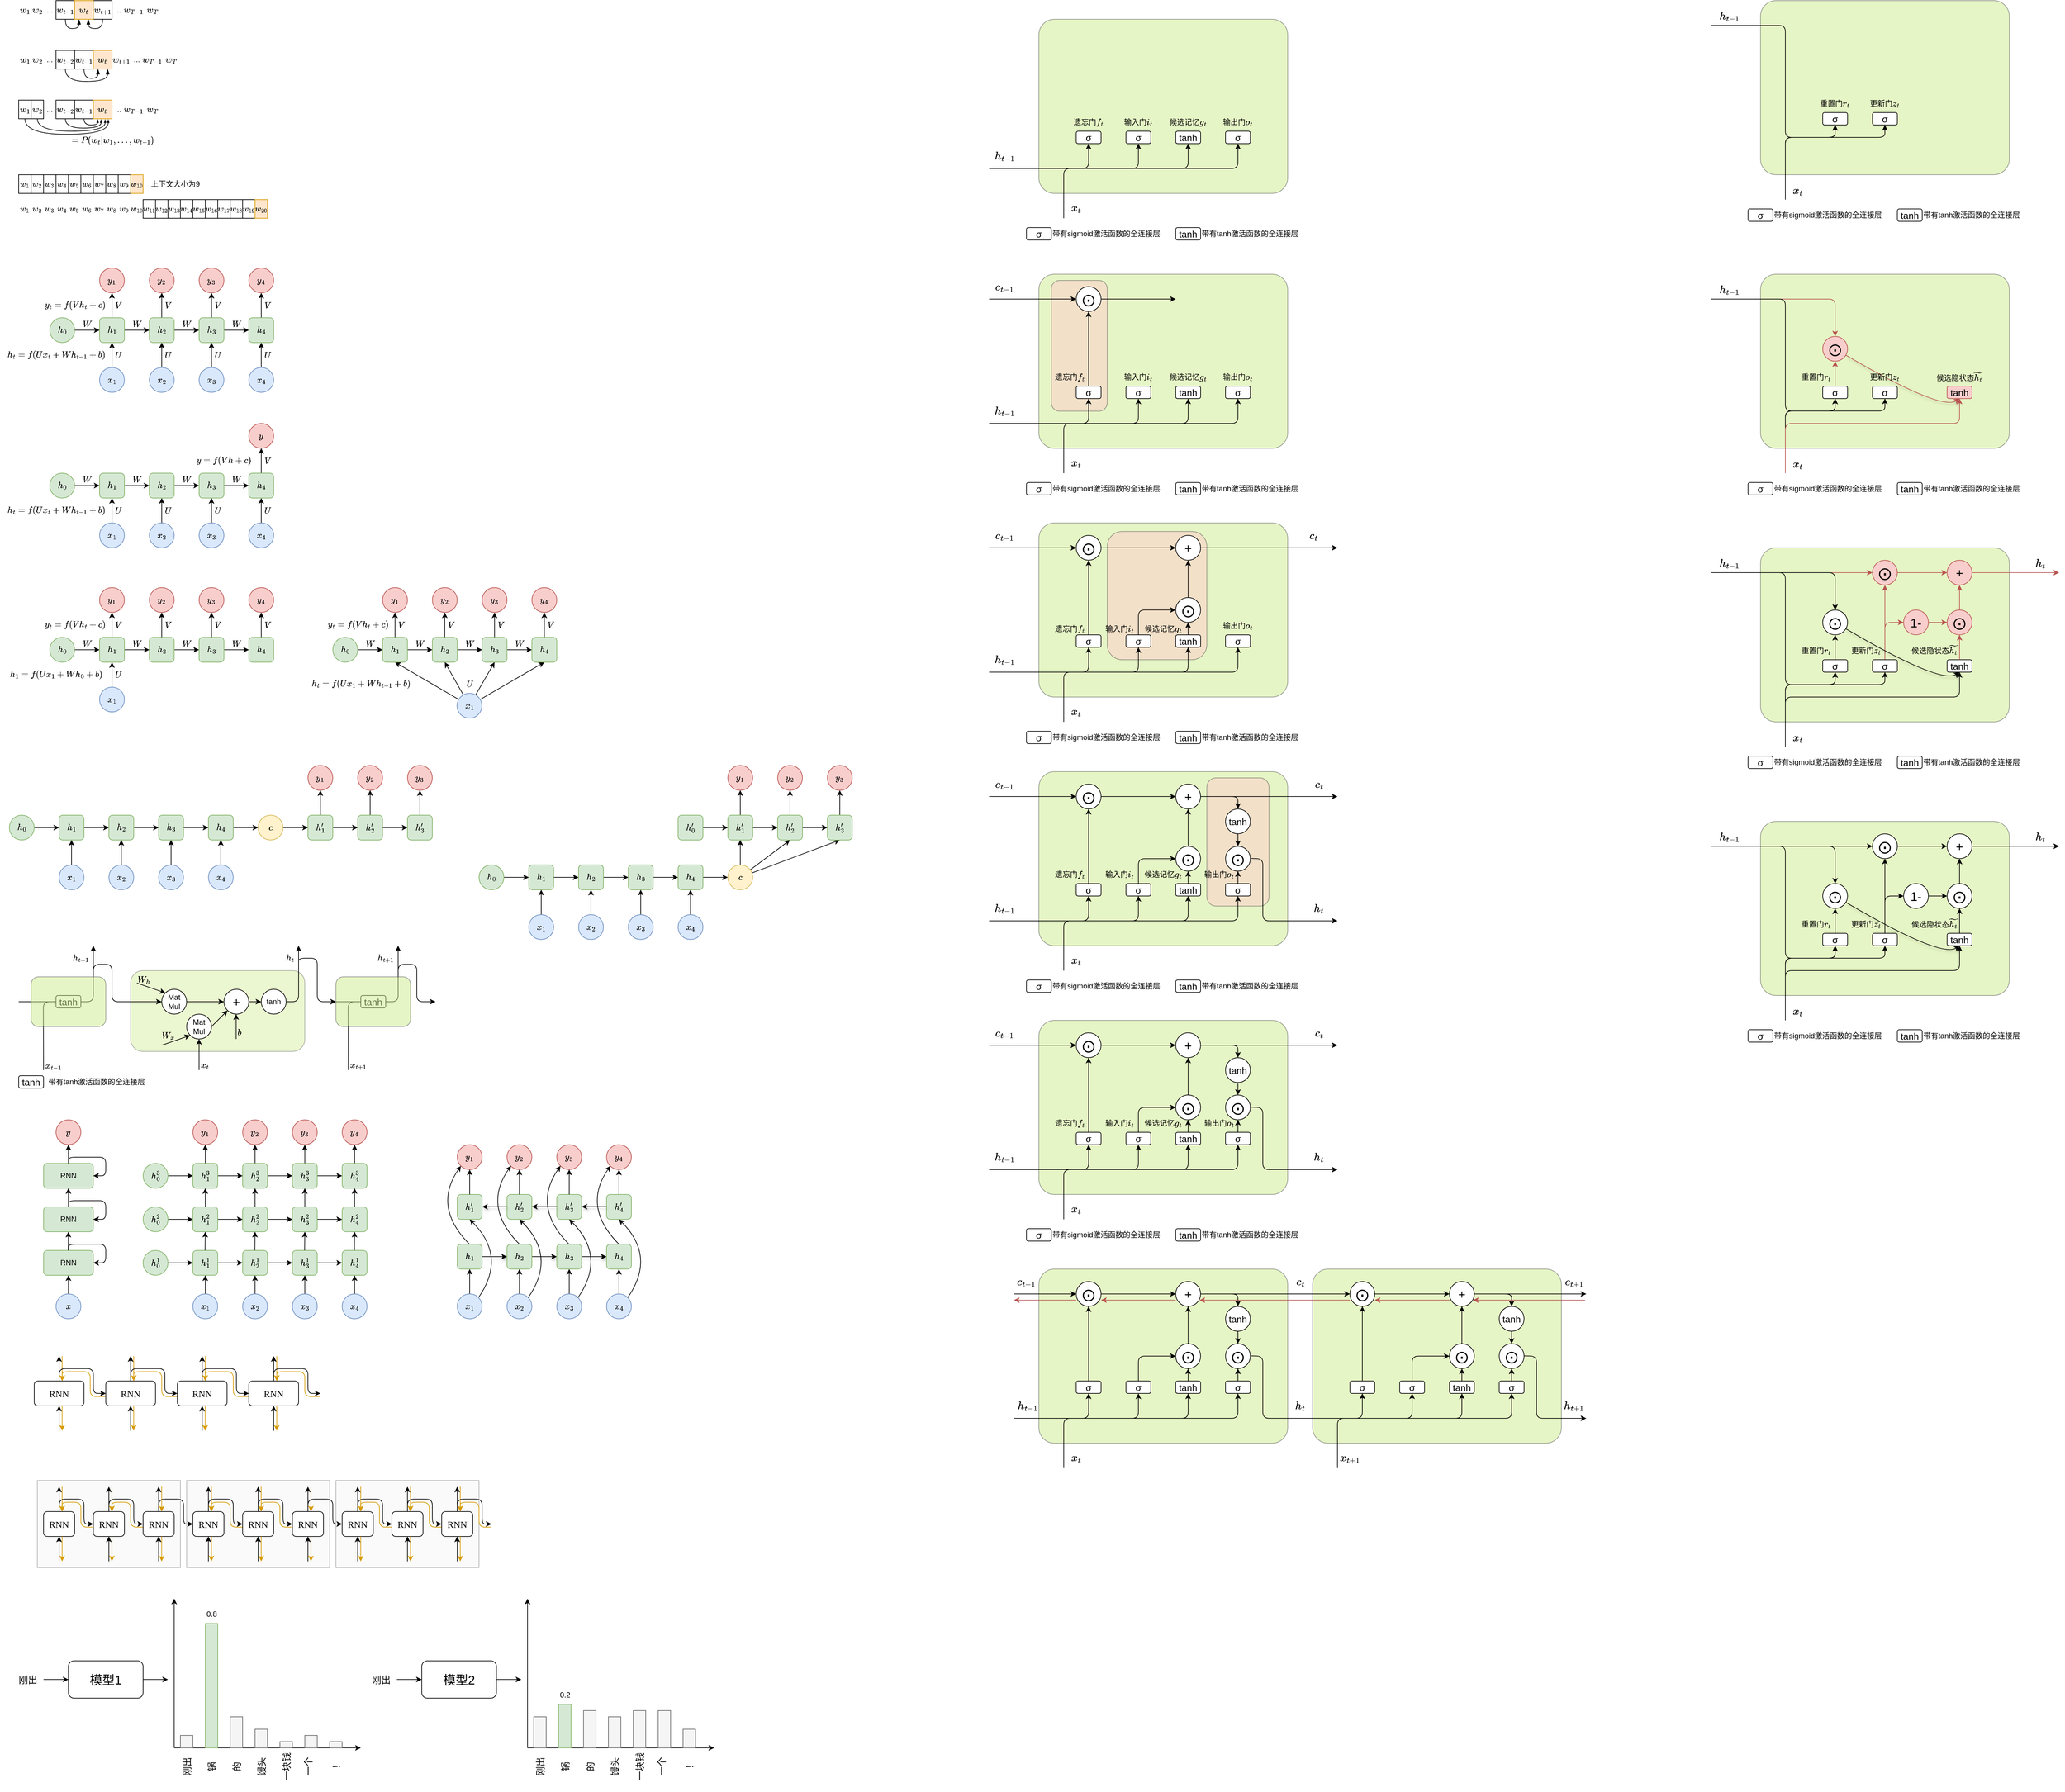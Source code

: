 <mxfile>
    <diagram id="wlUvrd63uYUPT3Bc5z4r" name="Page-1">
        <mxGraphModel dx="1121" dy="547" grid="0" gridSize="10" guides="1" tooltips="1" connect="1" arrows="1" fold="1" page="1" pageScale="1" pageWidth="4681" pageHeight="3300" math="1" shadow="0">
            <root>
                <mxCell id="0"/>
                <mxCell id="1" parent="0"/>
                <mxCell id="1221" value="" style="rounded=1;whiteSpace=wrap;html=1;fillColor=#cdeb8b;strokeColor=#36393d;opacity=50;arcSize=9;" parent="1" vertex="1">
                    <mxGeometry x="2840" y="920" width="400" height="280" as="geometry"/>
                </mxCell>
                <mxCell id="1310" value="" style="rounded=1;whiteSpace=wrap;html=1;fillColor=#cdeb8b;strokeColor=#36393d;opacity=50;arcSize=9;" parent="1" vertex="1">
                    <mxGeometry x="2840" y="480" width="400" height="280" as="geometry"/>
                </mxCell>
                <mxCell id="1275" value="" style="rounded=1;whiteSpace=wrap;html=1;fillColor=#cdeb8b;strokeColor=#36393d;opacity=50;arcSize=9;" parent="1" vertex="1">
                    <mxGeometry x="2840" y="40" width="400" height="280" as="geometry"/>
                </mxCell>
                <mxCell id="1388" value="" style="rounded=1;whiteSpace=wrap;html=1;fillColor=#cdeb8b;strokeColor=#36393d;opacity=50;arcSize=9;" parent="1" vertex="1">
                    <mxGeometry x="2840" y="1360" width="400" height="280" as="geometry"/>
                </mxCell>
                <mxCell id="1068" value="" style="rounded=1;whiteSpace=wrap;html=1;fillColor=#cdeb8b;strokeColor=#36393d;opacity=50;arcSize=9;" parent="1" vertex="1">
                    <mxGeometry x="1680" y="2080" width="400" height="280" as="geometry"/>
                </mxCell>
                <mxCell id="1069" value="" style="rounded=1;whiteSpace=wrap;html=1;fillColor=#cdeb8b;strokeColor=#36393d;opacity=50;arcSize=9;" parent="1" vertex="1">
                    <mxGeometry x="2120" y="2080" width="400" height="280" as="geometry"/>
                </mxCell>
                <mxCell id="902" value="" style="rounded=1;whiteSpace=wrap;html=1;fillColor=#cdeb8b;strokeColor=#36393d;opacity=50;arcSize=9;" parent="1" vertex="1">
                    <mxGeometry x="1680" y="1280" width="400" height="280" as="geometry"/>
                </mxCell>
                <mxCell id="984" value="" style="rounded=1;whiteSpace=wrap;html=1;fillColor=#cdeb8b;strokeColor=#36393d;opacity=50;arcSize=9;" parent="1" vertex="1">
                    <mxGeometry x="1680" y="880" width="400" height="280" as="geometry"/>
                </mxCell>
                <mxCell id="830" value="" style="rounded=1;whiteSpace=wrap;html=1;fillColor=#cdeb8b;strokeColor=#36393d;opacity=50;arcSize=9;" parent="1" vertex="1">
                    <mxGeometry x="1680" y="480" width="400" height="280" as="geometry"/>
                </mxCell>
                <mxCell id="766" value="" style="rounded=1;whiteSpace=wrap;html=1;fillColor=#cdeb8b;strokeColor=#36393d;arcSize=9;opacity=50;" parent="1" vertex="1">
                    <mxGeometry x="1680" y="70" width="400" height="280" as="geometry"/>
                </mxCell>
                <mxCell id="1027" value="" style="rounded=1;whiteSpace=wrap;html=1;fillColor=#cdeb8b;strokeColor=#36393d;opacity=50;arcSize=9;" parent="1" vertex="1">
                    <mxGeometry x="1680" y="1680" width="400" height="280" as="geometry"/>
                </mxCell>
                <mxCell id="339" value="" style="rounded=1;whiteSpace=wrap;html=1;fillColor=#cdeb8b;strokeColor=#36393d;opacity=40;" parent="1" vertex="1">
                    <mxGeometry x="220" y="1600" width="280" height="130" as="geometry"/>
                </mxCell>
                <mxCell id="985" value="" style="rounded=1;whiteSpace=wrap;html=1;fillColor=#ffcccc;strokeColor=#36393d;opacity=50;" parent="1" vertex="1">
                    <mxGeometry x="1700" y="490" width="90" height="210.29" as="geometry"/>
                </mxCell>
                <mxCell id="986" value="" style="rounded=1;whiteSpace=wrap;html=1;fillColor=#ffcccc;strokeColor=#36393d;opacity=50;" parent="1" vertex="1">
                    <mxGeometry x="1790" y="893.71" width="160" height="206.29" as="geometry"/>
                </mxCell>
                <mxCell id="987" value="" style="rounded=1;whiteSpace=wrap;html=1;fillColor=#ffcccc;strokeColor=#36393d;opacity=50;" parent="1" vertex="1">
                    <mxGeometry x="1950" y="1290" width="100" height="206.29" as="geometry"/>
                </mxCell>
                <mxCell id="597" value="" style="rounded=0;whiteSpace=wrap;html=1;fillColor=#f5f5f5;fontColor=#333333;strokeColor=#666666;opacity=50;" parent="1" vertex="1">
                    <mxGeometry x="550" y="2420" width="230" height="140" as="geometry"/>
                </mxCell>
                <mxCell id="596" value="" style="rounded=0;whiteSpace=wrap;html=1;fillColor=#f5f5f5;fontColor=#333333;strokeColor=#666666;opacity=50;" parent="1" vertex="1">
                    <mxGeometry x="310" y="2420" width="230" height="140" as="geometry"/>
                </mxCell>
                <mxCell id="595" value="" style="rounded=0;whiteSpace=wrap;html=1;fillColor=#f5f5f5;fontColor=#333333;strokeColor=#666666;opacity=50;" parent="1" vertex="1">
                    <mxGeometry x="70" y="2420" width="230" height="140" as="geometry"/>
                </mxCell>
                <mxCell id="516" value="" style="endArrow=none;html=1;entryX=0.5;entryY=1;entryDx=0;entryDy=0;fillColor=#ffe6cc;strokeColor=#d79b00;startArrow=classic;startFill=1;endFill=0;" parent="1" edge="1">
                    <mxGeometry width="50" height="50" relative="1" as="geometry">
                        <mxPoint x="109.88" y="2470" as="sourcePoint"/>
                        <mxPoint x="109.88" y="2430" as="targetPoint"/>
                    </mxGeometry>
                </mxCell>
                <mxCell id="2" value="$$w_1$$" style="text;html=1;align=center;verticalAlign=middle;whiteSpace=wrap;rounded=0;" parent="1" vertex="1">
                    <mxGeometry x="40" y="40" width="20" height="30" as="geometry"/>
                </mxCell>
                <mxCell id="3" value="$$w_2$$" style="text;html=1;align=center;verticalAlign=middle;whiteSpace=wrap;rounded=0;" parent="1" vertex="1">
                    <mxGeometry x="60" y="40" width="20" height="30" as="geometry"/>
                </mxCell>
                <mxCell id="12" style="edgeStyle=orthogonalEdgeStyle;html=1;entryX=0.25;entryY=1;entryDx=0;entryDy=0;curved=1;endArrow=blockThin;endFill=1;" parent="1" source="4" target="5" edge="1">
                    <mxGeometry relative="1" as="geometry">
                        <Array as="points">
                            <mxPoint x="115" y="85"/>
                            <mxPoint x="137" y="85"/>
                            <mxPoint x="137" y="70"/>
                        </Array>
                    </mxGeometry>
                </mxCell>
                <mxCell id="4" value="$$w_{t-1}$$" style="text;html=1;align=center;verticalAlign=middle;whiteSpace=wrap;rounded=0;strokeColor=default;" parent="1" vertex="1">
                    <mxGeometry x="100" y="40" width="30" height="30" as="geometry"/>
                </mxCell>
                <mxCell id="11" style="edgeStyle=orthogonalEdgeStyle;html=1;entryX=0.75;entryY=1;entryDx=0;entryDy=0;curved=1;endArrow=blockThin;endFill=1;" parent="1" source="6" target="5" edge="1">
                    <mxGeometry relative="1" as="geometry">
                        <Array as="points">
                            <mxPoint x="175" y="85"/>
                            <mxPoint x="152" y="85"/>
                            <mxPoint x="152" y="70"/>
                        </Array>
                    </mxGeometry>
                </mxCell>
                <mxCell id="6" value="$$w_{t+1}$$" style="text;html=1;align=center;verticalAlign=middle;whiteSpace=wrap;rounded=0;strokeColor=default;" parent="1" vertex="1">
                    <mxGeometry x="160" y="40" width="30" height="30" as="geometry"/>
                </mxCell>
                <mxCell id="7" value="$$w_{T-1}$$" style="text;html=1;align=center;verticalAlign=middle;whiteSpace=wrap;rounded=0;" parent="1" vertex="1">
                    <mxGeometry x="210" y="40" width="30" height="30" as="geometry"/>
                </mxCell>
                <mxCell id="8" value="$$w_T$$" style="text;html=1;align=center;verticalAlign=middle;whiteSpace=wrap;rounded=0;" parent="1" vertex="1">
                    <mxGeometry x="240" y="40" width="30" height="30" as="geometry"/>
                </mxCell>
                <mxCell id="9" value="..." style="text;html=1;align=center;verticalAlign=middle;whiteSpace=wrap;rounded=0;" parent="1" vertex="1">
                    <mxGeometry x="80" y="40" width="20" height="30" as="geometry"/>
                </mxCell>
                <mxCell id="10" value="..." style="text;html=1;align=center;verticalAlign=middle;whiteSpace=wrap;rounded=0;" parent="1" vertex="1">
                    <mxGeometry x="190" y="40" width="20" height="30" as="geometry"/>
                </mxCell>
                <mxCell id="13" value="$$w_1$$" style="text;html=1;align=center;verticalAlign=middle;whiteSpace=wrap;rounded=0;" parent="1" vertex="1">
                    <mxGeometry x="40" y="120" width="20" height="30" as="geometry"/>
                </mxCell>
                <mxCell id="14" value="$$w_2$$" style="text;html=1;align=center;verticalAlign=middle;whiteSpace=wrap;rounded=0;" parent="1" vertex="1">
                    <mxGeometry x="60" y="120" width="20" height="30" as="geometry"/>
                </mxCell>
                <mxCell id="15" style="edgeStyle=orthogonalEdgeStyle;html=1;entryX=0.75;entryY=1;entryDx=0;entryDy=0;curved=1;endArrow=blockThin;endFill=1;" parent="1" source="16" target="17" edge="1">
                    <mxGeometry relative="1" as="geometry">
                        <Array as="points">
                            <mxPoint x="115" y="170"/>
                            <mxPoint x="183" y="170"/>
                            <mxPoint x="183" y="150"/>
                        </Array>
                    </mxGeometry>
                </mxCell>
                <mxCell id="16" value="$$w_{t-2}$$" style="text;html=1;align=center;verticalAlign=middle;whiteSpace=wrap;rounded=0;strokeColor=default;" parent="1" vertex="1">
                    <mxGeometry x="100" y="120" width="30" height="30" as="geometry"/>
                </mxCell>
                <mxCell id="19" value="$$w_{t+1}$$" style="text;html=1;align=center;verticalAlign=middle;whiteSpace=wrap;rounded=0;strokeColor=none;" parent="1" vertex="1">
                    <mxGeometry x="190" y="120" width="30" height="30" as="geometry"/>
                </mxCell>
                <mxCell id="20" value="$$w_{T-1}$$" style="text;html=1;align=center;verticalAlign=middle;whiteSpace=wrap;rounded=0;" parent="1" vertex="1">
                    <mxGeometry x="240" y="120" width="30" height="30" as="geometry"/>
                </mxCell>
                <mxCell id="21" value="$$w_T$$" style="text;html=1;align=center;verticalAlign=middle;whiteSpace=wrap;rounded=0;" parent="1" vertex="1">
                    <mxGeometry x="270" y="120" width="30" height="30" as="geometry"/>
                </mxCell>
                <mxCell id="22" value="..." style="text;html=1;align=center;verticalAlign=middle;whiteSpace=wrap;rounded=0;" parent="1" vertex="1">
                    <mxGeometry x="80" y="120" width="20" height="30" as="geometry"/>
                </mxCell>
                <mxCell id="23" value="..." style="text;html=1;align=center;verticalAlign=middle;whiteSpace=wrap;rounded=0;" parent="1" vertex="1">
                    <mxGeometry x="220" y="120" width="20" height="30" as="geometry"/>
                </mxCell>
                <mxCell id="26" style="edgeStyle=orthogonalEdgeStyle;html=1;entryX=0.25;entryY=1;entryDx=0;entryDy=0;curved=1;endArrow=blockThin;endFill=1;" parent="1" source="25" target="17" edge="1">
                    <mxGeometry relative="1" as="geometry">
                        <Array as="points">
                            <mxPoint x="145" y="165"/>
                            <mxPoint x="167" y="165"/>
                        </Array>
                    </mxGeometry>
                </mxCell>
                <mxCell id="25" value="$$w_{t-1}$$" style="text;html=1;align=center;verticalAlign=middle;whiteSpace=wrap;rounded=0;strokeColor=default;" parent="1" vertex="1">
                    <mxGeometry x="130" y="120" width="30" height="30" as="geometry"/>
                </mxCell>
                <mxCell id="40" style="edgeStyle=orthogonalEdgeStyle;html=1;curved=1;endSize=3;endArrow=blockThin;endFill=1;" parent="1" source="27" edge="1">
                    <mxGeometry relative="1" as="geometry">
                        <mxPoint x="184" y="231" as="targetPoint"/>
                        <Array as="points">
                            <mxPoint x="50" y="255"/>
                            <mxPoint x="184" y="255"/>
                        </Array>
                    </mxGeometry>
                </mxCell>
                <mxCell id="27" value="$$w_1$$" style="text;html=1;align=center;verticalAlign=middle;whiteSpace=wrap;rounded=0;strokeColor=default;" parent="1" vertex="1">
                    <mxGeometry x="40" y="200" width="20" height="30" as="geometry"/>
                </mxCell>
                <mxCell id="28" value="$$w_2$$" style="text;html=1;align=center;verticalAlign=middle;whiteSpace=wrap;rounded=0;strokeColor=default;" parent="1" vertex="1">
                    <mxGeometry x="60" y="200" width="20" height="30" as="geometry"/>
                </mxCell>
                <mxCell id="29" style="edgeStyle=orthogonalEdgeStyle;html=1;curved=1;endArrow=blockThin;endFill=1;endSize=3;entryX=0.416;entryY=1.033;entryDx=0;entryDy=0;entryPerimeter=0;" parent="1" source="30" target="31" edge="1">
                    <mxGeometry relative="1" as="geometry">
                        <Array as="points">
                            <mxPoint x="115" y="245"/>
                            <mxPoint x="173" y="245"/>
                        </Array>
                        <mxPoint x="170" y="240" as="targetPoint"/>
                    </mxGeometry>
                </mxCell>
                <mxCell id="30" value="$$w_{t-2}$$" style="text;html=1;align=center;verticalAlign=middle;whiteSpace=wrap;rounded=0;strokeColor=default;" parent="1" vertex="1">
                    <mxGeometry x="100" y="200" width="30" height="30" as="geometry"/>
                </mxCell>
                <mxCell id="33" value="$$w_{T-1}$$" style="text;html=1;align=center;verticalAlign=middle;whiteSpace=wrap;rounded=0;" parent="1" vertex="1">
                    <mxGeometry x="210" y="200" width="30" height="30" as="geometry"/>
                </mxCell>
                <mxCell id="34" value="$$w_T$$" style="text;html=1;align=center;verticalAlign=middle;whiteSpace=wrap;rounded=0;" parent="1" vertex="1">
                    <mxGeometry x="240" y="200" width="30" height="30" as="geometry"/>
                </mxCell>
                <mxCell id="35" value="..." style="text;html=1;align=center;verticalAlign=middle;whiteSpace=wrap;rounded=0;" parent="1" vertex="1">
                    <mxGeometry x="80" y="200" width="20" height="30" as="geometry"/>
                </mxCell>
                <mxCell id="36" value="..." style="text;html=1;align=center;verticalAlign=middle;whiteSpace=wrap;rounded=0;" parent="1" vertex="1">
                    <mxGeometry x="190" y="200" width="20" height="30" as="geometry"/>
                </mxCell>
                <mxCell id="37" style="edgeStyle=orthogonalEdgeStyle;html=1;curved=1;endArrow=blockThin;endFill=1;endSize=3;startSize=3;" parent="1" source="38" edge="1">
                    <mxGeometry relative="1" as="geometry">
                        <Array as="points">
                            <mxPoint x="145" y="240"/>
                            <mxPoint x="167" y="240"/>
                        </Array>
                        <mxPoint x="167" y="231" as="targetPoint"/>
                    </mxGeometry>
                </mxCell>
                <mxCell id="38" value="$$w_{t-1}$$" style="text;html=1;align=center;verticalAlign=middle;whiteSpace=wrap;rounded=0;strokeColor=default;" parent="1" vertex="1">
                    <mxGeometry x="130" y="200" width="30" height="30" as="geometry"/>
                </mxCell>
                <mxCell id="39" style="edgeStyle=orthogonalEdgeStyle;html=1;curved=1;endSize=3;endArrow=blockThin;endFill=1;" parent="1" source="28" edge="1">
                    <mxGeometry relative="1" as="geometry">
                        <mxPoint x="179" y="231" as="targetPoint"/>
                        <Array as="points">
                            <mxPoint x="70" y="250"/>
                            <mxPoint x="179" y="250"/>
                        </Array>
                    </mxGeometry>
                </mxCell>
                <mxCell id="31" value="$$w_{t}$$" style="text;html=1;align=center;verticalAlign=middle;whiteSpace=wrap;rounded=0;fillColor=#ffe6cc;strokeColor=#d79b00;" parent="1" vertex="1">
                    <mxGeometry x="160" y="200" width="30" height="30" as="geometry"/>
                </mxCell>
                <mxCell id="17" value="$$w_{t}$$" style="text;html=1;align=center;verticalAlign=middle;whiteSpace=wrap;rounded=0;fillColor=#ffe6cc;strokeColor=#d79b00;" parent="1" vertex="1">
                    <mxGeometry x="160" y="120" width="30" height="30" as="geometry"/>
                </mxCell>
                <mxCell id="5" value="$$w_{t}$$" style="text;html=1;align=center;verticalAlign=middle;whiteSpace=wrap;rounded=0;fillColor=#ffe6cc;strokeColor=#d79b00;" parent="1" vertex="1">
                    <mxGeometry x="130" y="40" width="30" height="30" as="geometry"/>
                </mxCell>
                <mxCell id="41" value="$$=P(w_t|w_1,...,w_{t-1})$$" style="text;html=1;align=center;verticalAlign=middle;whiteSpace=wrap;rounded=0;" parent="1" vertex="1">
                    <mxGeometry x="108" y="252" width="166" height="26" as="geometry"/>
                </mxCell>
                <mxCell id="42" value="$$w_1$$" style="text;html=1;align=center;verticalAlign=middle;whiteSpace=wrap;rounded=0;strokeColor=default;fontSize=11;" parent="1" vertex="1">
                    <mxGeometry x="40" y="320" width="20" height="30" as="geometry"/>
                </mxCell>
                <mxCell id="43" value="$$w_2$$" style="text;html=1;align=center;verticalAlign=middle;whiteSpace=wrap;rounded=0;strokeColor=default;fontSize=11;" parent="1" vertex="1">
                    <mxGeometry x="60" y="320" width="20" height="30" as="geometry"/>
                </mxCell>
                <mxCell id="44" value="$$w_4$$" style="text;html=1;align=center;verticalAlign=middle;whiteSpace=wrap;rounded=0;strokeColor=default;fontSize=11;" parent="1" vertex="1">
                    <mxGeometry x="100" y="320" width="20" height="30" as="geometry"/>
                </mxCell>
                <mxCell id="52" value="$$w_3$$" style="text;html=1;align=center;verticalAlign=middle;whiteSpace=wrap;rounded=0;strokeColor=default;fontSize=11;" parent="1" vertex="1">
                    <mxGeometry x="80" y="320" width="20" height="30" as="geometry"/>
                </mxCell>
                <mxCell id="53" value="$$w_5$$" style="text;html=1;align=center;verticalAlign=middle;whiteSpace=wrap;rounded=0;strokeColor=default;fontSize=11;" parent="1" vertex="1">
                    <mxGeometry x="120" y="320" width="20" height="30" as="geometry"/>
                </mxCell>
                <mxCell id="54" value="$$w_6$$" style="text;html=1;align=center;verticalAlign=middle;whiteSpace=wrap;rounded=0;strokeColor=default;fontSize=11;" parent="1" vertex="1">
                    <mxGeometry x="140" y="320" width="20" height="30" as="geometry"/>
                </mxCell>
                <mxCell id="55" value="$$w_7$$" style="text;html=1;align=center;verticalAlign=middle;whiteSpace=wrap;rounded=0;strokeColor=default;fontSize=11;" parent="1" vertex="1">
                    <mxGeometry x="160" y="320" width="20" height="30" as="geometry"/>
                </mxCell>
                <mxCell id="56" value="$$w_9$$" style="text;html=1;align=center;verticalAlign=middle;whiteSpace=wrap;rounded=0;strokeColor=default;fontSize=11;" parent="1" vertex="1">
                    <mxGeometry x="200" y="320" width="20" height="30" as="geometry"/>
                </mxCell>
                <mxCell id="57" value="$$w_8$$" style="text;html=1;align=center;verticalAlign=middle;whiteSpace=wrap;rounded=0;strokeColor=default;fontSize=11;" parent="1" vertex="1">
                    <mxGeometry x="180" y="320" width="20" height="30" as="geometry"/>
                </mxCell>
                <mxCell id="58" value="$$w_{10}$$" style="text;html=1;align=center;verticalAlign=middle;whiteSpace=wrap;rounded=0;strokeColor=#d79b00;fillColor=#ffe6cc;fontSize=11;" parent="1" vertex="1">
                    <mxGeometry x="220" y="320" width="20" height="30" as="geometry"/>
                </mxCell>
                <mxCell id="59" value="&lt;span style=&quot;color: rgb(0, 0, 0);&quot;&gt;$$w_{11}$$&lt;/span&gt;" style="text;html=1;align=center;verticalAlign=middle;whiteSpace=wrap;rounded=0;strokeColor=default;fontSize=11;" parent="1" vertex="1">
                    <mxGeometry x="240" y="360" width="20" height="30" as="geometry"/>
                </mxCell>
                <mxCell id="60" value="&lt;span style=&quot;color: rgb(0, 0, 0);&quot;&gt;$$w_{12}$$&lt;/span&gt;" style="text;html=1;align=center;verticalAlign=middle;whiteSpace=wrap;rounded=0;strokeColor=default;fontSize=11;" parent="1" vertex="1">
                    <mxGeometry x="260" y="360" width="20" height="30" as="geometry"/>
                </mxCell>
                <mxCell id="61" value="&lt;span style=&quot;color: rgb(0, 0, 0);&quot;&gt;$$w_{14}$$&lt;/span&gt;" style="text;html=1;align=center;verticalAlign=middle;whiteSpace=wrap;rounded=0;strokeColor=default;fontSize=11;" parent="1" vertex="1">
                    <mxGeometry x="300" y="360" width="20" height="30" as="geometry"/>
                </mxCell>
                <mxCell id="62" value="&lt;span style=&quot;color: rgb(0, 0, 0);&quot;&gt;$$w_{13}$$&lt;/span&gt;" style="text;html=1;align=center;verticalAlign=middle;whiteSpace=wrap;rounded=0;strokeColor=default;fontSize=11;" parent="1" vertex="1">
                    <mxGeometry x="280" y="360" width="20" height="30" as="geometry"/>
                </mxCell>
                <mxCell id="63" value="&lt;span style=&quot;color: rgb(0, 0, 0);&quot;&gt;$$w_{15}$$&lt;/span&gt;" style="text;html=1;align=center;verticalAlign=middle;whiteSpace=wrap;rounded=0;strokeColor=default;fontSize=11;" parent="1" vertex="1">
                    <mxGeometry x="320" y="360" width="20" height="30" as="geometry"/>
                </mxCell>
                <mxCell id="64" value="&lt;span style=&quot;color: rgb(0, 0, 0);&quot;&gt;$$w_{16}$$&lt;/span&gt;" style="text;html=1;align=center;verticalAlign=middle;whiteSpace=wrap;rounded=0;strokeColor=default;fontSize=11;" parent="1" vertex="1">
                    <mxGeometry x="340" y="360" width="20" height="30" as="geometry"/>
                </mxCell>
                <mxCell id="65" value="&lt;span style=&quot;color: rgb(0, 0, 0);&quot;&gt;$$w_{17}$$&lt;/span&gt;" style="text;html=1;align=center;verticalAlign=middle;whiteSpace=wrap;rounded=0;strokeColor=default;fontSize=11;" parent="1" vertex="1">
                    <mxGeometry x="360" y="360" width="20" height="30" as="geometry"/>
                </mxCell>
                <mxCell id="66" value="&lt;span style=&quot;color: rgb(0, 0, 0);&quot;&gt;$$w_{19}$$&lt;/span&gt;" style="text;html=1;align=center;verticalAlign=middle;whiteSpace=wrap;rounded=0;strokeColor=default;fontSize=11;" parent="1" vertex="1">
                    <mxGeometry x="400" y="360" width="20" height="30" as="geometry"/>
                </mxCell>
                <mxCell id="67" value="&lt;span style=&quot;color: rgb(0, 0, 0);&quot;&gt;$$w_{18}$$&lt;/span&gt;" style="text;html=1;align=center;verticalAlign=middle;whiteSpace=wrap;rounded=0;strokeColor=default;fontSize=11;" parent="1" vertex="1">
                    <mxGeometry x="380" y="360" width="20" height="30" as="geometry"/>
                </mxCell>
                <mxCell id="68" value="&lt;span style=&quot;color: rgb(0, 0, 0);&quot;&gt;$$w_{20}$$&lt;/span&gt;" style="text;html=1;align=center;verticalAlign=middle;whiteSpace=wrap;rounded=0;strokeColor=#d79b00;fillColor=#ffe6cc;fontSize=11;" parent="1" vertex="1">
                    <mxGeometry x="420" y="360" width="20" height="30" as="geometry"/>
                </mxCell>
                <mxCell id="69" value="$$w_1$$" style="text;html=1;align=center;verticalAlign=middle;whiteSpace=wrap;rounded=0;strokeColor=none;fontSize=11;" parent="1" vertex="1">
                    <mxGeometry x="40" y="360" width="20" height="30" as="geometry"/>
                </mxCell>
                <mxCell id="70" value="$$w_2$$" style="text;html=1;align=center;verticalAlign=middle;whiteSpace=wrap;rounded=0;strokeColor=none;fontSize=11;" parent="1" vertex="1">
                    <mxGeometry x="60" y="360" width="20" height="30" as="geometry"/>
                </mxCell>
                <mxCell id="71" value="$$w_4$$" style="text;html=1;align=center;verticalAlign=middle;whiteSpace=wrap;rounded=0;strokeColor=none;fontSize=11;" parent="1" vertex="1">
                    <mxGeometry x="100" y="360" width="20" height="30" as="geometry"/>
                </mxCell>
                <mxCell id="72" value="$$w_3$$" style="text;html=1;align=center;verticalAlign=middle;whiteSpace=wrap;rounded=0;strokeColor=none;fontSize=11;" parent="1" vertex="1">
                    <mxGeometry x="80" y="360" width="20" height="30" as="geometry"/>
                </mxCell>
                <mxCell id="73" value="$$w_5$$" style="text;html=1;align=center;verticalAlign=middle;whiteSpace=wrap;rounded=0;strokeColor=none;fontSize=11;" parent="1" vertex="1">
                    <mxGeometry x="120" y="360" width="20" height="30" as="geometry"/>
                </mxCell>
                <mxCell id="74" value="$$w_6$$" style="text;html=1;align=center;verticalAlign=middle;whiteSpace=wrap;rounded=0;strokeColor=none;fontSize=11;" parent="1" vertex="1">
                    <mxGeometry x="140" y="360" width="20" height="30" as="geometry"/>
                </mxCell>
                <mxCell id="75" value="$$w_7$$" style="text;html=1;align=center;verticalAlign=middle;whiteSpace=wrap;rounded=0;fontSize=11;" parent="1" vertex="1">
                    <mxGeometry x="160" y="360" width="20" height="30" as="geometry"/>
                </mxCell>
                <mxCell id="76" value="$$w_9$$" style="text;html=1;align=center;verticalAlign=middle;whiteSpace=wrap;rounded=0;fontSize=11;" parent="1" vertex="1">
                    <mxGeometry x="200" y="360" width="20" height="30" as="geometry"/>
                </mxCell>
                <mxCell id="77" value="$$w_8$$" style="text;html=1;align=center;verticalAlign=middle;whiteSpace=wrap;rounded=0;fontSize=11;" parent="1" vertex="1">
                    <mxGeometry x="180" y="360" width="20" height="30" as="geometry"/>
                </mxCell>
                <mxCell id="78" value="$$w_{10}$$" style="text;html=1;align=center;verticalAlign=middle;whiteSpace=wrap;rounded=0;fontSize=11;" parent="1" vertex="1">
                    <mxGeometry x="220" y="360" width="20" height="30" as="geometry"/>
                </mxCell>
                <mxCell id="79" value="上下文大小为9" style="text;html=1;align=center;verticalAlign=middle;whiteSpace=wrap;rounded=0;" parent="1" vertex="1">
                    <mxGeometry x="240" y="320" width="104" height="30" as="geometry"/>
                </mxCell>
                <mxCell id="83" style="edgeStyle=none;html=1;entryX=0.5;entryY=1;entryDx=0;entryDy=0;" parent="1" source="80" target="82" edge="1">
                    <mxGeometry relative="1" as="geometry"/>
                </mxCell>
                <mxCell id="107" value="&lt;span style=&quot;color: rgb(0, 0, 0); font-size: 12px;&quot;&gt;$$U$$&lt;/span&gt;" style="edgeLabel;html=1;align=center;verticalAlign=middle;resizable=0;points=[];labelBackgroundColor=none;" parent="83" vertex="1" connectable="0">
                    <mxGeometry x="-0.288" y="-1" relative="1" as="geometry">
                        <mxPoint x="9" y="-6" as="offset"/>
                    </mxGeometry>
                </mxCell>
                <mxCell id="80" value="&lt;span style=&quot;color: rgb(0, 0, 0);&quot;&gt;$$x_1$$&lt;/span&gt;" style="ellipse;whiteSpace=wrap;html=1;aspect=fixed;fillColor=#dae8fc;strokeColor=#6c8ebf;" parent="1" vertex="1">
                    <mxGeometry x="170" y="630" width="40" height="40" as="geometry"/>
                </mxCell>
                <mxCell id="84" style="edgeStyle=none;html=1;entryX=0;entryY=0.5;entryDx=0;entryDy=0;" parent="1" source="81" target="82" edge="1">
                    <mxGeometry relative="1" as="geometry"/>
                </mxCell>
                <mxCell id="106" value="&lt;span style=&quot;color: rgb(0, 0, 0); font-size: 12px;&quot;&gt;$$W$$&lt;/span&gt;" style="edgeLabel;html=1;align=center;verticalAlign=middle;resizable=0;points=[];labelBackgroundColor=none;" parent="84" vertex="1" connectable="0">
                    <mxGeometry x="-0.171" relative="1" as="geometry">
                        <mxPoint x="3" y="-10" as="offset"/>
                    </mxGeometry>
                </mxCell>
                <mxCell id="81" value="$$h_0$$" style="ellipse;whiteSpace=wrap;html=1;aspect=fixed;fillColor=#d5e8d4;strokeColor=#82b366;" parent="1" vertex="1">
                    <mxGeometry x="90" y="550" width="40" height="40" as="geometry"/>
                </mxCell>
                <mxCell id="94" style="edgeStyle=none;html=1;entryX=0;entryY=0.5;entryDx=0;entryDy=0;" parent="1" source="82" target="87" edge="1">
                    <mxGeometry relative="1" as="geometry"/>
                </mxCell>
                <mxCell id="101" value="" style="edgeStyle=none;html=1;" parent="1" source="82" target="97" edge="1">
                    <mxGeometry relative="1" as="geometry"/>
                </mxCell>
                <mxCell id="114" value="&lt;span style=&quot;font-family: monospace; font-size: 0px; text-align: start; background-color: rgb(251, 251, 251);&quot;&gt;%3CmxGraphModel%3E%3Croot%3E%3CmxCell%20id%3D%220%22%2F%3E%3CmxCell%20id%3D%221%22%20parent%3D%220%22%2F%3E%3CmxCell%20id%3D%222%22%20value%3D%22%26lt%3Bspan%20style%3D%26quot%3Bcolor%3A%20rgb(0%2C%200%2C%200)%3B%20font-size%3A%2012px%3B%26quot%3B%26gt%3B%24%24U%24%24%26lt%3B%2Fspan%26gt%3B%22%20style%3D%22edgeLabel%3Bhtml%3D1%3Balign%3Dcenter%3BverticalAlign%3Dmiddle%3Bresizable%3D0%3Bpoints%3D%5B%5D%3BlabelBackgroundColor%3Dnone%3B%22%20vertex%3D%221%22%20connectable%3D%220%22%20parent%3D%221%22%3E%3CmxGeometry%20x%3D%22150%22%20y%3D%22659.714%22%20as%3D%22geometry%22%2F%3E%3C%2FmxCell%3E%3CmxCell%20id%3D%223%22%20value%3D%22%26lt%3Bspan%20style%3D%26quot%3Bcolor%3A%20rgb(0%2C%200%2C%200)%3B%20font-size%3A%2012px%3B%26quot%3B%26gt%3B%24%24U%24%24%26lt%3B%2Fspan%26gt%3B%22%20style%3D%22edgeLabel%3Bhtml%3D1%3Balign%3Dcenter%3BverticalAlign%3Dmiddle%3Bresizable%3D0%3Bpoints%3D%5B%5D%3BlabelBackgroundColor%3Dnone%3B%22%20vertex%3D%221%22%20connectable%3D%220%22%20parent%3D%221%22%3E%3CmxGeometry%20x%3D%22230%22%20y%3D%22660.004%22%20as%3D%22geometry%22%2F%3E%3C%2FmxCell%3E%3C%2Froot%3E%3C%2FmxGraphModel%3E&lt;/span&gt;" style="edgeLabel;html=1;align=center;verticalAlign=middle;resizable=0;points=[];" parent="101" vertex="1" connectable="0">
                    <mxGeometry x="-0.526" y="1" relative="1" as="geometry">
                        <mxPoint as="offset"/>
                    </mxGeometry>
                </mxCell>
                <mxCell id="115" value="&lt;span style=&quot;color: rgb(0, 0, 0); font-size: 12px;&quot;&gt;$$V$$&lt;/span&gt;" style="edgeLabel;html=1;align=center;verticalAlign=middle;resizable=0;points=[];labelBackgroundColor=none;" parent="101" vertex="1" connectable="0">
                    <mxGeometry x="-0.455" y="1" relative="1" as="geometry">
                        <mxPoint x="11" y="-9" as="offset"/>
                    </mxGeometry>
                </mxCell>
                <mxCell id="82" value="&lt;span style=&quot;color: rgb(0, 0, 0);&quot;&gt;$$h_1$$&lt;/span&gt;" style="rounded=1;whiteSpace=wrap;html=1;aspect=fixed;fillColor=#d5e8d4;strokeColor=#82b366;" parent="1" vertex="1">
                    <mxGeometry x="170" y="550" width="40" height="40" as="geometry"/>
                </mxCell>
                <mxCell id="85" style="edgeStyle=none;html=1;entryX=0.5;entryY=1;entryDx=0;entryDy=0;" parent="1" source="86" target="87" edge="1">
                    <mxGeometry relative="1" as="geometry"/>
                </mxCell>
                <mxCell id="86" value="&lt;span style=&quot;color: rgb(0, 0, 0);&quot;&gt;$$x_2$$&lt;/span&gt;" style="ellipse;whiteSpace=wrap;html=1;aspect=fixed;fillColor=#dae8fc;strokeColor=#6c8ebf;" parent="1" vertex="1">
                    <mxGeometry x="250" y="630" width="40" height="40" as="geometry"/>
                </mxCell>
                <mxCell id="95" style="edgeStyle=none;html=1;entryX=0;entryY=0.5;entryDx=0;entryDy=0;" parent="1" source="87" target="90" edge="1">
                    <mxGeometry relative="1" as="geometry"/>
                </mxCell>
                <mxCell id="102" value="" style="edgeStyle=none;html=1;" parent="1" source="87" target="98" edge="1">
                    <mxGeometry relative="1" as="geometry"/>
                </mxCell>
                <mxCell id="87" value="&lt;span style=&quot;color: rgb(0, 0, 0);&quot;&gt;$$h_2$$&lt;/span&gt;" style="rounded=1;whiteSpace=wrap;html=1;aspect=fixed;fillColor=#d5e8d4;strokeColor=#82b366;" parent="1" vertex="1">
                    <mxGeometry x="250" y="550" width="40" height="40" as="geometry"/>
                </mxCell>
                <mxCell id="88" style="edgeStyle=none;html=1;entryX=0.5;entryY=1;entryDx=0;entryDy=0;" parent="1" source="89" target="90" edge="1">
                    <mxGeometry relative="1" as="geometry"/>
                </mxCell>
                <mxCell id="89" value="&lt;span style=&quot;color: rgb(0, 0, 0);&quot;&gt;$$x_3$$&lt;/span&gt;" style="ellipse;whiteSpace=wrap;html=1;aspect=fixed;fillColor=#dae8fc;strokeColor=#6c8ebf;" parent="1" vertex="1">
                    <mxGeometry x="330" y="630" width="40" height="40" as="geometry"/>
                </mxCell>
                <mxCell id="96" style="edgeStyle=none;html=1;entryX=0;entryY=0.5;entryDx=0;entryDy=0;" parent="1" source="90" target="93" edge="1">
                    <mxGeometry relative="1" as="geometry"/>
                </mxCell>
                <mxCell id="103" value="" style="edgeStyle=none;html=1;" parent="1" source="90" target="99" edge="1">
                    <mxGeometry relative="1" as="geometry"/>
                </mxCell>
                <mxCell id="90" value="&lt;span style=&quot;color: rgb(0, 0, 0);&quot;&gt;$$h_3$$&lt;/span&gt;" style="rounded=1;whiteSpace=wrap;html=1;aspect=fixed;fillColor=#d5e8d4;strokeColor=#82b366;" parent="1" vertex="1">
                    <mxGeometry x="330" y="550" width="40" height="40" as="geometry"/>
                </mxCell>
                <mxCell id="91" style="edgeStyle=none;html=1;entryX=0.5;entryY=1;entryDx=0;entryDy=0;" parent="1" source="92" target="93" edge="1">
                    <mxGeometry relative="1" as="geometry"/>
                </mxCell>
                <mxCell id="92" value="&lt;span style=&quot;color: rgb(0, 0, 0);&quot;&gt;$$x_4$$&lt;/span&gt;" style="ellipse;whiteSpace=wrap;html=1;aspect=fixed;fillColor=#dae8fc;strokeColor=#6c8ebf;" parent="1" vertex="1">
                    <mxGeometry x="410" y="630" width="40" height="40" as="geometry"/>
                </mxCell>
                <mxCell id="104" value="" style="edgeStyle=none;html=1;" parent="1" source="93" target="100" edge="1">
                    <mxGeometry relative="1" as="geometry"/>
                </mxCell>
                <mxCell id="93" value="&lt;span style=&quot;color: rgb(0, 0, 0);&quot;&gt;$$h_4$$&lt;/span&gt;" style="rounded=1;whiteSpace=wrap;html=1;aspect=fixed;fillColor=#d5e8d4;strokeColor=#82b366;" parent="1" vertex="1">
                    <mxGeometry x="410" y="550" width="40" height="40" as="geometry"/>
                </mxCell>
                <mxCell id="97" value="&lt;span style=&quot;color: rgb(0, 0, 0);&quot;&gt;$$y_1$$&lt;/span&gt;" style="ellipse;whiteSpace=wrap;html=1;aspect=fixed;fillColor=#f8cecc;strokeColor=#b85450;" parent="1" vertex="1">
                    <mxGeometry x="170" y="470" width="40" height="40" as="geometry"/>
                </mxCell>
                <mxCell id="98" value="&lt;span style=&quot;color: rgb(0, 0, 0);&quot;&gt;$$y_2$$&lt;/span&gt;" style="ellipse;whiteSpace=wrap;html=1;aspect=fixed;fillColor=#f8cecc;strokeColor=#b85450;" parent="1" vertex="1">
                    <mxGeometry x="250" y="470" width="40" height="40" as="geometry"/>
                </mxCell>
                <mxCell id="99" value="&lt;span style=&quot;color: rgb(0, 0, 0);&quot;&gt;$$y_3$$&lt;/span&gt;" style="ellipse;whiteSpace=wrap;html=1;aspect=fixed;fillColor=#f8cecc;strokeColor=#b85450;" parent="1" vertex="1">
                    <mxGeometry x="330" y="470" width="40" height="40" as="geometry"/>
                </mxCell>
                <mxCell id="100" value="&lt;span style=&quot;color: rgb(0, 0, 0);&quot;&gt;$$y_4$$&lt;/span&gt;" style="ellipse;whiteSpace=wrap;html=1;aspect=fixed;fillColor=#f8cecc;strokeColor=#b85450;" parent="1" vertex="1">
                    <mxGeometry x="410" y="470" width="40" height="40" as="geometry"/>
                </mxCell>
                <mxCell id="108" value="&lt;span style=&quot;color: rgb(0, 0, 0); font-size: 12px;&quot;&gt;$$W$$&lt;/span&gt;" style="edgeLabel;html=1;align=center;verticalAlign=middle;resizable=0;points=[];labelBackgroundColor=none;" parent="1" vertex="1" connectable="0">
                    <mxGeometry x="229.997" y="560" as="geometry"/>
                </mxCell>
                <mxCell id="109" value="&lt;span style=&quot;color: rgb(0, 0, 0); font-size: 12px;&quot;&gt;$$W$$&lt;/span&gt;" style="edgeLabel;html=1;align=center;verticalAlign=middle;resizable=0;points=[];labelBackgroundColor=none;" parent="1" vertex="1" connectable="0">
                    <mxGeometry x="309.667" y="560" as="geometry"/>
                </mxCell>
                <mxCell id="110" value="&lt;span style=&quot;color: rgb(0, 0, 0); font-size: 12px;&quot;&gt;$$W$$&lt;/span&gt;" style="edgeLabel;html=1;align=center;verticalAlign=middle;resizable=0;points=[];labelBackgroundColor=none;" parent="1" vertex="1" connectable="0">
                    <mxGeometry x="389.997" y="560" as="geometry"/>
                </mxCell>
                <mxCell id="111" value="&lt;span style=&quot;color: rgb(0, 0, 0); font-size: 12px;&quot;&gt;$$U$$&lt;/span&gt;" style="edgeLabel;html=1;align=center;verticalAlign=middle;resizable=0;points=[];labelBackgroundColor=none;" parent="1" vertex="1" connectable="0">
                    <mxGeometry x="280" y="610.004" as="geometry"/>
                </mxCell>
                <mxCell id="112" value="&lt;span style=&quot;color: rgb(0, 0, 0); font-size: 12px;&quot;&gt;$$U$$&lt;/span&gt;" style="edgeLabel;html=1;align=center;verticalAlign=middle;resizable=0;points=[];labelBackgroundColor=none;" parent="1" vertex="1" connectable="0">
                    <mxGeometry x="360" y="609.714" as="geometry"/>
                </mxCell>
                <mxCell id="113" value="&lt;span style=&quot;color: rgb(0, 0, 0); font-size: 12px;&quot;&gt;$$U$$&lt;/span&gt;" style="edgeLabel;html=1;align=center;verticalAlign=middle;resizable=0;points=[];labelBackgroundColor=none;" parent="1" vertex="1" connectable="0">
                    <mxGeometry x="440" y="610.004" as="geometry"/>
                </mxCell>
                <mxCell id="116" value="&lt;span style=&quot;color: rgb(0, 0, 0); font-size: 12px;&quot;&gt;$$V$$&lt;/span&gt;" style="edgeLabel;html=1;align=center;verticalAlign=middle;resizable=0;points=[];labelBackgroundColor=none;" parent="1" vertex="1" connectable="0">
                    <mxGeometry x="280" y="529.998" as="geometry"/>
                </mxCell>
                <mxCell id="117" value="&lt;span style=&quot;color: rgb(0, 0, 0); font-size: 12px;&quot;&gt;$$V$$&lt;/span&gt;" style="edgeLabel;html=1;align=center;verticalAlign=middle;resizable=0;points=[];labelBackgroundColor=none;" parent="1" vertex="1" connectable="0">
                    <mxGeometry x="360" y="530.028" as="geometry"/>
                </mxCell>
                <mxCell id="118" value="&lt;span style=&quot;color: rgb(0, 0, 0); font-size: 12px;&quot;&gt;$$V$$&lt;/span&gt;" style="edgeLabel;html=1;align=center;verticalAlign=middle;resizable=0;points=[];labelBackgroundColor=none;" parent="1" vertex="1" connectable="0">
                    <mxGeometry x="440" y="529.978" as="geometry"/>
                </mxCell>
                <mxCell id="119" value="$$h_t=f(Ux_t+Wh_{t-1}+b)$$" style="text;html=1;align=center;verticalAlign=middle;resizable=0;points=[];autosize=1;strokeColor=none;fillColor=none;" parent="1" vertex="1">
                    <mxGeometry x="10" y="594.71" width="180" height="30" as="geometry"/>
                </mxCell>
                <mxCell id="120" value="$$y_t=f(Vh_t+c)$$" style="text;html=1;align=center;verticalAlign=middle;resizable=0;points=[];autosize=1;strokeColor=none;fillColor=none;" parent="1" vertex="1">
                    <mxGeometry x="70" y="514.98" width="120" height="30" as="geometry"/>
                </mxCell>
                <mxCell id="121" style="edgeStyle=none;html=1;entryX=0.5;entryY=1;entryDx=0;entryDy=0;" parent="1" source="123" target="131" edge="1">
                    <mxGeometry relative="1" as="geometry"/>
                </mxCell>
                <mxCell id="122" value="&lt;span style=&quot;color: rgb(0, 0, 0); font-size: 12px;&quot;&gt;$$U$$&lt;/span&gt;" style="edgeLabel;html=1;align=center;verticalAlign=middle;resizable=0;points=[];labelBackgroundColor=none;" parent="121" vertex="1" connectable="0">
                    <mxGeometry x="-0.288" y="-1" relative="1" as="geometry">
                        <mxPoint x="9" y="-6" as="offset"/>
                    </mxGeometry>
                </mxCell>
                <mxCell id="123" value="&lt;span style=&quot;color: rgb(0, 0, 0);&quot;&gt;$$x_1$$&lt;/span&gt;" style="ellipse;whiteSpace=wrap;html=1;aspect=fixed;fillColor=#dae8fc;strokeColor=#6c8ebf;" parent="1" vertex="1">
                    <mxGeometry x="170" y="880" width="40" height="40" as="geometry"/>
                </mxCell>
                <mxCell id="124" style="edgeStyle=none;html=1;entryX=0;entryY=0.5;entryDx=0;entryDy=0;" parent="1" source="126" target="131" edge="1">
                    <mxGeometry relative="1" as="geometry"/>
                </mxCell>
                <mxCell id="125" value="&lt;span style=&quot;color: rgb(0, 0, 0); font-size: 12px;&quot;&gt;$$W$$&lt;/span&gt;" style="edgeLabel;html=1;align=center;verticalAlign=middle;resizable=0;points=[];labelBackgroundColor=none;" parent="124" vertex="1" connectable="0">
                    <mxGeometry x="-0.171" relative="1" as="geometry">
                        <mxPoint x="3" y="-10" as="offset"/>
                    </mxGeometry>
                </mxCell>
                <mxCell id="126" value="$$h_0$$" style="ellipse;whiteSpace=wrap;html=1;aspect=fixed;fillColor=#d5e8d4;strokeColor=#82b366;" parent="1" vertex="1">
                    <mxGeometry x="90" y="800" width="40" height="40" as="geometry"/>
                </mxCell>
                <mxCell id="127" style="edgeStyle=none;html=1;entryX=0;entryY=0.5;entryDx=0;entryDy=0;" parent="1" source="131" target="136" edge="1">
                    <mxGeometry relative="1" as="geometry"/>
                </mxCell>
                <mxCell id="131" value="&lt;span style=&quot;color: rgb(0, 0, 0);&quot;&gt;$$h_1$$&lt;/span&gt;" style="rounded=1;whiteSpace=wrap;html=1;aspect=fixed;fillColor=#d5e8d4;strokeColor=#82b366;" parent="1" vertex="1">
                    <mxGeometry x="170" y="800" width="40" height="40" as="geometry"/>
                </mxCell>
                <mxCell id="132" style="edgeStyle=none;html=1;entryX=0.5;entryY=1;entryDx=0;entryDy=0;" parent="1" source="133" target="136" edge="1">
                    <mxGeometry relative="1" as="geometry"/>
                </mxCell>
                <mxCell id="133" value="&lt;span style=&quot;color: rgb(0, 0, 0);&quot;&gt;$$x_2$$&lt;/span&gt;" style="ellipse;whiteSpace=wrap;html=1;aspect=fixed;fillColor=#dae8fc;strokeColor=#6c8ebf;" parent="1" vertex="1">
                    <mxGeometry x="250" y="880" width="40" height="40" as="geometry"/>
                </mxCell>
                <mxCell id="134" style="edgeStyle=none;html=1;entryX=0;entryY=0.5;entryDx=0;entryDy=0;" parent="1" source="136" target="141" edge="1">
                    <mxGeometry relative="1" as="geometry"/>
                </mxCell>
                <mxCell id="136" value="&lt;span style=&quot;color: rgb(0, 0, 0);&quot;&gt;$$h_2$$&lt;/span&gt;" style="rounded=1;whiteSpace=wrap;html=1;aspect=fixed;fillColor=#d5e8d4;strokeColor=#82b366;" parent="1" vertex="1">
                    <mxGeometry x="250" y="800" width="40" height="40" as="geometry"/>
                </mxCell>
                <mxCell id="137" style="edgeStyle=none;html=1;entryX=0.5;entryY=1;entryDx=0;entryDy=0;" parent="1" source="138" target="141" edge="1">
                    <mxGeometry relative="1" as="geometry"/>
                </mxCell>
                <mxCell id="138" value="&lt;span style=&quot;color: rgb(0, 0, 0);&quot;&gt;$$x_3$$&lt;/span&gt;" style="ellipse;whiteSpace=wrap;html=1;aspect=fixed;fillColor=#dae8fc;strokeColor=#6c8ebf;" parent="1" vertex="1">
                    <mxGeometry x="330" y="880" width="40" height="40" as="geometry"/>
                </mxCell>
                <mxCell id="139" style="edgeStyle=none;html=1;entryX=0;entryY=0.5;entryDx=0;entryDy=0;" parent="1" source="141" target="145" edge="1">
                    <mxGeometry relative="1" as="geometry"/>
                </mxCell>
                <mxCell id="141" value="&lt;span style=&quot;color: rgb(0, 0, 0);&quot;&gt;$$h_3$$&lt;/span&gt;" style="rounded=1;whiteSpace=wrap;html=1;aspect=fixed;fillColor=#d5e8d4;strokeColor=#82b366;" parent="1" vertex="1">
                    <mxGeometry x="330" y="800" width="40" height="40" as="geometry"/>
                </mxCell>
                <mxCell id="142" style="edgeStyle=none;html=1;entryX=0.5;entryY=1;entryDx=0;entryDy=0;" parent="1" source="143" target="145" edge="1">
                    <mxGeometry relative="1" as="geometry"/>
                </mxCell>
                <mxCell id="143" value="&lt;span style=&quot;color: rgb(0, 0, 0);&quot;&gt;$$x_4$$&lt;/span&gt;" style="ellipse;whiteSpace=wrap;html=1;aspect=fixed;fillColor=#dae8fc;strokeColor=#6c8ebf;" parent="1" vertex="1">
                    <mxGeometry x="410" y="880" width="40" height="40" as="geometry"/>
                </mxCell>
                <mxCell id="144" value="" style="edgeStyle=none;html=1;" parent="1" source="145" target="149" edge="1">
                    <mxGeometry relative="1" as="geometry"/>
                </mxCell>
                <mxCell id="145" value="&lt;span style=&quot;color: rgb(0, 0, 0);&quot;&gt;$$h_4$$&lt;/span&gt;" style="rounded=1;whiteSpace=wrap;html=1;aspect=fixed;fillColor=#d5e8d4;strokeColor=#82b366;" parent="1" vertex="1">
                    <mxGeometry x="410" y="800" width="40" height="40" as="geometry"/>
                </mxCell>
                <mxCell id="149" value="&lt;span style=&quot;color: rgb(0, 0, 0);&quot;&gt;$$y$$&lt;/span&gt;" style="ellipse;whiteSpace=wrap;html=1;aspect=fixed;fillColor=#f8cecc;strokeColor=#b85450;" parent="1" vertex="1">
                    <mxGeometry x="410" y="720" width="40" height="40" as="geometry"/>
                </mxCell>
                <mxCell id="150" value="&lt;span style=&quot;color: rgb(0, 0, 0); font-size: 12px;&quot;&gt;$$W$$&lt;/span&gt;" style="edgeLabel;html=1;align=center;verticalAlign=middle;resizable=0;points=[];labelBackgroundColor=none;" parent="1" vertex="1" connectable="0">
                    <mxGeometry x="229.997" y="810" as="geometry"/>
                </mxCell>
                <mxCell id="151" value="&lt;span style=&quot;color: rgb(0, 0, 0); font-size: 12px;&quot;&gt;$$W$$&lt;/span&gt;" style="edgeLabel;html=1;align=center;verticalAlign=middle;resizable=0;points=[];labelBackgroundColor=none;" parent="1" vertex="1" connectable="0">
                    <mxGeometry x="309.667" y="810" as="geometry"/>
                </mxCell>
                <mxCell id="152" value="&lt;span style=&quot;color: rgb(0, 0, 0); font-size: 12px;&quot;&gt;$$W$$&lt;/span&gt;" style="edgeLabel;html=1;align=center;verticalAlign=middle;resizable=0;points=[];labelBackgroundColor=none;" parent="1" vertex="1" connectable="0">
                    <mxGeometry x="389.997" y="810" as="geometry"/>
                </mxCell>
                <mxCell id="153" value="&lt;span style=&quot;color: rgb(0, 0, 0); font-size: 12px;&quot;&gt;$$U$$&lt;/span&gt;" style="edgeLabel;html=1;align=center;verticalAlign=middle;resizable=0;points=[];labelBackgroundColor=none;" parent="1" vertex="1" connectable="0">
                    <mxGeometry x="280" y="860.004" as="geometry"/>
                </mxCell>
                <mxCell id="154" value="&lt;span style=&quot;color: rgb(0, 0, 0); font-size: 12px;&quot;&gt;$$U$$&lt;/span&gt;" style="edgeLabel;html=1;align=center;verticalAlign=middle;resizable=0;points=[];labelBackgroundColor=none;" parent="1" vertex="1" connectable="0">
                    <mxGeometry x="360" y="859.714" as="geometry"/>
                </mxCell>
                <mxCell id="155" value="&lt;span style=&quot;color: rgb(0, 0, 0); font-size: 12px;&quot;&gt;$$U$$&lt;/span&gt;" style="edgeLabel;html=1;align=center;verticalAlign=middle;resizable=0;points=[];labelBackgroundColor=none;" parent="1" vertex="1" connectable="0">
                    <mxGeometry x="440" y="860.004" as="geometry"/>
                </mxCell>
                <mxCell id="158" value="&lt;span style=&quot;color: rgb(0, 0, 0); font-size: 12px;&quot;&gt;$$V$$&lt;/span&gt;" style="edgeLabel;html=1;align=center;verticalAlign=middle;resizable=0;points=[];labelBackgroundColor=none;" parent="1" vertex="1" connectable="0">
                    <mxGeometry x="440" y="779.978" as="geometry"/>
                </mxCell>
                <mxCell id="159" value="$$h_t=f(Ux_t+Wh_{t-1}+b)$$" style="text;html=1;align=center;verticalAlign=middle;resizable=0;points=[];autosize=1;strokeColor=none;fillColor=none;" parent="1" vertex="1">
                    <mxGeometry x="10" y="844.71" width="180" height="30" as="geometry"/>
                </mxCell>
                <mxCell id="160" value="$$y=f(Vh+c)$$" style="text;html=1;align=center;verticalAlign=middle;resizable=0;points=[];autosize=1;strokeColor=none;fillColor=none;" parent="1" vertex="1">
                    <mxGeometry x="321.67" y="766.98" width="97" height="26" as="geometry"/>
                </mxCell>
                <mxCell id="161" style="edgeStyle=none;html=1;entryX=0.5;entryY=1;entryDx=0;entryDy=0;" parent="1" source="163" target="171" edge="1">
                    <mxGeometry relative="1" as="geometry"/>
                </mxCell>
                <mxCell id="162" value="&lt;span style=&quot;color: rgb(0, 0, 0); font-size: 12px;&quot;&gt;$$U$$&lt;/span&gt;" style="edgeLabel;html=1;align=center;verticalAlign=middle;resizable=0;points=[];labelBackgroundColor=none;" parent="161" vertex="1" connectable="0">
                    <mxGeometry x="-0.288" y="-1" relative="1" as="geometry">
                        <mxPoint x="9" y="-6" as="offset"/>
                    </mxGeometry>
                </mxCell>
                <mxCell id="163" value="&lt;span style=&quot;color: rgb(0, 0, 0);&quot;&gt;$$x_1$$&lt;/span&gt;" style="ellipse;whiteSpace=wrap;html=1;aspect=fixed;fillColor=#dae8fc;strokeColor=#6c8ebf;" parent="1" vertex="1">
                    <mxGeometry x="170" y="1144" width="40" height="40" as="geometry"/>
                </mxCell>
                <mxCell id="164" style="edgeStyle=none;html=1;entryX=0;entryY=0.5;entryDx=0;entryDy=0;" parent="1" source="166" target="171" edge="1">
                    <mxGeometry relative="1" as="geometry"/>
                </mxCell>
                <mxCell id="165" value="&lt;span style=&quot;color: rgb(0, 0, 0); font-size: 12px;&quot;&gt;$$W$$&lt;/span&gt;" style="edgeLabel;html=1;align=center;verticalAlign=middle;resizable=0;points=[];labelBackgroundColor=none;" parent="164" vertex="1" connectable="0">
                    <mxGeometry x="-0.171" relative="1" as="geometry">
                        <mxPoint x="3" y="-10" as="offset"/>
                    </mxGeometry>
                </mxCell>
                <mxCell id="166" value="$$h_0$$" style="ellipse;whiteSpace=wrap;html=1;aspect=fixed;fillColor=#d5e8d4;strokeColor=#82b366;" parent="1" vertex="1">
                    <mxGeometry x="90" y="1064" width="40" height="40" as="geometry"/>
                </mxCell>
                <mxCell id="167" style="edgeStyle=none;html=1;entryX=0;entryY=0.5;entryDx=0;entryDy=0;" parent="1" source="171" target="176" edge="1">
                    <mxGeometry relative="1" as="geometry"/>
                </mxCell>
                <mxCell id="168" value="" style="edgeStyle=none;html=1;" parent="1" source="171" target="186" edge="1">
                    <mxGeometry relative="1" as="geometry"/>
                </mxCell>
                <mxCell id="169" value="&lt;span style=&quot;font-family: monospace; font-size: 0px; text-align: start; background-color: rgb(251, 251, 251);&quot;&gt;%3CmxGraphModel%3E%3Croot%3E%3CmxCell%20id%3D%220%22%2F%3E%3CmxCell%20id%3D%221%22%20parent%3D%220%22%2F%3E%3CmxCell%20id%3D%222%22%20value%3D%22%26lt%3Bspan%20style%3D%26quot%3Bcolor%3A%20rgb(0%2C%200%2C%200)%3B%20font-size%3A%2012px%3B%26quot%3B%26gt%3B%24%24U%24%24%26lt%3B%2Fspan%26gt%3B%22%20style%3D%22edgeLabel%3Bhtml%3D1%3Balign%3Dcenter%3BverticalAlign%3Dmiddle%3Bresizable%3D0%3Bpoints%3D%5B%5D%3BlabelBackgroundColor%3Dnone%3B%22%20vertex%3D%221%22%20connectable%3D%220%22%20parent%3D%221%22%3E%3CmxGeometry%20x%3D%22150%22%20y%3D%22659.714%22%20as%3D%22geometry%22%2F%3E%3C%2FmxCell%3E%3CmxCell%20id%3D%223%22%20value%3D%22%26lt%3Bspan%20style%3D%26quot%3Bcolor%3A%20rgb(0%2C%200%2C%200)%3B%20font-size%3A%2012px%3B%26quot%3B%26gt%3B%24%24U%24%24%26lt%3B%2Fspan%26gt%3B%22%20style%3D%22edgeLabel%3Bhtml%3D1%3Balign%3Dcenter%3BverticalAlign%3Dmiddle%3Bresizable%3D0%3Bpoints%3D%5B%5D%3BlabelBackgroundColor%3Dnone%3B%22%20vertex%3D%221%22%20connectable%3D%220%22%20parent%3D%221%22%3E%3CmxGeometry%20x%3D%22230%22%20y%3D%22660.004%22%20as%3D%22geometry%22%2F%3E%3C%2FmxCell%3E%3C%2Froot%3E%3C%2FmxGraphModel%3E&lt;/span&gt;" style="edgeLabel;html=1;align=center;verticalAlign=middle;resizable=0;points=[];" parent="168" vertex="1" connectable="0">
                    <mxGeometry x="-0.526" y="1" relative="1" as="geometry">
                        <mxPoint as="offset"/>
                    </mxGeometry>
                </mxCell>
                <mxCell id="170" value="&lt;span style=&quot;color: rgb(0, 0, 0); font-size: 12px;&quot;&gt;$$V$$&lt;/span&gt;" style="edgeLabel;html=1;align=center;verticalAlign=middle;resizable=0;points=[];labelBackgroundColor=none;" parent="168" vertex="1" connectable="0">
                    <mxGeometry x="-0.455" y="1" relative="1" as="geometry">
                        <mxPoint x="11" y="-9" as="offset"/>
                    </mxGeometry>
                </mxCell>
                <mxCell id="171" value="&lt;span style=&quot;color: rgb(0, 0, 0);&quot;&gt;$$h_1$$&lt;/span&gt;" style="rounded=1;whiteSpace=wrap;html=1;aspect=fixed;fillColor=#d5e8d4;strokeColor=#82b366;" parent="1" vertex="1">
                    <mxGeometry x="170" y="1064" width="40" height="40" as="geometry"/>
                </mxCell>
                <mxCell id="174" style="edgeStyle=none;html=1;entryX=0;entryY=0.5;entryDx=0;entryDy=0;" parent="1" source="176" target="181" edge="1">
                    <mxGeometry relative="1" as="geometry"/>
                </mxCell>
                <mxCell id="175" value="" style="edgeStyle=none;html=1;" parent="1" source="176" target="187" edge="1">
                    <mxGeometry relative="1" as="geometry"/>
                </mxCell>
                <mxCell id="176" value="&lt;span style=&quot;color: rgb(0, 0, 0);&quot;&gt;$$h_2$$&lt;/span&gt;" style="rounded=1;whiteSpace=wrap;html=1;aspect=fixed;fillColor=#d5e8d4;strokeColor=#82b366;" parent="1" vertex="1">
                    <mxGeometry x="250" y="1064" width="40" height="40" as="geometry"/>
                </mxCell>
                <mxCell id="179" style="edgeStyle=none;html=1;entryX=0;entryY=0.5;entryDx=0;entryDy=0;" parent="1" source="181" target="185" edge="1">
                    <mxGeometry relative="1" as="geometry"/>
                </mxCell>
                <mxCell id="180" value="" style="edgeStyle=none;html=1;" parent="1" source="181" target="188" edge="1">
                    <mxGeometry relative="1" as="geometry"/>
                </mxCell>
                <mxCell id="181" value="&lt;span style=&quot;color: rgb(0, 0, 0);&quot;&gt;$$h_3$$&lt;/span&gt;" style="rounded=1;whiteSpace=wrap;html=1;aspect=fixed;fillColor=#d5e8d4;strokeColor=#82b366;" parent="1" vertex="1">
                    <mxGeometry x="330" y="1064" width="40" height="40" as="geometry"/>
                </mxCell>
                <mxCell id="184" value="" style="edgeStyle=none;html=1;" parent="1" source="185" target="189" edge="1">
                    <mxGeometry relative="1" as="geometry"/>
                </mxCell>
                <mxCell id="185" value="&lt;span style=&quot;color: rgb(0, 0, 0);&quot;&gt;$$h_4$$&lt;/span&gt;" style="rounded=1;whiteSpace=wrap;html=1;aspect=fixed;fillColor=#d5e8d4;strokeColor=#82b366;" parent="1" vertex="1">
                    <mxGeometry x="410" y="1064" width="40" height="40" as="geometry"/>
                </mxCell>
                <mxCell id="186" value="&lt;span style=&quot;color: rgb(0, 0, 0);&quot;&gt;$$y_1$$&lt;/span&gt;" style="ellipse;whiteSpace=wrap;html=1;aspect=fixed;fillColor=#f8cecc;strokeColor=#b85450;" parent="1" vertex="1">
                    <mxGeometry x="170" y="984" width="40" height="40" as="geometry"/>
                </mxCell>
                <mxCell id="187" value="&lt;span style=&quot;color: rgb(0, 0, 0);&quot;&gt;$$y_2$$&lt;/span&gt;" style="ellipse;whiteSpace=wrap;html=1;aspect=fixed;fillColor=#f8cecc;strokeColor=#b85450;" parent="1" vertex="1">
                    <mxGeometry x="250" y="984" width="40" height="40" as="geometry"/>
                </mxCell>
                <mxCell id="188" value="&lt;span style=&quot;color: rgb(0, 0, 0);&quot;&gt;$$y_3$$&lt;/span&gt;" style="ellipse;whiteSpace=wrap;html=1;aspect=fixed;fillColor=#f8cecc;strokeColor=#b85450;" parent="1" vertex="1">
                    <mxGeometry x="330" y="984" width="40" height="40" as="geometry"/>
                </mxCell>
                <mxCell id="189" value="&lt;span style=&quot;color: rgb(0, 0, 0);&quot;&gt;$$y_4$$&lt;/span&gt;" style="ellipse;whiteSpace=wrap;html=1;aspect=fixed;fillColor=#f8cecc;strokeColor=#b85450;" parent="1" vertex="1">
                    <mxGeometry x="410" y="984" width="40" height="40" as="geometry"/>
                </mxCell>
                <mxCell id="190" value="&lt;span style=&quot;color: rgb(0, 0, 0); font-size: 12px;&quot;&gt;$$W$$&lt;/span&gt;" style="edgeLabel;html=1;align=center;verticalAlign=middle;resizable=0;points=[];labelBackgroundColor=none;" parent="1" vertex="1" connectable="0">
                    <mxGeometry x="229.997" y="1074" as="geometry"/>
                </mxCell>
                <mxCell id="191" value="&lt;span style=&quot;color: rgb(0, 0, 0); font-size: 12px;&quot;&gt;$$W$$&lt;/span&gt;" style="edgeLabel;html=1;align=center;verticalAlign=middle;resizable=0;points=[];labelBackgroundColor=none;" parent="1" vertex="1" connectable="0">
                    <mxGeometry x="309.667" y="1074" as="geometry"/>
                </mxCell>
                <mxCell id="192" value="&lt;span style=&quot;color: rgb(0, 0, 0); font-size: 12px;&quot;&gt;$$W$$&lt;/span&gt;" style="edgeLabel;html=1;align=center;verticalAlign=middle;resizable=0;points=[];labelBackgroundColor=none;" parent="1" vertex="1" connectable="0">
                    <mxGeometry x="389.997" y="1074" as="geometry"/>
                </mxCell>
                <mxCell id="196" value="&lt;span style=&quot;color: rgb(0, 0, 0); font-size: 12px;&quot;&gt;$$V$$&lt;/span&gt;" style="edgeLabel;html=1;align=center;verticalAlign=middle;resizable=0;points=[];labelBackgroundColor=none;" parent="1" vertex="1" connectable="0">
                    <mxGeometry x="280" y="1043.998" as="geometry"/>
                </mxCell>
                <mxCell id="197" value="&lt;span style=&quot;color: rgb(0, 0, 0); font-size: 12px;&quot;&gt;$$V$$&lt;/span&gt;" style="edgeLabel;html=1;align=center;verticalAlign=middle;resizable=0;points=[];labelBackgroundColor=none;" parent="1" vertex="1" connectable="0">
                    <mxGeometry x="360" y="1044.028" as="geometry"/>
                </mxCell>
                <mxCell id="198" value="&lt;span style=&quot;color: rgb(0, 0, 0); font-size: 12px;&quot;&gt;$$V$$&lt;/span&gt;" style="edgeLabel;html=1;align=center;verticalAlign=middle;resizable=0;points=[];labelBackgroundColor=none;" parent="1" vertex="1" connectable="0">
                    <mxGeometry x="440" y="1043.978" as="geometry"/>
                </mxCell>
                <mxCell id="199" value="$$h_1=f(Ux_1+Wh_0+b)$$" style="text;html=1;align=center;verticalAlign=middle;resizable=0;points=[];autosize=1;strokeColor=none;fillColor=none;" parent="1" vertex="1">
                    <mxGeometry x="15" y="1108.71" width="170" height="30" as="geometry"/>
                </mxCell>
                <mxCell id="200" value="$$y_t=f(Vh_t+c)$$" style="text;html=1;align=center;verticalAlign=middle;resizable=0;points=[];autosize=1;strokeColor=none;fillColor=none;" parent="1" vertex="1">
                    <mxGeometry x="70" y="1028.98" width="120" height="30" as="geometry"/>
                </mxCell>
                <mxCell id="201" style="edgeStyle=none;html=1;entryX=0.5;entryY=1;entryDx=0;entryDy=0;" parent="1" source="203" target="211" edge="1">
                    <mxGeometry relative="1" as="geometry"/>
                </mxCell>
                <mxCell id="202" value="&lt;span style=&quot;color: rgb(0, 0, 0); font-size: 12px;&quot;&gt;$$U$$&lt;/span&gt;" style="edgeLabel;html=1;align=center;verticalAlign=middle;resizable=0;points=[];labelBackgroundColor=none;" parent="201" vertex="1" connectable="0">
                    <mxGeometry x="-0.288" y="-1" relative="1" as="geometry">
                        <mxPoint x="53" y="-3" as="offset"/>
                    </mxGeometry>
                </mxCell>
                <mxCell id="232" style="edgeStyle=none;html=1;entryX=0.5;entryY=1;entryDx=0;entryDy=0;" parent="1" source="203" target="214" edge="1">
                    <mxGeometry relative="1" as="geometry"/>
                </mxCell>
                <mxCell id="233" style="edgeStyle=none;html=1;entryX=0.5;entryY=1;entryDx=0;entryDy=0;" parent="1" source="203" target="217" edge="1">
                    <mxGeometry relative="1" as="geometry"/>
                </mxCell>
                <mxCell id="234" style="edgeStyle=none;html=1;entryX=0.5;entryY=1;entryDx=0;entryDy=0;" parent="1" source="203" target="219" edge="1">
                    <mxGeometry relative="1" as="geometry"/>
                </mxCell>
                <mxCell id="203" value="&lt;span style=&quot;color: rgb(0, 0, 0);&quot;&gt;$$x_1$$&lt;/span&gt;" style="ellipse;whiteSpace=wrap;html=1;aspect=fixed;fillColor=#dae8fc;strokeColor=#6c8ebf;" parent="1" vertex="1">
                    <mxGeometry x="744.67" y="1154" width="40" height="40" as="geometry"/>
                </mxCell>
                <mxCell id="204" style="edgeStyle=none;html=1;entryX=0;entryY=0.5;entryDx=0;entryDy=0;" parent="1" source="206" target="211" edge="1">
                    <mxGeometry relative="1" as="geometry"/>
                </mxCell>
                <mxCell id="205" value="&lt;span style=&quot;color: rgb(0, 0, 0); font-size: 12px;&quot;&gt;$$W$$&lt;/span&gt;" style="edgeLabel;html=1;align=center;verticalAlign=middle;resizable=0;points=[];labelBackgroundColor=none;" parent="204" vertex="1" connectable="0">
                    <mxGeometry x="-0.171" relative="1" as="geometry">
                        <mxPoint x="3" y="-10" as="offset"/>
                    </mxGeometry>
                </mxCell>
                <mxCell id="206" value="$$h_0$$" style="ellipse;whiteSpace=wrap;html=1;aspect=fixed;fillColor=#d5e8d4;strokeColor=#82b366;" parent="1" vertex="1">
                    <mxGeometry x="545" y="1064" width="40" height="40" as="geometry"/>
                </mxCell>
                <mxCell id="207" style="edgeStyle=none;html=1;entryX=0;entryY=0.5;entryDx=0;entryDy=0;" parent="1" source="211" target="214" edge="1">
                    <mxGeometry relative="1" as="geometry"/>
                </mxCell>
                <mxCell id="208" value="" style="edgeStyle=none;html=1;" parent="1" source="211" target="220" edge="1">
                    <mxGeometry relative="1" as="geometry"/>
                </mxCell>
                <mxCell id="209" value="&lt;span style=&quot;font-family: monospace; font-size: 0px; text-align: start; background-color: rgb(251, 251, 251);&quot;&gt;%3CmxGraphModel%3E%3Croot%3E%3CmxCell%20id%3D%220%22%2F%3E%3CmxCell%20id%3D%221%22%20parent%3D%220%22%2F%3E%3CmxCell%20id%3D%222%22%20value%3D%22%26lt%3Bspan%20style%3D%26quot%3Bcolor%3A%20rgb(0%2C%200%2C%200)%3B%20font-size%3A%2012px%3B%26quot%3B%26gt%3B%24%24U%24%24%26lt%3B%2Fspan%26gt%3B%22%20style%3D%22edgeLabel%3Bhtml%3D1%3Balign%3Dcenter%3BverticalAlign%3Dmiddle%3Bresizable%3D0%3Bpoints%3D%5B%5D%3BlabelBackgroundColor%3Dnone%3B%22%20vertex%3D%221%22%20connectable%3D%220%22%20parent%3D%221%22%3E%3CmxGeometry%20x%3D%22150%22%20y%3D%22659.714%22%20as%3D%22geometry%22%2F%3E%3C%2FmxCell%3E%3CmxCell%20id%3D%223%22%20value%3D%22%26lt%3Bspan%20style%3D%26quot%3Bcolor%3A%20rgb(0%2C%200%2C%200)%3B%20font-size%3A%2012px%3B%26quot%3B%26gt%3B%24%24U%24%24%26lt%3B%2Fspan%26gt%3B%22%20style%3D%22edgeLabel%3Bhtml%3D1%3Balign%3Dcenter%3BverticalAlign%3Dmiddle%3Bresizable%3D0%3Bpoints%3D%5B%5D%3BlabelBackgroundColor%3Dnone%3B%22%20vertex%3D%221%22%20connectable%3D%220%22%20parent%3D%221%22%3E%3CmxGeometry%20x%3D%22230%22%20y%3D%22660.004%22%20as%3D%22geometry%22%2F%3E%3C%2FmxCell%3E%3C%2Froot%3E%3C%2FmxGraphModel%3E&lt;/span&gt;" style="edgeLabel;html=1;align=center;verticalAlign=middle;resizable=0;points=[];" parent="208" vertex="1" connectable="0">
                    <mxGeometry x="-0.526" y="1" relative="1" as="geometry">
                        <mxPoint as="offset"/>
                    </mxGeometry>
                </mxCell>
                <mxCell id="210" value="&lt;span style=&quot;color: rgb(0, 0, 0); font-size: 12px;&quot;&gt;$$V$$&lt;/span&gt;" style="edgeLabel;html=1;align=center;verticalAlign=middle;resizable=0;points=[];labelBackgroundColor=none;" parent="208" vertex="1" connectable="0">
                    <mxGeometry x="-0.455" y="1" relative="1" as="geometry">
                        <mxPoint x="11" y="-9" as="offset"/>
                    </mxGeometry>
                </mxCell>
                <mxCell id="211" value="&lt;span style=&quot;color: rgb(0, 0, 0);&quot;&gt;$$h_1$$&lt;/span&gt;" style="rounded=1;whiteSpace=wrap;html=1;aspect=fixed;fillColor=#d5e8d4;strokeColor=#82b366;" parent="1" vertex="1">
                    <mxGeometry x="625" y="1064" width="40" height="40" as="geometry"/>
                </mxCell>
                <mxCell id="212" style="edgeStyle=none;html=1;entryX=0;entryY=0.5;entryDx=0;entryDy=0;" parent="1" source="214" target="217" edge="1">
                    <mxGeometry relative="1" as="geometry"/>
                </mxCell>
                <mxCell id="213" value="" style="edgeStyle=none;html=1;" parent="1" source="214" target="221" edge="1">
                    <mxGeometry relative="1" as="geometry"/>
                </mxCell>
                <mxCell id="214" value="&lt;span style=&quot;color: rgb(0, 0, 0);&quot;&gt;$$h_2$$&lt;/span&gt;" style="rounded=1;whiteSpace=wrap;html=1;aspect=fixed;fillColor=#d5e8d4;strokeColor=#82b366;" parent="1" vertex="1">
                    <mxGeometry x="705" y="1064" width="40" height="40" as="geometry"/>
                </mxCell>
                <mxCell id="215" style="edgeStyle=none;html=1;entryX=0;entryY=0.5;entryDx=0;entryDy=0;" parent="1" source="217" target="219" edge="1">
                    <mxGeometry relative="1" as="geometry"/>
                </mxCell>
                <mxCell id="216" value="" style="edgeStyle=none;html=1;" parent="1" source="217" target="222" edge="1">
                    <mxGeometry relative="1" as="geometry"/>
                </mxCell>
                <mxCell id="217" value="&lt;span style=&quot;color: rgb(0, 0, 0);&quot;&gt;$$h_3$$&lt;/span&gt;" style="rounded=1;whiteSpace=wrap;html=1;aspect=fixed;fillColor=#d5e8d4;strokeColor=#82b366;" parent="1" vertex="1">
                    <mxGeometry x="785" y="1064" width="40" height="40" as="geometry"/>
                </mxCell>
                <mxCell id="218" value="" style="edgeStyle=none;html=1;" parent="1" source="219" target="223" edge="1">
                    <mxGeometry relative="1" as="geometry"/>
                </mxCell>
                <mxCell id="219" value="&lt;span style=&quot;color: rgb(0, 0, 0);&quot;&gt;$$h_4$$&lt;/span&gt;" style="rounded=1;whiteSpace=wrap;html=1;aspect=fixed;fillColor=#d5e8d4;strokeColor=#82b366;" parent="1" vertex="1">
                    <mxGeometry x="865" y="1064" width="40" height="40" as="geometry"/>
                </mxCell>
                <mxCell id="220" value="&lt;span style=&quot;color: rgb(0, 0, 0);&quot;&gt;$$y_1$$&lt;/span&gt;" style="ellipse;whiteSpace=wrap;html=1;aspect=fixed;fillColor=#f8cecc;strokeColor=#b85450;" parent="1" vertex="1">
                    <mxGeometry x="625" y="984" width="40" height="40" as="geometry"/>
                </mxCell>
                <mxCell id="221" value="&lt;span style=&quot;color: rgb(0, 0, 0);&quot;&gt;$$y_2$$&lt;/span&gt;" style="ellipse;whiteSpace=wrap;html=1;aspect=fixed;fillColor=#f8cecc;strokeColor=#b85450;" parent="1" vertex="1">
                    <mxGeometry x="705" y="984" width="40" height="40" as="geometry"/>
                </mxCell>
                <mxCell id="222" value="&lt;span style=&quot;color: rgb(0, 0, 0);&quot;&gt;$$y_3$$&lt;/span&gt;" style="ellipse;whiteSpace=wrap;html=1;aspect=fixed;fillColor=#f8cecc;strokeColor=#b85450;" parent="1" vertex="1">
                    <mxGeometry x="785" y="984" width="40" height="40" as="geometry"/>
                </mxCell>
                <mxCell id="223" value="&lt;span style=&quot;color: rgb(0, 0, 0);&quot;&gt;$$y_4$$&lt;/span&gt;" style="ellipse;whiteSpace=wrap;html=1;aspect=fixed;fillColor=#f8cecc;strokeColor=#b85450;" parent="1" vertex="1">
                    <mxGeometry x="865" y="984" width="40" height="40" as="geometry"/>
                </mxCell>
                <mxCell id="224" value="&lt;span style=&quot;color: rgb(0, 0, 0); font-size: 12px;&quot;&gt;$$W$$&lt;/span&gt;" style="edgeLabel;html=1;align=center;verticalAlign=middle;resizable=0;points=[];labelBackgroundColor=none;" parent="1" vertex="1" connectable="0">
                    <mxGeometry x="684.997" y="1074" as="geometry"/>
                </mxCell>
                <mxCell id="225" value="&lt;span style=&quot;color: rgb(0, 0, 0); font-size: 12px;&quot;&gt;$$W$$&lt;/span&gt;" style="edgeLabel;html=1;align=center;verticalAlign=middle;resizable=0;points=[];labelBackgroundColor=none;" parent="1" vertex="1" connectable="0">
                    <mxGeometry x="764.667" y="1074" as="geometry"/>
                </mxCell>
                <mxCell id="226" value="&lt;span style=&quot;color: rgb(0, 0, 0); font-size: 12px;&quot;&gt;$$W$$&lt;/span&gt;" style="edgeLabel;html=1;align=center;verticalAlign=middle;resizable=0;points=[];labelBackgroundColor=none;" parent="1" vertex="1" connectable="0">
                    <mxGeometry x="844.997" y="1074" as="geometry"/>
                </mxCell>
                <mxCell id="227" value="&lt;span style=&quot;color: rgb(0, 0, 0); font-size: 12px;&quot;&gt;$$V$$&lt;/span&gt;" style="edgeLabel;html=1;align=center;verticalAlign=middle;resizable=0;points=[];labelBackgroundColor=none;" parent="1" vertex="1" connectable="0">
                    <mxGeometry x="735" y="1043.998" as="geometry"/>
                </mxCell>
                <mxCell id="228" value="&lt;span style=&quot;color: rgb(0, 0, 0); font-size: 12px;&quot;&gt;$$V$$&lt;/span&gt;" style="edgeLabel;html=1;align=center;verticalAlign=middle;resizable=0;points=[];labelBackgroundColor=none;" parent="1" vertex="1" connectable="0">
                    <mxGeometry x="815" y="1044.028" as="geometry"/>
                </mxCell>
                <mxCell id="229" value="&lt;span style=&quot;color: rgb(0, 0, 0); font-size: 12px;&quot;&gt;$$V$$&lt;/span&gt;" style="edgeLabel;html=1;align=center;verticalAlign=middle;resizable=0;points=[];labelBackgroundColor=none;" parent="1" vertex="1" connectable="0">
                    <mxGeometry x="895" y="1043.978" as="geometry"/>
                </mxCell>
                <mxCell id="230" value="$$h_t=f(Ux_1+Wh_{t-1}+b)$$" style="text;html=1;align=center;verticalAlign=middle;resizable=0;points=[];autosize=1;strokeColor=none;fillColor=none;" parent="1" vertex="1">
                    <mxGeometry x="500" y="1124" width="180" height="30" as="geometry"/>
                </mxCell>
                <mxCell id="231" value="$$y_t=f(Vh_t+c)$$" style="text;html=1;align=center;verticalAlign=middle;resizable=0;points=[];autosize=1;strokeColor=none;fillColor=none;" parent="1" vertex="1">
                    <mxGeometry x="525" y="1028.98" width="120" height="30" as="geometry"/>
                </mxCell>
                <mxCell id="235" style="edgeStyle=none;html=1;entryX=0.5;entryY=1;entryDx=0;entryDy=0;" parent="1" source="237" target="245" edge="1">
                    <mxGeometry relative="1" as="geometry"/>
                </mxCell>
                <mxCell id="237" value="&lt;span style=&quot;color: rgb(0, 0, 0);&quot;&gt;$$x_1$$&lt;/span&gt;" style="ellipse;whiteSpace=wrap;html=1;aspect=fixed;fillColor=#dae8fc;strokeColor=#6c8ebf;" parent="1" vertex="1">
                    <mxGeometry x="105" y="1430" width="40" height="40" as="geometry"/>
                </mxCell>
                <mxCell id="238" style="edgeStyle=none;html=1;entryX=0;entryY=0.5;entryDx=0;entryDy=0;" parent="1" source="240" target="245" edge="1">
                    <mxGeometry relative="1" as="geometry"/>
                </mxCell>
                <mxCell id="240" value="$$h_0$$" style="ellipse;whiteSpace=wrap;html=1;aspect=fixed;fillColor=#d5e8d4;strokeColor=#82b366;" parent="1" vertex="1">
                    <mxGeometry x="25" y="1350" width="40" height="40" as="geometry"/>
                </mxCell>
                <mxCell id="241" style="edgeStyle=none;html=1;entryX=0;entryY=0.5;entryDx=0;entryDy=0;" parent="1" source="245" target="250" edge="1">
                    <mxGeometry relative="1" as="geometry"/>
                </mxCell>
                <mxCell id="242" value="" style="edgeStyle=none;html=1;" parent="1" target="260" edge="1">
                    <mxGeometry relative="1" as="geometry">
                        <mxPoint x="525" y="1350" as="sourcePoint"/>
                    </mxGeometry>
                </mxCell>
                <mxCell id="243" value="&lt;span style=&quot;font-family: monospace; font-size: 0px; text-align: start; background-color: rgb(251, 251, 251);&quot;&gt;%3CmxGraphModel%3E%3Croot%3E%3CmxCell%20id%3D%220%22%2F%3E%3CmxCell%20id%3D%221%22%20parent%3D%220%22%2F%3E%3CmxCell%20id%3D%222%22%20value%3D%22%26lt%3Bspan%20style%3D%26quot%3Bcolor%3A%20rgb(0%2C%200%2C%200)%3B%20font-size%3A%2012px%3B%26quot%3B%26gt%3B%24%24U%24%24%26lt%3B%2Fspan%26gt%3B%22%20style%3D%22edgeLabel%3Bhtml%3D1%3Balign%3Dcenter%3BverticalAlign%3Dmiddle%3Bresizable%3D0%3Bpoints%3D%5B%5D%3BlabelBackgroundColor%3Dnone%3B%22%20vertex%3D%221%22%20connectable%3D%220%22%20parent%3D%221%22%3E%3CmxGeometry%20x%3D%22150%22%20y%3D%22659.714%22%20as%3D%22geometry%22%2F%3E%3C%2FmxCell%3E%3CmxCell%20id%3D%223%22%20value%3D%22%26lt%3Bspan%20style%3D%26quot%3Bcolor%3A%20rgb(0%2C%200%2C%200)%3B%20font-size%3A%2012px%3B%26quot%3B%26gt%3B%24%24U%24%24%26lt%3B%2Fspan%26gt%3B%22%20style%3D%22edgeLabel%3Bhtml%3D1%3Balign%3Dcenter%3BverticalAlign%3Dmiddle%3Bresizable%3D0%3Bpoints%3D%5B%5D%3BlabelBackgroundColor%3Dnone%3B%22%20vertex%3D%221%22%20connectable%3D%220%22%20parent%3D%221%22%3E%3CmxGeometry%20x%3D%22230%22%20y%3D%22660.004%22%20as%3D%22geometry%22%2F%3E%3C%2FmxCell%3E%3C%2Froot%3E%3C%2FmxGraphModel%3E&lt;/span&gt;" style="edgeLabel;html=1;align=center;verticalAlign=middle;resizable=0;points=[];" parent="242" vertex="1" connectable="0">
                    <mxGeometry x="-0.526" y="1" relative="1" as="geometry">
                        <mxPoint as="offset"/>
                    </mxGeometry>
                </mxCell>
                <mxCell id="245" value="&lt;span style=&quot;color: rgb(0, 0, 0);&quot;&gt;$$h_1$$&lt;/span&gt;" style="rounded=1;whiteSpace=wrap;html=1;aspect=fixed;fillColor=#d5e8d4;strokeColor=#82b366;" parent="1" vertex="1">
                    <mxGeometry x="105" y="1350" width="40" height="40" as="geometry"/>
                </mxCell>
                <mxCell id="246" style="edgeStyle=none;html=1;entryX=0.5;entryY=1;entryDx=0;entryDy=0;" parent="1" source="247" target="250" edge="1">
                    <mxGeometry relative="1" as="geometry"/>
                </mxCell>
                <mxCell id="247" value="&lt;span style=&quot;color: rgb(0, 0, 0);&quot;&gt;$$x_2$$&lt;/span&gt;" style="ellipse;whiteSpace=wrap;html=1;aspect=fixed;fillColor=#dae8fc;strokeColor=#6c8ebf;" parent="1" vertex="1">
                    <mxGeometry x="185" y="1430" width="40" height="40" as="geometry"/>
                </mxCell>
                <mxCell id="248" style="edgeStyle=none;html=1;entryX=0;entryY=0.5;entryDx=0;entryDy=0;" parent="1" source="250" target="255" edge="1">
                    <mxGeometry relative="1" as="geometry"/>
                </mxCell>
                <mxCell id="249" value="" style="edgeStyle=none;html=1;" parent="1" target="261" edge="1">
                    <mxGeometry relative="1" as="geometry">
                        <mxPoint x="605" y="1350" as="sourcePoint"/>
                    </mxGeometry>
                </mxCell>
                <mxCell id="250" value="&lt;span style=&quot;color: rgb(0, 0, 0);&quot;&gt;$$h_2$$&lt;/span&gt;" style="rounded=1;whiteSpace=wrap;html=1;aspect=fixed;fillColor=#d5e8d4;strokeColor=#82b366;" parent="1" vertex="1">
                    <mxGeometry x="185" y="1350" width="40" height="40" as="geometry"/>
                </mxCell>
                <mxCell id="251" style="edgeStyle=none;html=1;entryX=0.5;entryY=1;entryDx=0;entryDy=0;" parent="1" source="252" target="255" edge="1">
                    <mxGeometry relative="1" as="geometry"/>
                </mxCell>
                <mxCell id="252" value="&lt;span style=&quot;color: rgb(0, 0, 0);&quot;&gt;$$x_3$$&lt;/span&gt;" style="ellipse;whiteSpace=wrap;html=1;aspect=fixed;fillColor=#dae8fc;strokeColor=#6c8ebf;" parent="1" vertex="1">
                    <mxGeometry x="265" y="1430" width="40" height="40" as="geometry"/>
                </mxCell>
                <mxCell id="253" style="edgeStyle=none;html=1;entryX=0;entryY=0.5;entryDx=0;entryDy=0;" parent="1" source="255" target="259" edge="1">
                    <mxGeometry relative="1" as="geometry"/>
                </mxCell>
                <mxCell id="254" value="" style="edgeStyle=none;html=1;" parent="1" target="262" edge="1">
                    <mxGeometry relative="1" as="geometry">
                        <mxPoint x="685" y="1350" as="sourcePoint"/>
                    </mxGeometry>
                </mxCell>
                <mxCell id="255" value="&lt;span style=&quot;color: rgb(0, 0, 0);&quot;&gt;$$h_3$$&lt;/span&gt;" style="rounded=1;whiteSpace=wrap;html=1;aspect=fixed;fillColor=#d5e8d4;strokeColor=#82b366;" parent="1" vertex="1">
                    <mxGeometry x="265" y="1350" width="40" height="40" as="geometry"/>
                </mxCell>
                <mxCell id="256" style="edgeStyle=none;html=1;entryX=0.5;entryY=1;entryDx=0;entryDy=0;" parent="1" source="257" target="259" edge="1">
                    <mxGeometry relative="1" as="geometry"/>
                </mxCell>
                <mxCell id="257" value="&lt;span style=&quot;color: rgb(0, 0, 0);&quot;&gt;$$x_4$$&lt;/span&gt;" style="ellipse;whiteSpace=wrap;html=1;aspect=fixed;fillColor=#dae8fc;strokeColor=#6c8ebf;" parent="1" vertex="1">
                    <mxGeometry x="345" y="1430" width="40" height="40" as="geometry"/>
                </mxCell>
                <mxCell id="276" value="" style="edgeStyle=none;html=1;" parent="1" source="259" target="275" edge="1">
                    <mxGeometry relative="1" as="geometry"/>
                </mxCell>
                <mxCell id="259" value="&lt;span style=&quot;color: rgb(0, 0, 0);&quot;&gt;$$h_4$$&lt;/span&gt;" style="rounded=1;whiteSpace=wrap;html=1;aspect=fixed;fillColor=#d5e8d4;strokeColor=#82b366;" parent="1" vertex="1">
                    <mxGeometry x="345" y="1350" width="40" height="40" as="geometry"/>
                </mxCell>
                <mxCell id="260" value="&lt;span style=&quot;color: rgb(0, 0, 0);&quot;&gt;$$y_1$$&lt;/span&gt;" style="ellipse;whiteSpace=wrap;html=1;aspect=fixed;fillColor=#f8cecc;strokeColor=#b85450;" parent="1" vertex="1">
                    <mxGeometry x="505" y="1270" width="40" height="40" as="geometry"/>
                </mxCell>
                <mxCell id="261" value="&lt;span style=&quot;color: rgb(0, 0, 0);&quot;&gt;$$y_2$$&lt;/span&gt;" style="ellipse;whiteSpace=wrap;html=1;aspect=fixed;fillColor=#f8cecc;strokeColor=#b85450;" parent="1" vertex="1">
                    <mxGeometry x="585" y="1270" width="40" height="40" as="geometry"/>
                </mxCell>
                <mxCell id="262" value="&lt;span style=&quot;color: rgb(0, 0, 0);&quot;&gt;$$y_3$$&lt;/span&gt;" style="ellipse;whiteSpace=wrap;html=1;aspect=fixed;fillColor=#f8cecc;strokeColor=#b85450;" parent="1" vertex="1">
                    <mxGeometry x="665" y="1270" width="40" height="40" as="geometry"/>
                </mxCell>
                <mxCell id="280" value="" style="edgeStyle=none;html=1;" parent="1" source="275" target="277" edge="1">
                    <mxGeometry relative="1" as="geometry"/>
                </mxCell>
                <mxCell id="275" value="&lt;span style=&quot;color: rgb(0, 0, 0);&quot;&gt;$$c$$&lt;/span&gt;" style="ellipse;whiteSpace=wrap;html=1;aspect=fixed;fillColor=#fff2cc;strokeColor=#d6b656;" parent="1" vertex="1">
                    <mxGeometry x="425" y="1350" width="40" height="40" as="geometry"/>
                </mxCell>
                <mxCell id="281" value="" style="edgeStyle=none;html=1;" parent="1" source="277" target="278" edge="1">
                    <mxGeometry relative="1" as="geometry"/>
                </mxCell>
                <mxCell id="277" value="&lt;span style=&quot;color: rgb(0, 0, 0);&quot;&gt;$$h&#39;_1$$&lt;/span&gt;" style="rounded=1;whiteSpace=wrap;html=1;aspect=fixed;fillColor=#d5e8d4;strokeColor=#82b366;" parent="1" vertex="1">
                    <mxGeometry x="505" y="1350" width="40" height="40" as="geometry"/>
                </mxCell>
                <mxCell id="282" value="" style="edgeStyle=none;html=1;" parent="1" source="278" target="279" edge="1">
                    <mxGeometry relative="1" as="geometry"/>
                </mxCell>
                <mxCell id="278" value="&lt;span style=&quot;color: rgb(0, 0, 0);&quot;&gt;$$h&#39;_2$$&lt;/span&gt;" style="rounded=1;whiteSpace=wrap;html=1;aspect=fixed;fillColor=#d5e8d4;strokeColor=#82b366;" parent="1" vertex="1">
                    <mxGeometry x="585" y="1350" width="40" height="40" as="geometry"/>
                </mxCell>
                <mxCell id="279" value="&lt;span style=&quot;color: rgb(0, 0, 0);&quot;&gt;$$h&#39;_3$$&lt;/span&gt;" style="rounded=1;whiteSpace=wrap;html=1;aspect=fixed;fillColor=#d5e8d4;strokeColor=#82b366;" parent="1" vertex="1">
                    <mxGeometry x="665" y="1350" width="40" height="40" as="geometry"/>
                </mxCell>
                <mxCell id="283" style="edgeStyle=none;html=1;entryX=0.5;entryY=1;entryDx=0;entryDy=0;" parent="1" source="284" target="290" edge="1">
                    <mxGeometry relative="1" as="geometry"/>
                </mxCell>
                <mxCell id="284" value="&lt;span style=&quot;color: rgb(0, 0, 0);&quot;&gt;$$x_1$$&lt;/span&gt;" style="ellipse;whiteSpace=wrap;html=1;aspect=fixed;fillColor=#dae8fc;strokeColor=#6c8ebf;" parent="1" vertex="1">
                    <mxGeometry x="860" y="1510" width="40" height="40" as="geometry"/>
                </mxCell>
                <mxCell id="285" style="edgeStyle=none;html=1;entryX=0;entryY=0.5;entryDx=0;entryDy=0;" parent="1" source="286" target="290" edge="1">
                    <mxGeometry relative="1" as="geometry"/>
                </mxCell>
                <mxCell id="286" value="$$h_0$$" style="ellipse;whiteSpace=wrap;html=1;aspect=fixed;fillColor=#d5e8d4;strokeColor=#82b366;" parent="1" vertex="1">
                    <mxGeometry x="780" y="1430" width="40" height="40" as="geometry"/>
                </mxCell>
                <mxCell id="287" style="edgeStyle=none;html=1;entryX=0;entryY=0.5;entryDx=0;entryDy=0;" parent="1" source="290" target="295" edge="1">
                    <mxGeometry relative="1" as="geometry"/>
                </mxCell>
                <mxCell id="288" value="" style="edgeStyle=none;html=1;" parent="1" target="305" edge="1">
                    <mxGeometry relative="1" as="geometry">
                        <mxPoint x="1200" y="1350" as="sourcePoint"/>
                    </mxGeometry>
                </mxCell>
                <mxCell id="289" value="&lt;span style=&quot;font-family: monospace; font-size: 0px; text-align: start; background-color: rgb(251, 251, 251);&quot;&gt;%3CmxGraphModel%3E%3Croot%3E%3CmxCell%20id%3D%220%22%2F%3E%3CmxCell%20id%3D%221%22%20parent%3D%220%22%2F%3E%3CmxCell%20id%3D%222%22%20value%3D%22%26lt%3Bspan%20style%3D%26quot%3Bcolor%3A%20rgb(0%2C%200%2C%200)%3B%20font-size%3A%2012px%3B%26quot%3B%26gt%3B%24%24U%24%24%26lt%3B%2Fspan%26gt%3B%22%20style%3D%22edgeLabel%3Bhtml%3D1%3Balign%3Dcenter%3BverticalAlign%3Dmiddle%3Bresizable%3D0%3Bpoints%3D%5B%5D%3BlabelBackgroundColor%3Dnone%3B%22%20vertex%3D%221%22%20connectable%3D%220%22%20parent%3D%221%22%3E%3CmxGeometry%20x%3D%22150%22%20y%3D%22659.714%22%20as%3D%22geometry%22%2F%3E%3C%2FmxCell%3E%3CmxCell%20id%3D%223%22%20value%3D%22%26lt%3Bspan%20style%3D%26quot%3Bcolor%3A%20rgb(0%2C%200%2C%200)%3B%20font-size%3A%2012px%3B%26quot%3B%26gt%3B%24%24U%24%24%26lt%3B%2Fspan%26gt%3B%22%20style%3D%22edgeLabel%3Bhtml%3D1%3Balign%3Dcenter%3BverticalAlign%3Dmiddle%3Bresizable%3D0%3Bpoints%3D%5B%5D%3BlabelBackgroundColor%3Dnone%3B%22%20vertex%3D%221%22%20connectable%3D%220%22%20parent%3D%221%22%3E%3CmxGeometry%20x%3D%22230%22%20y%3D%22660.004%22%20as%3D%22geometry%22%2F%3E%3C%2FmxCell%3E%3C%2Froot%3E%3C%2FmxGraphModel%3E&lt;/span&gt;" style="edgeLabel;html=1;align=center;verticalAlign=middle;resizable=0;points=[];" parent="288" vertex="1" connectable="0">
                    <mxGeometry x="-0.526" y="1" relative="1" as="geometry">
                        <mxPoint as="offset"/>
                    </mxGeometry>
                </mxCell>
                <mxCell id="290" value="&lt;span style=&quot;color: rgb(0, 0, 0);&quot;&gt;$$h_1$$&lt;/span&gt;" style="rounded=1;whiteSpace=wrap;html=1;aspect=fixed;fillColor=#d5e8d4;strokeColor=#82b366;" parent="1" vertex="1">
                    <mxGeometry x="860" y="1430" width="40" height="40" as="geometry"/>
                </mxCell>
                <mxCell id="291" style="edgeStyle=none;html=1;entryX=0.5;entryY=1;entryDx=0;entryDy=0;" parent="1" source="292" target="295" edge="1">
                    <mxGeometry relative="1" as="geometry"/>
                </mxCell>
                <mxCell id="292" value="&lt;span style=&quot;color: rgb(0, 0, 0);&quot;&gt;$$x_2$$&lt;/span&gt;" style="ellipse;whiteSpace=wrap;html=1;aspect=fixed;fillColor=#dae8fc;strokeColor=#6c8ebf;" parent="1" vertex="1">
                    <mxGeometry x="940" y="1510" width="40" height="40" as="geometry"/>
                </mxCell>
                <mxCell id="293" style="edgeStyle=none;html=1;entryX=0;entryY=0.5;entryDx=0;entryDy=0;" parent="1" source="295" target="300" edge="1">
                    <mxGeometry relative="1" as="geometry"/>
                </mxCell>
                <mxCell id="294" value="" style="edgeStyle=none;html=1;" parent="1" target="306" edge="1">
                    <mxGeometry relative="1" as="geometry">
                        <mxPoint x="1280" y="1350" as="sourcePoint"/>
                    </mxGeometry>
                </mxCell>
                <mxCell id="295" value="&lt;span style=&quot;color: rgb(0, 0, 0);&quot;&gt;$$h_2$$&lt;/span&gt;" style="rounded=1;whiteSpace=wrap;html=1;aspect=fixed;fillColor=#d5e8d4;strokeColor=#82b366;" parent="1" vertex="1">
                    <mxGeometry x="940" y="1430" width="40" height="40" as="geometry"/>
                </mxCell>
                <mxCell id="296" style="edgeStyle=none;html=1;entryX=0.5;entryY=1;entryDx=0;entryDy=0;" parent="1" source="297" target="300" edge="1">
                    <mxGeometry relative="1" as="geometry"/>
                </mxCell>
                <mxCell id="297" value="&lt;span style=&quot;color: rgb(0, 0, 0);&quot;&gt;$$x_3$$&lt;/span&gt;" style="ellipse;whiteSpace=wrap;html=1;aspect=fixed;fillColor=#dae8fc;strokeColor=#6c8ebf;" parent="1" vertex="1">
                    <mxGeometry x="1020" y="1510" width="40" height="40" as="geometry"/>
                </mxCell>
                <mxCell id="298" style="edgeStyle=none;html=1;entryX=0;entryY=0.5;entryDx=0;entryDy=0;" parent="1" source="300" target="304" edge="1">
                    <mxGeometry relative="1" as="geometry"/>
                </mxCell>
                <mxCell id="299" value="" style="edgeStyle=none;html=1;" parent="1" target="307" edge="1">
                    <mxGeometry relative="1" as="geometry">
                        <mxPoint x="1360" y="1350" as="sourcePoint"/>
                    </mxGeometry>
                </mxCell>
                <mxCell id="300" value="&lt;span style=&quot;color: rgb(0, 0, 0);&quot;&gt;$$h_3$$&lt;/span&gt;" style="rounded=1;whiteSpace=wrap;html=1;aspect=fixed;fillColor=#d5e8d4;strokeColor=#82b366;" parent="1" vertex="1">
                    <mxGeometry x="1020" y="1430" width="40" height="40" as="geometry"/>
                </mxCell>
                <mxCell id="301" style="edgeStyle=none;html=1;entryX=0.5;entryY=1;entryDx=0;entryDy=0;" parent="1" source="302" target="304" edge="1">
                    <mxGeometry relative="1" as="geometry"/>
                </mxCell>
                <mxCell id="302" value="&lt;span style=&quot;color: rgb(0, 0, 0);&quot;&gt;$$x_4$$&lt;/span&gt;" style="ellipse;whiteSpace=wrap;html=1;aspect=fixed;fillColor=#dae8fc;strokeColor=#6c8ebf;" parent="1" vertex="1">
                    <mxGeometry x="1100" y="1510" width="40" height="40" as="geometry"/>
                </mxCell>
                <mxCell id="303" value="" style="edgeStyle=none;html=1;" parent="1" source="304" target="309" edge="1">
                    <mxGeometry relative="1" as="geometry"/>
                </mxCell>
                <mxCell id="304" value="&lt;span style=&quot;color: rgb(0, 0, 0);&quot;&gt;$$h_4$$&lt;/span&gt;" style="rounded=1;whiteSpace=wrap;html=1;aspect=fixed;fillColor=#d5e8d4;strokeColor=#82b366;" parent="1" vertex="1">
                    <mxGeometry x="1100" y="1430" width="40" height="40" as="geometry"/>
                </mxCell>
                <mxCell id="305" value="&lt;span style=&quot;color: rgb(0, 0, 0);&quot;&gt;$$y_1$$&lt;/span&gt;" style="ellipse;whiteSpace=wrap;html=1;aspect=fixed;fillColor=#f8cecc;strokeColor=#b85450;" parent="1" vertex="1">
                    <mxGeometry x="1180" y="1270" width="40" height="40" as="geometry"/>
                </mxCell>
                <mxCell id="306" value="&lt;span style=&quot;color: rgb(0, 0, 0);&quot;&gt;$$y_2$$&lt;/span&gt;" style="ellipse;whiteSpace=wrap;html=1;aspect=fixed;fillColor=#f8cecc;strokeColor=#b85450;" parent="1" vertex="1">
                    <mxGeometry x="1260" y="1270" width="40" height="40" as="geometry"/>
                </mxCell>
                <mxCell id="307" value="&lt;span style=&quot;color: rgb(0, 0, 0);&quot;&gt;$$y_3$$&lt;/span&gt;" style="ellipse;whiteSpace=wrap;html=1;aspect=fixed;fillColor=#f8cecc;strokeColor=#b85450;" parent="1" vertex="1">
                    <mxGeometry x="1340" y="1270" width="40" height="40" as="geometry"/>
                </mxCell>
                <mxCell id="308" value="" style="edgeStyle=none;html=1;" parent="1" source="309" target="311" edge="1">
                    <mxGeometry relative="1" as="geometry"/>
                </mxCell>
                <mxCell id="317" style="edgeStyle=none;html=1;entryX=0.5;entryY=1;entryDx=0;entryDy=0;" parent="1" source="309" target="313" edge="1">
                    <mxGeometry relative="1" as="geometry"/>
                </mxCell>
                <mxCell id="318" style="edgeStyle=none;html=1;entryX=0.5;entryY=1;entryDx=0;entryDy=0;" parent="1" source="309" target="314" edge="1">
                    <mxGeometry relative="1" as="geometry"/>
                </mxCell>
                <mxCell id="309" value="&lt;span style=&quot;color: rgb(0, 0, 0);&quot;&gt;$$c$$&lt;/span&gt;" style="ellipse;whiteSpace=wrap;html=1;aspect=fixed;fillColor=#fff2cc;strokeColor=#d6b656;" parent="1" vertex="1">
                    <mxGeometry x="1180" y="1430" width="40" height="40" as="geometry"/>
                </mxCell>
                <mxCell id="310" value="" style="edgeStyle=none;html=1;" parent="1" source="311" target="313" edge="1">
                    <mxGeometry relative="1" as="geometry"/>
                </mxCell>
                <mxCell id="311" value="&lt;span style=&quot;color: rgb(0, 0, 0);&quot;&gt;$$h&#39;_1$$&lt;/span&gt;" style="rounded=1;whiteSpace=wrap;html=1;aspect=fixed;fillColor=#d5e8d4;strokeColor=#82b366;" parent="1" vertex="1">
                    <mxGeometry x="1180" y="1350" width="40" height="40" as="geometry"/>
                </mxCell>
                <mxCell id="312" value="" style="edgeStyle=none;html=1;" parent="1" source="313" target="314" edge="1">
                    <mxGeometry relative="1" as="geometry"/>
                </mxCell>
                <mxCell id="313" value="&lt;span style=&quot;color: rgb(0, 0, 0);&quot;&gt;$$h&#39;_2$$&lt;/span&gt;" style="rounded=1;whiteSpace=wrap;html=1;aspect=fixed;fillColor=#d5e8d4;strokeColor=#82b366;" parent="1" vertex="1">
                    <mxGeometry x="1260" y="1350" width="40" height="40" as="geometry"/>
                </mxCell>
                <mxCell id="314" value="&lt;span style=&quot;color: rgb(0, 0, 0);&quot;&gt;$$h&#39;_3$$&lt;/span&gt;" style="rounded=1;whiteSpace=wrap;html=1;aspect=fixed;fillColor=#d5e8d4;strokeColor=#82b366;" parent="1" vertex="1">
                    <mxGeometry x="1340" y="1350" width="40" height="40" as="geometry"/>
                </mxCell>
                <mxCell id="316" value="" style="edgeStyle=none;html=1;" parent="1" source="315" target="311" edge="1">
                    <mxGeometry relative="1" as="geometry"/>
                </mxCell>
                <mxCell id="315" value="&lt;span style=&quot;color: rgb(0, 0, 0);&quot;&gt;$$h&#39;_0$$&lt;/span&gt;" style="rounded=1;whiteSpace=wrap;html=1;aspect=fixed;fillColor=#d5e8d4;strokeColor=#82b366;" parent="1" vertex="1">
                    <mxGeometry x="1100" y="1350" width="40" height="40" as="geometry"/>
                </mxCell>
                <mxCell id="321" value="" style="endArrow=classic;html=1;" parent="1" edge="1">
                    <mxGeometry width="50" height="50" relative="1" as="geometry">
                        <mxPoint x="80" y="1760" as="sourcePoint"/>
                        <mxPoint x="160" y="1560" as="targetPoint"/>
                        <Array as="points">
                            <mxPoint x="79.67" y="1650"/>
                            <mxPoint x="160" y="1650"/>
                        </Array>
                    </mxGeometry>
                </mxCell>
                <mxCell id="324" value="$$x_{t-1}$$" style="edgeLabel;html=1;align=center;verticalAlign=middle;resizable=0;points=[];labelBackgroundColor=none;fontSize=12;" parent="321" vertex="1" connectable="0">
                    <mxGeometry x="-0.838" y="3" relative="1" as="geometry">
                        <mxPoint x="18" y="15" as="offset"/>
                    </mxGeometry>
                </mxCell>
                <mxCell id="326" value="&lt;span style=&quot;color: rgb(0, 0, 0);&quot;&gt;$$h_{t-1}$$&lt;/span&gt;" style="edgeLabel;html=1;align=center;verticalAlign=middle;resizable=0;points=[];labelBackgroundColor=none;fontSize=12;" parent="321" vertex="1" connectable="0">
                    <mxGeometry x="0.868" y="-2" relative="1" as="geometry">
                        <mxPoint x="-22" y="1" as="offset"/>
                    </mxGeometry>
                </mxCell>
                <mxCell id="322" value="" style="endArrow=none;html=1;" parent="1" edge="1">
                    <mxGeometry width="50" height="50" relative="1" as="geometry">
                        <mxPoint x="100" y="1650" as="sourcePoint"/>
                        <mxPoint x="40" y="1650" as="targetPoint"/>
                    </mxGeometry>
                </mxCell>
                <mxCell id="327" value="tanh" style="rounded=1;whiteSpace=wrap;html=1;fontSize=15;" parent="1" vertex="1">
                    <mxGeometry x="100" y="1640" width="40" height="20" as="geometry"/>
                </mxCell>
                <mxCell id="331" value="" style="endArrow=classic;html=1;entryX=0;entryY=0.5;entryDx=0;entryDy=0;" parent="1" target="362" edge="1">
                    <mxGeometry width="50" height="50" relative="1" as="geometry">
                        <mxPoint x="160" y="1610" as="sourcePoint"/>
                        <mxPoint x="220" y="1650" as="targetPoint"/>
                        <Array as="points">
                            <mxPoint x="160" y="1590"/>
                            <mxPoint x="190" y="1590"/>
                            <mxPoint x="190" y="1650"/>
                        </Array>
                    </mxGeometry>
                </mxCell>
                <mxCell id="345" value="" style="endArrow=classic;html=1;" parent="1" edge="1">
                    <mxGeometry width="50" height="50" relative="1" as="geometry">
                        <mxPoint x="490" y="1590" as="sourcePoint"/>
                        <mxPoint x="550" y="1650" as="targetPoint"/>
                        <Array as="points">
                            <mxPoint x="490" y="1580"/>
                            <mxPoint x="520" y="1580"/>
                            <mxPoint x="520" y="1650"/>
                        </Array>
                    </mxGeometry>
                </mxCell>
                <mxCell id="354" value="" style="endArrow=classic;html=1;" parent="1" edge="1">
                    <mxGeometry width="50" height="50" relative="1" as="geometry">
                        <mxPoint x="570" y="1760" as="sourcePoint"/>
                        <mxPoint x="650" y="1560" as="targetPoint"/>
                        <Array as="points">
                            <mxPoint x="569.67" y="1650"/>
                            <mxPoint x="650" y="1650"/>
                        </Array>
                    </mxGeometry>
                </mxCell>
                <mxCell id="355" value="$$x_{t+1}$$" style="edgeLabel;html=1;align=center;verticalAlign=middle;resizable=0;points=[];labelBackgroundColor=none;fontSize=12;" parent="354" vertex="1" connectable="0">
                    <mxGeometry x="-0.838" y="3" relative="1" as="geometry">
                        <mxPoint x="18" y="14" as="offset"/>
                    </mxGeometry>
                </mxCell>
                <mxCell id="356" value="&lt;span style=&quot;color: rgb(0, 0, 0);&quot;&gt;$$h_{t+1}$$&lt;/span&gt;" style="edgeLabel;html=1;align=center;verticalAlign=middle;resizable=0;points=[];labelBackgroundColor=none;fontSize=12;" parent="354" vertex="1" connectable="0">
                    <mxGeometry x="0.868" y="-2" relative="1" as="geometry">
                        <mxPoint x="-22" y="1" as="offset"/>
                    </mxGeometry>
                </mxCell>
                <mxCell id="357" value="" style="endArrow=none;html=1;" parent="1" edge="1">
                    <mxGeometry width="50" height="50" relative="1" as="geometry">
                        <mxPoint x="590" y="1650" as="sourcePoint"/>
                        <mxPoint x="550" y="1650" as="targetPoint"/>
                    </mxGeometry>
                </mxCell>
                <mxCell id="358" value="tanh" style="rounded=1;whiteSpace=wrap;html=1;fontSize=15;" parent="1" vertex="1">
                    <mxGeometry x="590" y="1640" width="40" height="20" as="geometry"/>
                </mxCell>
                <mxCell id="359" value="" style="endArrow=classic;html=1;" parent="1" edge="1">
                    <mxGeometry width="50" height="50" relative="1" as="geometry">
                        <mxPoint x="650" y="1610" as="sourcePoint"/>
                        <mxPoint x="710" y="1650" as="targetPoint"/>
                        <Array as="points">
                            <mxPoint x="650" y="1590"/>
                            <mxPoint x="680" y="1590"/>
                            <mxPoint x="680" y="1650"/>
                        </Array>
                    </mxGeometry>
                </mxCell>
                <mxCell id="353" value="" style="rounded=1;whiteSpace=wrap;html=1;fillColor=#cdeb8b;strokeColor=#36393d;opacity=50;" parent="1" vertex="1">
                    <mxGeometry x="550" y="1610" width="120" height="80" as="geometry"/>
                </mxCell>
                <mxCell id="360" value="" style="endArrow=classic;html=1;" parent="1" edge="1">
                    <mxGeometry width="50" height="50" relative="1" as="geometry">
                        <mxPoint x="330" y="1760" as="sourcePoint"/>
                        <mxPoint x="330" y="1710" as="targetPoint"/>
                    </mxGeometry>
                </mxCell>
                <mxCell id="368" value="&lt;span style=&quot;color: rgb(0, 0, 0);&quot;&gt;$$x_{t}$$&lt;/span&gt;" style="edgeLabel;html=1;align=center;verticalAlign=middle;resizable=0;points=[];labelBackgroundColor=none;fontSize=12;" parent="360" vertex="1" connectable="0">
                    <mxGeometry x="-0.504" y="1" relative="1" as="geometry">
                        <mxPoint x="10" y="4" as="offset"/>
                    </mxGeometry>
                </mxCell>
                <mxCell id="370" style="edgeStyle=none;html=1;exitX=1;exitY=0.5;exitDx=0;exitDy=0;entryX=0;entryY=1;entryDx=0;entryDy=0;" parent="1" source="361" target="371" edge="1">
                    <mxGeometry relative="1" as="geometry">
                        <mxPoint x="350" y="1650" as="targetPoint"/>
                        <Array as="points"/>
                    </mxGeometry>
                </mxCell>
                <mxCell id="361" value="Mat&lt;div&gt;Mul&lt;/div&gt;" style="ellipse;whiteSpace=wrap;html=1;aspect=fixed;" parent="1" vertex="1">
                    <mxGeometry x="310" y="1670" width="40" height="40" as="geometry"/>
                </mxCell>
                <mxCell id="369" style="edgeStyle=none;html=1;entryX=0;entryY=0.5;entryDx=0;entryDy=0;" parent="1" source="362" target="371" edge="1">
                    <mxGeometry relative="1" as="geometry">
                        <mxPoint x="350" y="1650" as="targetPoint"/>
                    </mxGeometry>
                </mxCell>
                <mxCell id="362" value="Mat&lt;div&gt;Mul&lt;/div&gt;" style="ellipse;whiteSpace=wrap;html=1;aspect=fixed;" parent="1" vertex="1">
                    <mxGeometry x="270" y="1630" width="40" height="40" as="geometry"/>
                </mxCell>
                <mxCell id="364" value="" style="endArrow=classic;html=1;entryX=0;entryY=1;entryDx=0;entryDy=0;" parent="1" target="361" edge="1">
                    <mxGeometry width="50" height="50" relative="1" as="geometry">
                        <mxPoint x="270" y="1720" as="sourcePoint"/>
                        <mxPoint x="275" y="1710" as="targetPoint"/>
                    </mxGeometry>
                </mxCell>
                <mxCell id="367" value="&lt;span style=&quot;color: rgb(0, 0, 0);&quot;&gt;$$W_x$$&lt;/span&gt;" style="edgeLabel;html=1;align=center;verticalAlign=middle;resizable=0;points=[];labelBackgroundColor=none;fontSize=12;" parent="364" vertex="1" connectable="0">
                    <mxGeometry x="-0.002" relative="1" as="geometry">
                        <mxPoint x="-13" y="-8" as="offset"/>
                    </mxGeometry>
                </mxCell>
                <mxCell id="365" value="" style="endArrow=classic;html=1;entryX=0;entryY=0;entryDx=0;entryDy=0;" parent="1" target="362" edge="1">
                    <mxGeometry width="50" height="50" relative="1" as="geometry">
                        <mxPoint x="230" y="1620" as="sourcePoint"/>
                        <mxPoint x="320" y="1610" as="targetPoint"/>
                    </mxGeometry>
                </mxCell>
                <mxCell id="366" value="$$W_h$$" style="edgeLabel;html=1;align=center;verticalAlign=middle;resizable=0;points=[];labelBackgroundColor=none;fontSize=12;" parent="365" vertex="1" connectable="0">
                    <mxGeometry x="-0.221" y="1" relative="1" as="geometry">
                        <mxPoint x="-8" y="-12" as="offset"/>
                    </mxGeometry>
                </mxCell>
                <mxCell id="375" style="edgeStyle=none;html=1;entryX=0;entryY=0.5;entryDx=0;entryDy=0;" parent="1" source="371" target="374" edge="1">
                    <mxGeometry relative="1" as="geometry"/>
                </mxCell>
                <mxCell id="371" value="+" style="ellipse;whiteSpace=wrap;html=1;aspect=fixed;fontSize=20;" parent="1" vertex="1">
                    <mxGeometry x="370" y="1630" width="40" height="40" as="geometry"/>
                </mxCell>
                <mxCell id="372" value="" style="endArrow=classic;html=1;" parent="1" edge="1">
                    <mxGeometry width="50" height="50" relative="1" as="geometry">
                        <mxPoint x="389.6" y="1710" as="sourcePoint"/>
                        <mxPoint x="389.6" y="1670" as="targetPoint"/>
                    </mxGeometry>
                </mxCell>
                <mxCell id="373" value="&lt;span style=&quot;color: rgb(0, 0, 0);&quot;&gt;$$b$$&lt;/span&gt;" style="edgeLabel;html=1;align=center;verticalAlign=middle;resizable=0;points=[];labelBackgroundColor=none;fontSize=12;" parent="372" vertex="1" connectable="0">
                    <mxGeometry x="-0.504" y="1" relative="1" as="geometry">
                        <mxPoint x="6" as="offset"/>
                    </mxGeometry>
                </mxCell>
                <mxCell id="376" style="edgeStyle=none;html=1;" parent="1" source="374" edge="1">
                    <mxGeometry relative="1" as="geometry">
                        <mxPoint x="490" y="1560" as="targetPoint"/>
                        <Array as="points">
                            <mxPoint x="490" y="1650"/>
                        </Array>
                    </mxGeometry>
                </mxCell>
                <mxCell id="378" value="&lt;span style=&quot;color: rgb(0, 0, 0); font-size: 12px;&quot;&gt;$$h_{t}$$&lt;/span&gt;" style="edgeLabel;html=1;align=center;verticalAlign=middle;resizable=0;points=[];labelBackgroundColor=none;" parent="376" vertex="1" connectable="0">
                    <mxGeometry x="0.762" y="1" relative="1" as="geometry">
                        <mxPoint x="-13" y="7" as="offset"/>
                    </mxGeometry>
                </mxCell>
                <mxCell id="374" value="tanh" style="ellipse;whiteSpace=wrap;html=1;aspect=fixed;fontSize=12;" parent="1" vertex="1">
                    <mxGeometry x="430.0" y="1630" width="40" height="40" as="geometry"/>
                </mxCell>
                <mxCell id="379" style="edgeStyle=none;html=1;entryX=0.5;entryY=1;entryDx=0;entryDy=0;" parent="1" source="381" target="389" edge="1">
                    <mxGeometry relative="1" as="geometry"/>
                </mxCell>
                <mxCell id="381" value="&lt;span style=&quot;color: rgb(0, 0, 0);&quot;&gt;$$x_1$$&lt;/span&gt;" style="ellipse;whiteSpace=wrap;html=1;aspect=fixed;fillColor=#dae8fc;strokeColor=#6c8ebf;" parent="1" vertex="1">
                    <mxGeometry x="320" y="2120" width="40" height="40" as="geometry"/>
                </mxCell>
                <mxCell id="382" style="edgeStyle=none;html=1;entryX=0;entryY=0.5;entryDx=0;entryDy=0;" parent="1" source="384" target="389" edge="1">
                    <mxGeometry relative="1" as="geometry"/>
                </mxCell>
                <mxCell id="384" value="$$h^1_0$$" style="ellipse;whiteSpace=wrap;html=1;aspect=fixed;fillColor=#d5e8d4;strokeColor=#82b366;" parent="1" vertex="1">
                    <mxGeometry x="240" y="2050" width="40" height="40" as="geometry"/>
                </mxCell>
                <mxCell id="385" style="edgeStyle=none;html=1;entryX=0;entryY=0.5;entryDx=0;entryDy=0;" parent="1" source="389" target="394" edge="1">
                    <mxGeometry relative="1" as="geometry"/>
                </mxCell>
                <mxCell id="386" value="" style="edgeStyle=none;html=1;" parent="1" target="404" edge="1">
                    <mxGeometry relative="1" as="geometry">
                        <mxPoint x="340" y="1910" as="sourcePoint"/>
                    </mxGeometry>
                </mxCell>
                <mxCell id="387" value="&lt;span style=&quot;font-family: monospace; font-size: 0px; text-align: start; background-color: rgb(251, 251, 251);&quot;&gt;%3CmxGraphModel%3E%3Croot%3E%3CmxCell%20id%3D%220%22%2F%3E%3CmxCell%20id%3D%221%22%20parent%3D%220%22%2F%3E%3CmxCell%20id%3D%222%22%20value%3D%22%26lt%3Bspan%20style%3D%26quot%3Bcolor%3A%20rgb(0%2C%200%2C%200)%3B%20font-size%3A%2012px%3B%26quot%3B%26gt%3B%24%24U%24%24%26lt%3B%2Fspan%26gt%3B%22%20style%3D%22edgeLabel%3Bhtml%3D1%3Balign%3Dcenter%3BverticalAlign%3Dmiddle%3Bresizable%3D0%3Bpoints%3D%5B%5D%3BlabelBackgroundColor%3Dnone%3B%22%20vertex%3D%221%22%20connectable%3D%220%22%20parent%3D%221%22%3E%3CmxGeometry%20x%3D%22150%22%20y%3D%22659.714%22%20as%3D%22geometry%22%2F%3E%3C%2FmxCell%3E%3CmxCell%20id%3D%223%22%20value%3D%22%26lt%3Bspan%20style%3D%26quot%3Bcolor%3A%20rgb(0%2C%200%2C%200)%3B%20font-size%3A%2012px%3B%26quot%3B%26gt%3B%24%24U%24%24%26lt%3B%2Fspan%26gt%3B%22%20style%3D%22edgeLabel%3Bhtml%3D1%3Balign%3Dcenter%3BverticalAlign%3Dmiddle%3Bresizable%3D0%3Bpoints%3D%5B%5D%3BlabelBackgroundColor%3Dnone%3B%22%20vertex%3D%221%22%20connectable%3D%220%22%20parent%3D%221%22%3E%3CmxGeometry%20x%3D%22230%22%20y%3D%22660.004%22%20as%3D%22geometry%22%2F%3E%3C%2FmxCell%3E%3C%2Froot%3E%3C%2FmxGraphModel%3E&lt;/span&gt;" style="edgeLabel;html=1;align=center;verticalAlign=middle;resizable=0;points=[];" parent="386" vertex="1" connectable="0">
                    <mxGeometry x="-0.526" y="1" relative="1" as="geometry">
                        <mxPoint as="offset"/>
                    </mxGeometry>
                </mxCell>
                <mxCell id="389" value="&lt;span style=&quot;color: rgb(0, 0, 0);&quot;&gt;$$h^1_1$$&lt;/span&gt;" style="rounded=1;whiteSpace=wrap;html=1;aspect=fixed;fillColor=#d5e8d4;strokeColor=#82b366;" parent="1" vertex="1">
                    <mxGeometry x="320" y="2050" width="40" height="40" as="geometry"/>
                </mxCell>
                <mxCell id="390" style="edgeStyle=none;html=1;entryX=0.5;entryY=1;entryDx=0;entryDy=0;" parent="1" source="391" target="394" edge="1">
                    <mxGeometry relative="1" as="geometry"/>
                </mxCell>
                <mxCell id="391" value="&lt;span style=&quot;color: rgb(0, 0, 0);&quot;&gt;$$x_2$$&lt;/span&gt;" style="ellipse;whiteSpace=wrap;html=1;aspect=fixed;fillColor=#dae8fc;strokeColor=#6c8ebf;" parent="1" vertex="1">
                    <mxGeometry x="400.0" y="2120" width="40" height="40" as="geometry"/>
                </mxCell>
                <mxCell id="392" style="edgeStyle=none;html=1;entryX=0;entryY=0.5;entryDx=0;entryDy=0;" parent="1" source="394" target="399" edge="1">
                    <mxGeometry relative="1" as="geometry"/>
                </mxCell>
                <mxCell id="393" value="" style="edgeStyle=none;html=1;" parent="1" target="405" edge="1">
                    <mxGeometry relative="1" as="geometry">
                        <mxPoint x="420" y="1910" as="sourcePoint"/>
                    </mxGeometry>
                </mxCell>
                <mxCell id="394" value="&lt;span style=&quot;color: rgb(0, 0, 0);&quot;&gt;$$h^1_2$$&lt;/span&gt;" style="rounded=1;whiteSpace=wrap;html=1;aspect=fixed;fillColor=#d5e8d4;strokeColor=#82b366;" parent="1" vertex="1">
                    <mxGeometry x="400.0" y="2050" width="40" height="40" as="geometry"/>
                </mxCell>
                <mxCell id="395" style="edgeStyle=none;html=1;entryX=0.5;entryY=1;entryDx=0;entryDy=0;" parent="1" source="396" target="399" edge="1">
                    <mxGeometry relative="1" as="geometry"/>
                </mxCell>
                <mxCell id="396" value="&lt;span style=&quot;color: rgb(0, 0, 0);&quot;&gt;$$x_3$$&lt;/span&gt;" style="ellipse;whiteSpace=wrap;html=1;aspect=fixed;fillColor=#dae8fc;strokeColor=#6c8ebf;" parent="1" vertex="1">
                    <mxGeometry x="480" y="2120" width="40" height="40" as="geometry"/>
                </mxCell>
                <mxCell id="397" style="edgeStyle=none;html=1;entryX=0;entryY=0.5;entryDx=0;entryDy=0;" parent="1" source="399" target="403" edge="1">
                    <mxGeometry relative="1" as="geometry"/>
                </mxCell>
                <mxCell id="398" value="" style="edgeStyle=none;html=1;" parent="1" target="406" edge="1">
                    <mxGeometry relative="1" as="geometry">
                        <mxPoint x="500" y="1910" as="sourcePoint"/>
                    </mxGeometry>
                </mxCell>
                <mxCell id="399" value="&lt;span style=&quot;color: rgb(0, 0, 0);&quot;&gt;$$h^1_3$$&lt;/span&gt;" style="rounded=1;whiteSpace=wrap;html=1;aspect=fixed;fillColor=#d5e8d4;strokeColor=#82b366;" parent="1" vertex="1">
                    <mxGeometry x="480" y="2050" width="40" height="40" as="geometry"/>
                </mxCell>
                <mxCell id="400" style="edgeStyle=none;html=1;entryX=0.5;entryY=1;entryDx=0;entryDy=0;" parent="1" source="401" target="403" edge="1">
                    <mxGeometry relative="1" as="geometry"/>
                </mxCell>
                <mxCell id="401" value="&lt;span style=&quot;color: rgb(0, 0, 0);&quot;&gt;$$x_4$$&lt;/span&gt;" style="ellipse;whiteSpace=wrap;html=1;aspect=fixed;fillColor=#dae8fc;strokeColor=#6c8ebf;" parent="1" vertex="1">
                    <mxGeometry x="560" y="2120" width="40" height="40" as="geometry"/>
                </mxCell>
                <mxCell id="402" value="" style="edgeStyle=none;html=1;" parent="1" target="407" edge="1">
                    <mxGeometry relative="1" as="geometry">
                        <mxPoint x="580" y="1910" as="sourcePoint"/>
                    </mxGeometry>
                </mxCell>
                <mxCell id="403" value="&lt;span style=&quot;color: rgb(0, 0, 0);&quot;&gt;$$h^1_4$$&lt;/span&gt;" style="rounded=1;whiteSpace=wrap;html=1;aspect=fixed;fillColor=#d5e8d4;strokeColor=#82b366;" parent="1" vertex="1">
                    <mxGeometry x="560" y="2050" width="40" height="40" as="geometry"/>
                </mxCell>
                <mxCell id="404" value="&lt;span style=&quot;color: rgb(0, 0, 0);&quot;&gt;$$y_1$$&lt;/span&gt;" style="ellipse;whiteSpace=wrap;html=1;aspect=fixed;fillColor=#f8cecc;strokeColor=#b85450;" parent="1" vertex="1">
                    <mxGeometry x="320.0" y="1840" width="40" height="40" as="geometry"/>
                </mxCell>
                <mxCell id="405" value="&lt;span style=&quot;color: rgb(0, 0, 0);&quot;&gt;$$y_2$$&lt;/span&gt;" style="ellipse;whiteSpace=wrap;html=1;aspect=fixed;fillColor=#f8cecc;strokeColor=#b85450;" parent="1" vertex="1">
                    <mxGeometry x="400.0" y="1840" width="40" height="40" as="geometry"/>
                </mxCell>
                <mxCell id="406" value="&lt;span style=&quot;color: rgb(0, 0, 0);&quot;&gt;$$y_3$$&lt;/span&gt;" style="ellipse;whiteSpace=wrap;html=1;aspect=fixed;fillColor=#f8cecc;strokeColor=#b85450;" parent="1" vertex="1">
                    <mxGeometry x="480" y="1840" width="40" height="40" as="geometry"/>
                </mxCell>
                <mxCell id="407" value="&lt;span style=&quot;color: rgb(0, 0, 0);&quot;&gt;$$y_4$$&lt;/span&gt;" style="ellipse;whiteSpace=wrap;html=1;aspect=fixed;fillColor=#f8cecc;strokeColor=#b85450;" parent="1" vertex="1">
                    <mxGeometry x="560" y="1840" width="40" height="40" as="geometry"/>
                </mxCell>
                <mxCell id="419" style="edgeStyle=none;html=1;entryX=0.5;entryY=1;entryDx=0;entryDy=0;" parent="1" target="423" edge="1">
                    <mxGeometry relative="1" as="geometry">
                        <mxPoint x="339.67" y="2050" as="sourcePoint"/>
                    </mxGeometry>
                </mxCell>
                <mxCell id="420" style="edgeStyle=none;html=1;entryX=0;entryY=0.5;entryDx=0;entryDy=0;" parent="1" source="421" target="423" edge="1">
                    <mxGeometry relative="1" as="geometry"/>
                </mxCell>
                <mxCell id="421" value="$$h^2_0$$" style="ellipse;whiteSpace=wrap;html=1;aspect=fixed;fillColor=#d5e8d4;strokeColor=#82b366;" parent="1" vertex="1">
                    <mxGeometry x="240" y="1980" width="40" height="40" as="geometry"/>
                </mxCell>
                <mxCell id="422" style="edgeStyle=none;html=1;entryX=0;entryY=0.5;entryDx=0;entryDy=0;" parent="1" source="423" target="426" edge="1">
                    <mxGeometry relative="1" as="geometry"/>
                </mxCell>
                <mxCell id="423" value="&lt;span style=&quot;color: rgb(0, 0, 0);&quot;&gt;$$h^2_1$$&lt;/span&gt;" style="rounded=1;whiteSpace=wrap;html=1;aspect=fixed;fillColor=#d5e8d4;strokeColor=#82b366;" parent="1" vertex="1">
                    <mxGeometry x="320.0" y="1980" width="40" height="40" as="geometry"/>
                </mxCell>
                <mxCell id="424" style="edgeStyle=none;html=1;entryX=0.5;entryY=1;entryDx=0;entryDy=0;" parent="1" target="426" edge="1">
                    <mxGeometry relative="1" as="geometry">
                        <mxPoint x="419.67" y="2050" as="sourcePoint"/>
                    </mxGeometry>
                </mxCell>
                <mxCell id="425" style="edgeStyle=none;html=1;entryX=0;entryY=0.5;entryDx=0;entryDy=0;" parent="1" source="426" target="429" edge="1">
                    <mxGeometry relative="1" as="geometry"/>
                </mxCell>
                <mxCell id="426" value="&lt;span style=&quot;color: rgb(0, 0, 0);&quot;&gt;$$h^2_2$$&lt;/span&gt;" style="rounded=1;whiteSpace=wrap;html=1;aspect=fixed;fillColor=#d5e8d4;strokeColor=#82b366;" parent="1" vertex="1">
                    <mxGeometry x="400.0" y="1980" width="40" height="40" as="geometry"/>
                </mxCell>
                <mxCell id="427" style="edgeStyle=none;html=1;entryX=0.5;entryY=1;entryDx=0;entryDy=0;" parent="1" target="429" edge="1">
                    <mxGeometry relative="1" as="geometry">
                        <mxPoint x="499.67" y="2050" as="sourcePoint"/>
                    </mxGeometry>
                </mxCell>
                <mxCell id="428" style="edgeStyle=none;html=1;entryX=0;entryY=0.5;entryDx=0;entryDy=0;" parent="1" source="429" target="431" edge="1">
                    <mxGeometry relative="1" as="geometry"/>
                </mxCell>
                <mxCell id="429" value="&lt;span style=&quot;color: rgb(0, 0, 0);&quot;&gt;$$h^2_3$$&lt;/span&gt;" style="rounded=1;whiteSpace=wrap;html=1;aspect=fixed;fillColor=#d5e8d4;strokeColor=#82b366;" parent="1" vertex="1">
                    <mxGeometry x="480" y="1980" width="40" height="40" as="geometry"/>
                </mxCell>
                <mxCell id="430" style="edgeStyle=none;html=1;entryX=0.5;entryY=1;entryDx=0;entryDy=0;" parent="1" target="431" edge="1">
                    <mxGeometry relative="1" as="geometry">
                        <mxPoint x="579.67" y="2050" as="sourcePoint"/>
                    </mxGeometry>
                </mxCell>
                <mxCell id="431" value="&lt;span style=&quot;color: rgb(0, 0, 0);&quot;&gt;$$h^2_4$$&lt;/span&gt;" style="rounded=1;whiteSpace=wrap;html=1;aspect=fixed;fillColor=#d5e8d4;strokeColor=#82b366;" parent="1" vertex="1">
                    <mxGeometry x="560" y="1980" width="40" height="40" as="geometry"/>
                </mxCell>
                <mxCell id="432" style="edgeStyle=none;html=1;entryX=0.5;entryY=1;entryDx=0;entryDy=0;" parent="1" target="436" edge="1">
                    <mxGeometry relative="1" as="geometry">
                        <mxPoint x="340" y="1980" as="sourcePoint"/>
                    </mxGeometry>
                </mxCell>
                <mxCell id="433" style="edgeStyle=none;html=1;entryX=0;entryY=0.5;entryDx=0;entryDy=0;" parent="1" source="434" target="436" edge="1">
                    <mxGeometry relative="1" as="geometry"/>
                </mxCell>
                <mxCell id="434" value="$$h^3_0$$" style="ellipse;whiteSpace=wrap;html=1;aspect=fixed;fillColor=#d5e8d4;strokeColor=#82b366;" parent="1" vertex="1">
                    <mxGeometry x="240" y="1910" width="40" height="40" as="geometry"/>
                </mxCell>
                <mxCell id="435" style="edgeStyle=none;html=1;entryX=0;entryY=0.5;entryDx=0;entryDy=0;" parent="1" source="436" target="439" edge="1">
                    <mxGeometry relative="1" as="geometry"/>
                </mxCell>
                <mxCell id="436" value="&lt;span style=&quot;color: rgb(0, 0, 0);&quot;&gt;$$h^3_1$$&lt;/span&gt;" style="rounded=1;whiteSpace=wrap;html=1;aspect=fixed;fillColor=#d5e8d4;strokeColor=#82b366;" parent="1" vertex="1">
                    <mxGeometry x="320.0" y="1910" width="40" height="40" as="geometry"/>
                </mxCell>
                <mxCell id="437" style="edgeStyle=none;html=1;entryX=0.5;entryY=1;entryDx=0;entryDy=0;" parent="1" target="439" edge="1">
                    <mxGeometry relative="1" as="geometry">
                        <mxPoint x="420" y="1980" as="sourcePoint"/>
                    </mxGeometry>
                </mxCell>
                <mxCell id="438" style="edgeStyle=none;html=1;entryX=0;entryY=0.5;entryDx=0;entryDy=0;" parent="1" source="439" target="442" edge="1">
                    <mxGeometry relative="1" as="geometry"/>
                </mxCell>
                <mxCell id="439" value="&lt;span style=&quot;color: rgb(0, 0, 0);&quot;&gt;$$h^3_2$$&lt;/span&gt;" style="rounded=1;whiteSpace=wrap;html=1;aspect=fixed;fillColor=#d5e8d4;strokeColor=#82b366;" parent="1" vertex="1">
                    <mxGeometry x="400.0" y="1910" width="40" height="40" as="geometry"/>
                </mxCell>
                <mxCell id="440" style="edgeStyle=none;html=1;entryX=0.5;entryY=1;entryDx=0;entryDy=0;" parent="1" target="442" edge="1">
                    <mxGeometry relative="1" as="geometry">
                        <mxPoint x="500" y="1980" as="sourcePoint"/>
                    </mxGeometry>
                </mxCell>
                <mxCell id="441" style="edgeStyle=none;html=1;entryX=0;entryY=0.5;entryDx=0;entryDy=0;" parent="1" source="442" target="444" edge="1">
                    <mxGeometry relative="1" as="geometry"/>
                </mxCell>
                <mxCell id="442" value="&lt;span style=&quot;color: rgb(0, 0, 0);&quot;&gt;$$h^3_3$$&lt;/span&gt;" style="rounded=1;whiteSpace=wrap;html=1;aspect=fixed;fillColor=#d5e8d4;strokeColor=#82b366;" parent="1" vertex="1">
                    <mxGeometry x="480" y="1910" width="40" height="40" as="geometry"/>
                </mxCell>
                <mxCell id="443" style="edgeStyle=none;html=1;entryX=0.5;entryY=1;entryDx=0;entryDy=0;" parent="1" target="444" edge="1">
                    <mxGeometry relative="1" as="geometry">
                        <mxPoint x="580" y="1980" as="sourcePoint"/>
                    </mxGeometry>
                </mxCell>
                <mxCell id="444" value="&lt;span style=&quot;color: rgb(0, 0, 0);&quot;&gt;$$h^3_4$$&lt;/span&gt;" style="rounded=1;whiteSpace=wrap;html=1;aspect=fixed;fillColor=#d5e8d4;strokeColor=#82b366;" parent="1" vertex="1">
                    <mxGeometry x="560" y="1910" width="40" height="40" as="geometry"/>
                </mxCell>
                <mxCell id="445" style="edgeStyle=none;html=1;entryX=0.5;entryY=1;entryDx=0;entryDy=0;" parent="1" source="446" target="449" edge="1">
                    <mxGeometry relative="1" as="geometry"/>
                </mxCell>
                <mxCell id="446" value="&lt;span style=&quot;color: rgb(0, 0, 0);&quot;&gt;$$x$$&lt;/span&gt;" style="ellipse;whiteSpace=wrap;html=1;aspect=fixed;fillColor=#dae8fc;strokeColor=#6c8ebf;" parent="1" vertex="1">
                    <mxGeometry x="100" y="2120" width="40" height="40" as="geometry"/>
                </mxCell>
                <mxCell id="447" value="" style="edgeStyle=none;html=1;" parent="1" target="450" edge="1">
                    <mxGeometry relative="1" as="geometry">
                        <mxPoint x="120" y="1910" as="sourcePoint"/>
                    </mxGeometry>
                </mxCell>
                <mxCell id="448" value="&lt;span style=&quot;font-family: monospace; font-size: 0px; text-align: start; background-color: rgb(251, 251, 251);&quot;&gt;%3CmxGraphModel%3E%3Croot%3E%3CmxCell%20id%3D%220%22%2F%3E%3CmxCell%20id%3D%221%22%20parent%3D%220%22%2F%3E%3CmxCell%20id%3D%222%22%20value%3D%22%26lt%3Bspan%20style%3D%26quot%3Bcolor%3A%20rgb(0%2C%200%2C%200)%3B%20font-size%3A%2012px%3B%26quot%3B%26gt%3B%24%24U%24%24%26lt%3B%2Fspan%26gt%3B%22%20style%3D%22edgeLabel%3Bhtml%3D1%3Balign%3Dcenter%3BverticalAlign%3Dmiddle%3Bresizable%3D0%3Bpoints%3D%5B%5D%3BlabelBackgroundColor%3Dnone%3B%22%20vertex%3D%221%22%20connectable%3D%220%22%20parent%3D%221%22%3E%3CmxGeometry%20x%3D%22150%22%20y%3D%22659.714%22%20as%3D%22geometry%22%2F%3E%3C%2FmxCell%3E%3CmxCell%20id%3D%223%22%20value%3D%22%26lt%3Bspan%20style%3D%26quot%3Bcolor%3A%20rgb(0%2C%200%2C%200)%3B%20font-size%3A%2012px%3B%26quot%3B%26gt%3B%24%24U%24%24%26lt%3B%2Fspan%26gt%3B%22%20style%3D%22edgeLabel%3Bhtml%3D1%3Balign%3Dcenter%3BverticalAlign%3Dmiddle%3Bresizable%3D0%3Bpoints%3D%5B%5D%3BlabelBackgroundColor%3Dnone%3B%22%20vertex%3D%221%22%20connectable%3D%220%22%20parent%3D%221%22%3E%3CmxGeometry%20x%3D%22230%22%20y%3D%22660.004%22%20as%3D%22geometry%22%2F%3E%3C%2FmxCell%3E%3C%2Froot%3E%3C%2FmxGraphModel%3E&lt;/span&gt;" style="edgeLabel;html=1;align=center;verticalAlign=middle;resizable=0;points=[];" parent="447" vertex="1" connectable="0">
                    <mxGeometry x="-0.526" y="1" relative="1" as="geometry">
                        <mxPoint as="offset"/>
                    </mxGeometry>
                </mxCell>
                <mxCell id="449" value="&lt;span style=&quot;color: rgb(0, 0, 0);&quot;&gt;RNN&lt;/span&gt;" style="rounded=1;whiteSpace=wrap;html=1;fillColor=#d5e8d4;strokeColor=#82b366;" parent="1" vertex="1">
                    <mxGeometry x="80" y="2050" width="80" height="40" as="geometry"/>
                </mxCell>
                <mxCell id="450" value="&lt;span style=&quot;color: rgb(0, 0, 0);&quot;&gt;$$y$$&lt;/span&gt;" style="ellipse;whiteSpace=wrap;html=1;aspect=fixed;fillColor=#f8cecc;strokeColor=#b85450;" parent="1" vertex="1">
                    <mxGeometry x="100.0" y="1840" width="40" height="40" as="geometry"/>
                </mxCell>
                <mxCell id="451" style="edgeStyle=none;html=1;entryX=0.5;entryY=1;entryDx=0;entryDy=0;" parent="1" target="452" edge="1">
                    <mxGeometry relative="1" as="geometry">
                        <mxPoint x="119.67" y="2050" as="sourcePoint"/>
                    </mxGeometry>
                </mxCell>
                <mxCell id="452" value="&lt;span style=&quot;color: rgb(0, 0, 0);&quot;&gt;RNN&lt;/span&gt;" style="rounded=1;whiteSpace=wrap;html=1;fillColor=#d5e8d4;strokeColor=#82b366;" parent="1" vertex="1">
                    <mxGeometry x="80" y="1980" width="80" height="40" as="geometry"/>
                </mxCell>
                <mxCell id="453" style="edgeStyle=none;html=1;entryX=0.5;entryY=1;entryDx=0;entryDy=0;" parent="1" target="454" edge="1">
                    <mxGeometry relative="1" as="geometry">
                        <mxPoint x="120" y="1980" as="sourcePoint"/>
                    </mxGeometry>
                </mxCell>
                <mxCell id="454" value="&lt;span style=&quot;color: rgb(0, 0, 0);&quot;&gt;RNN&lt;/span&gt;" style="rounded=1;whiteSpace=wrap;html=1;fillColor=#d5e8d4;strokeColor=#82b366;" parent="1" vertex="1">
                    <mxGeometry x="80" y="1910" width="80" height="40" as="geometry"/>
                </mxCell>
                <mxCell id="455" style="edgeStyle=none;html=1;entryX=1;entryY=0.5;entryDx=0;entryDy=0;" parent="1" target="449" edge="1">
                    <mxGeometry relative="1" as="geometry">
                        <mxPoint x="120" y="2050" as="sourcePoint"/>
                        <mxPoint x="200" y="2070" as="targetPoint"/>
                        <Array as="points">
                            <mxPoint x="120" y="2040"/>
                            <mxPoint x="180" y="2040"/>
                            <mxPoint x="180" y="2070"/>
                        </Array>
                    </mxGeometry>
                </mxCell>
                <mxCell id="456" style="edgeStyle=none;html=1;entryX=1;entryY=0.5;entryDx=0;entryDy=0;" parent="1" edge="1">
                    <mxGeometry relative="1" as="geometry">
                        <mxPoint x="120" y="1980" as="sourcePoint"/>
                        <mxPoint x="160" y="2000" as="targetPoint"/>
                        <Array as="points">
                            <mxPoint x="120" y="1970"/>
                            <mxPoint x="180" y="1970"/>
                            <mxPoint x="180" y="2000"/>
                        </Array>
                    </mxGeometry>
                </mxCell>
                <mxCell id="457" style="edgeStyle=none;html=1;entryX=1;entryY=0.5;entryDx=0;entryDy=0;" parent="1" edge="1">
                    <mxGeometry relative="1" as="geometry">
                        <mxPoint x="120" y="1910" as="sourcePoint"/>
                        <mxPoint x="160" y="1930" as="targetPoint"/>
                        <Array as="points">
                            <mxPoint x="120" y="1900"/>
                            <mxPoint x="180" y="1900"/>
                            <mxPoint x="180" y="1930"/>
                        </Array>
                    </mxGeometry>
                </mxCell>
                <mxCell id="458" style="edgeStyle=none;html=1;" parent="1" source="459" edge="1">
                    <mxGeometry relative="1" as="geometry">
                        <mxPoint x="105" y="2430" as="targetPoint"/>
                    </mxGeometry>
                </mxCell>
                <mxCell id="459" value="RNN" style="rounded=1;whiteSpace=wrap;html=1;fontFamily=Comic Sans MS;fontSize=15;" parent="1" vertex="1">
                    <mxGeometry x="80" y="2470" width="50" height="40" as="geometry"/>
                </mxCell>
                <mxCell id="460" value="" style="endArrow=classic;html=1;entryX=0.5;entryY=1;entryDx=0;entryDy=0;" parent="1" target="459" edge="1">
                    <mxGeometry width="50" height="50" relative="1" as="geometry">
                        <mxPoint x="105" y="2550" as="sourcePoint"/>
                        <mxPoint x="160" y="2529" as="targetPoint"/>
                    </mxGeometry>
                </mxCell>
                <mxCell id="461" value="" style="endArrow=classic;html=1;exitX=0.5;exitY=0;exitDx=0;exitDy=0;edgeStyle=orthogonalEdgeStyle;" parent="1" source="459" edge="1">
                    <mxGeometry width="50" height="50" relative="1" as="geometry">
                        <mxPoint x="130.98" y="2479" as="sourcePoint"/>
                        <mxPoint x="160" y="2490" as="targetPoint"/>
                        <Array as="points">
                            <mxPoint x="105" y="2450"/>
                            <mxPoint x="145" y="2450"/>
                            <mxPoint x="145" y="2490"/>
                        </Array>
                    </mxGeometry>
                </mxCell>
                <mxCell id="509" value="" style="endArrow=none;html=1;exitX=0.596;exitY=-0.004;exitDx=0;exitDy=0;edgeStyle=orthogonalEdgeStyle;endFill=0;startArrow=classic;startFill=1;fillColor=#ffe6cc;strokeColor=#d79b00;exitPerimeter=0;" parent="1" source="459" edge="1">
                    <mxGeometry width="50" height="50" relative="1" as="geometry">
                        <mxPoint x="115" y="2470" as="sourcePoint"/>
                        <mxPoint x="160" y="2495" as="targetPoint"/>
                        <Array as="points">
                            <mxPoint x="110" y="2455"/>
                            <mxPoint x="140" y="2455"/>
                            <mxPoint x="140" y="2495"/>
                        </Array>
                    </mxGeometry>
                </mxCell>
                <mxCell id="513" value="" style="endArrow=none;html=1;entryX=0.5;entryY=1;entryDx=0;entryDy=0;fillColor=#ffe6cc;strokeColor=#d79b00;startArrow=classic;startFill=1;endFill=0;" parent="1" edge="1">
                    <mxGeometry width="50" height="50" relative="1" as="geometry">
                        <mxPoint x="109.88" y="2550" as="sourcePoint"/>
                        <mxPoint x="109.88" y="2510" as="targetPoint"/>
                    </mxGeometry>
                </mxCell>
                <mxCell id="517" value="" style="endArrow=none;html=1;entryX=0.5;entryY=1;entryDx=0;entryDy=0;fillColor=#ffe6cc;strokeColor=#d79b00;startArrow=classic;startFill=1;endFill=0;" parent="1" edge="1">
                    <mxGeometry width="50" height="50" relative="1" as="geometry">
                        <mxPoint x="189.88" y="2470" as="sourcePoint"/>
                        <mxPoint x="189.88" y="2430" as="targetPoint"/>
                    </mxGeometry>
                </mxCell>
                <mxCell id="518" style="edgeStyle=none;html=1;" parent="1" source="519" edge="1">
                    <mxGeometry relative="1" as="geometry">
                        <mxPoint x="185" y="2430" as="targetPoint"/>
                    </mxGeometry>
                </mxCell>
                <mxCell id="519" value="RNN" style="rounded=1;whiteSpace=wrap;html=1;fontFamily=Comic Sans MS;fontSize=15;" parent="1" vertex="1">
                    <mxGeometry x="160" y="2470" width="50" height="40" as="geometry"/>
                </mxCell>
                <mxCell id="520" value="" style="endArrow=classic;html=1;entryX=0.5;entryY=1;entryDx=0;entryDy=0;" parent="1" target="519" edge="1">
                    <mxGeometry width="50" height="50" relative="1" as="geometry">
                        <mxPoint x="185" y="2550" as="sourcePoint"/>
                        <mxPoint x="240" y="2529" as="targetPoint"/>
                    </mxGeometry>
                </mxCell>
                <mxCell id="521" value="" style="endArrow=classic;html=1;exitX=0.5;exitY=0;exitDx=0;exitDy=0;edgeStyle=orthogonalEdgeStyle;" parent="1" source="519" edge="1">
                    <mxGeometry width="50" height="50" relative="1" as="geometry">
                        <mxPoint x="210.98" y="2479" as="sourcePoint"/>
                        <mxPoint x="240" y="2490" as="targetPoint"/>
                        <Array as="points">
                            <mxPoint x="185" y="2450"/>
                            <mxPoint x="225" y="2450"/>
                            <mxPoint x="225" y="2490"/>
                        </Array>
                    </mxGeometry>
                </mxCell>
                <mxCell id="522" value="" style="endArrow=none;html=1;exitX=0.596;exitY=-0.004;exitDx=0;exitDy=0;edgeStyle=orthogonalEdgeStyle;endFill=0;startArrow=classic;startFill=1;fillColor=#ffe6cc;strokeColor=#d79b00;exitPerimeter=0;" parent="1" source="519" edge="1">
                    <mxGeometry width="50" height="50" relative="1" as="geometry">
                        <mxPoint x="195" y="2470" as="sourcePoint"/>
                        <mxPoint x="240" y="2495" as="targetPoint"/>
                        <Array as="points">
                            <mxPoint x="190" y="2455"/>
                            <mxPoint x="220" y="2455"/>
                            <mxPoint x="220" y="2495"/>
                        </Array>
                    </mxGeometry>
                </mxCell>
                <mxCell id="523" value="" style="endArrow=none;html=1;entryX=0.5;entryY=1;entryDx=0;entryDy=0;fillColor=#ffe6cc;strokeColor=#d79b00;startArrow=classic;startFill=1;endFill=0;" parent="1" edge="1">
                    <mxGeometry width="50" height="50" relative="1" as="geometry">
                        <mxPoint x="189.88" y="2550" as="sourcePoint"/>
                        <mxPoint x="189.88" y="2510" as="targetPoint"/>
                    </mxGeometry>
                </mxCell>
                <mxCell id="524" value="" style="endArrow=none;html=1;entryX=0.5;entryY=1;entryDx=0;entryDy=0;fillColor=#ffe6cc;strokeColor=#d79b00;startArrow=classic;startFill=1;endFill=0;" parent="1" edge="1">
                    <mxGeometry width="50" height="50" relative="1" as="geometry">
                        <mxPoint x="269.88" y="2470" as="sourcePoint"/>
                        <mxPoint x="269.88" y="2430" as="targetPoint"/>
                    </mxGeometry>
                </mxCell>
                <mxCell id="525" style="edgeStyle=none;html=1;" parent="1" source="526" edge="1">
                    <mxGeometry relative="1" as="geometry">
                        <mxPoint x="265" y="2430" as="targetPoint"/>
                    </mxGeometry>
                </mxCell>
                <mxCell id="526" value="RNN" style="rounded=1;whiteSpace=wrap;html=1;fontFamily=Comic Sans MS;fontSize=15;" parent="1" vertex="1">
                    <mxGeometry x="240" y="2470" width="50" height="40" as="geometry"/>
                </mxCell>
                <mxCell id="527" value="" style="endArrow=classic;html=1;entryX=0.5;entryY=1;entryDx=0;entryDy=0;" parent="1" target="526" edge="1">
                    <mxGeometry width="50" height="50" relative="1" as="geometry">
                        <mxPoint x="265" y="2550" as="sourcePoint"/>
                        <mxPoint x="320" y="2529" as="targetPoint"/>
                    </mxGeometry>
                </mxCell>
                <mxCell id="528" value="" style="endArrow=classic;html=1;exitX=0.5;exitY=0;exitDx=0;exitDy=0;edgeStyle=orthogonalEdgeStyle;" parent="1" source="526" edge="1">
                    <mxGeometry width="50" height="50" relative="1" as="geometry">
                        <mxPoint x="290.98" y="2479" as="sourcePoint"/>
                        <mxPoint x="320" y="2490" as="targetPoint"/>
                        <Array as="points">
                            <mxPoint x="265" y="2450"/>
                            <mxPoint x="305" y="2450"/>
                            <mxPoint x="305" y="2490"/>
                        </Array>
                    </mxGeometry>
                </mxCell>
                <mxCell id="530" value="" style="endArrow=none;html=1;entryX=0.5;entryY=1;entryDx=0;entryDy=0;fillColor=#ffe6cc;strokeColor=#d79b00;startArrow=classic;startFill=1;endFill=0;" parent="1" edge="1">
                    <mxGeometry width="50" height="50" relative="1" as="geometry">
                        <mxPoint x="269.88" y="2550" as="sourcePoint"/>
                        <mxPoint x="269.88" y="2510" as="targetPoint"/>
                    </mxGeometry>
                </mxCell>
                <mxCell id="531" value="" style="endArrow=none;html=1;entryX=0.5;entryY=1;entryDx=0;entryDy=0;fillColor=#ffe6cc;strokeColor=#d79b00;startArrow=classic;startFill=1;endFill=0;" parent="1" edge="1">
                    <mxGeometry width="50" height="50" relative="1" as="geometry">
                        <mxPoint x="349.88" y="2470" as="sourcePoint"/>
                        <mxPoint x="349.88" y="2430" as="targetPoint"/>
                    </mxGeometry>
                </mxCell>
                <mxCell id="532" style="edgeStyle=none;html=1;" parent="1" source="533" edge="1">
                    <mxGeometry relative="1" as="geometry">
                        <mxPoint x="345" y="2430" as="targetPoint"/>
                    </mxGeometry>
                </mxCell>
                <mxCell id="533" value="RNN" style="rounded=1;whiteSpace=wrap;html=1;fontFamily=Comic Sans MS;fontSize=15;" parent="1" vertex="1">
                    <mxGeometry x="320" y="2470" width="50" height="40" as="geometry"/>
                </mxCell>
                <mxCell id="534" value="" style="endArrow=classic;html=1;entryX=0.5;entryY=1;entryDx=0;entryDy=0;" parent="1" target="533" edge="1">
                    <mxGeometry width="50" height="50" relative="1" as="geometry">
                        <mxPoint x="345" y="2550" as="sourcePoint"/>
                        <mxPoint x="400" y="2529" as="targetPoint"/>
                    </mxGeometry>
                </mxCell>
                <mxCell id="535" value="" style="endArrow=classic;html=1;exitX=0.5;exitY=0;exitDx=0;exitDy=0;edgeStyle=orthogonalEdgeStyle;" parent="1" source="533" edge="1">
                    <mxGeometry width="50" height="50" relative="1" as="geometry">
                        <mxPoint x="370.98" y="2479" as="sourcePoint"/>
                        <mxPoint x="400" y="2490" as="targetPoint"/>
                        <Array as="points">
                            <mxPoint x="345" y="2450"/>
                            <mxPoint x="385" y="2450"/>
                            <mxPoint x="385" y="2490"/>
                        </Array>
                    </mxGeometry>
                </mxCell>
                <mxCell id="536" value="" style="endArrow=none;html=1;exitX=0.596;exitY=-0.004;exitDx=0;exitDy=0;edgeStyle=orthogonalEdgeStyle;endFill=0;startArrow=classic;startFill=1;fillColor=#ffe6cc;strokeColor=#d79b00;exitPerimeter=0;" parent="1" source="533" edge="1">
                    <mxGeometry width="50" height="50" relative="1" as="geometry">
                        <mxPoint x="355" y="2470" as="sourcePoint"/>
                        <mxPoint x="400" y="2495" as="targetPoint"/>
                        <Array as="points">
                            <mxPoint x="350" y="2455"/>
                            <mxPoint x="380" y="2455"/>
                            <mxPoint x="380" y="2495"/>
                        </Array>
                    </mxGeometry>
                </mxCell>
                <mxCell id="537" value="" style="endArrow=none;html=1;entryX=0.5;entryY=1;entryDx=0;entryDy=0;fillColor=#ffe6cc;strokeColor=#d79b00;startArrow=classic;startFill=1;endFill=0;" parent="1" edge="1">
                    <mxGeometry width="50" height="50" relative="1" as="geometry">
                        <mxPoint x="349.88" y="2550" as="sourcePoint"/>
                        <mxPoint x="349.88" y="2510" as="targetPoint"/>
                    </mxGeometry>
                </mxCell>
                <mxCell id="538" value="" style="endArrow=none;html=1;entryX=0.5;entryY=1;entryDx=0;entryDy=0;fillColor=#ffe6cc;strokeColor=#d79b00;startArrow=classic;startFill=1;endFill=0;" parent="1" edge="1">
                    <mxGeometry width="50" height="50" relative="1" as="geometry">
                        <mxPoint x="429.88" y="2470" as="sourcePoint"/>
                        <mxPoint x="429.88" y="2430" as="targetPoint"/>
                    </mxGeometry>
                </mxCell>
                <mxCell id="539" style="edgeStyle=none;html=1;" parent="1" source="540" edge="1">
                    <mxGeometry relative="1" as="geometry">
                        <mxPoint x="425" y="2430" as="targetPoint"/>
                    </mxGeometry>
                </mxCell>
                <mxCell id="540" value="RNN" style="rounded=1;whiteSpace=wrap;html=1;fontFamily=Comic Sans MS;fontSize=15;" parent="1" vertex="1">
                    <mxGeometry x="400" y="2470" width="50" height="40" as="geometry"/>
                </mxCell>
                <mxCell id="541" value="" style="endArrow=classic;html=1;entryX=0.5;entryY=1;entryDx=0;entryDy=0;" parent="1" target="540" edge="1">
                    <mxGeometry width="50" height="50" relative="1" as="geometry">
                        <mxPoint x="425" y="2550" as="sourcePoint"/>
                        <mxPoint x="480" y="2529" as="targetPoint"/>
                    </mxGeometry>
                </mxCell>
                <mxCell id="542" value="" style="endArrow=classic;html=1;exitX=0.5;exitY=0;exitDx=0;exitDy=0;edgeStyle=orthogonalEdgeStyle;" parent="1" source="540" edge="1">
                    <mxGeometry width="50" height="50" relative="1" as="geometry">
                        <mxPoint x="450.98" y="2479" as="sourcePoint"/>
                        <mxPoint x="480" y="2490" as="targetPoint"/>
                        <Array as="points">
                            <mxPoint x="425" y="2450"/>
                            <mxPoint x="465" y="2450"/>
                            <mxPoint x="465" y="2490"/>
                        </Array>
                    </mxGeometry>
                </mxCell>
                <mxCell id="543" value="" style="endArrow=none;html=1;exitX=0.596;exitY=-0.004;exitDx=0;exitDy=0;edgeStyle=orthogonalEdgeStyle;endFill=0;startArrow=classic;startFill=1;fillColor=#ffe6cc;strokeColor=#d79b00;exitPerimeter=0;" parent="1" source="540" edge="1">
                    <mxGeometry width="50" height="50" relative="1" as="geometry">
                        <mxPoint x="435" y="2470" as="sourcePoint"/>
                        <mxPoint x="480" y="2495" as="targetPoint"/>
                        <Array as="points">
                            <mxPoint x="430" y="2455"/>
                            <mxPoint x="460" y="2455"/>
                            <mxPoint x="460" y="2495"/>
                        </Array>
                    </mxGeometry>
                </mxCell>
                <mxCell id="544" value="" style="endArrow=none;html=1;entryX=0.5;entryY=1;entryDx=0;entryDy=0;fillColor=#ffe6cc;strokeColor=#d79b00;startArrow=classic;startFill=1;endFill=0;" parent="1" edge="1">
                    <mxGeometry width="50" height="50" relative="1" as="geometry">
                        <mxPoint x="429.88" y="2550" as="sourcePoint"/>
                        <mxPoint x="429.88" y="2510" as="targetPoint"/>
                    </mxGeometry>
                </mxCell>
                <mxCell id="545" value="" style="endArrow=none;html=1;entryX=0.5;entryY=1;entryDx=0;entryDy=0;fillColor=#ffe6cc;strokeColor=#d79b00;startArrow=classic;startFill=1;endFill=0;" parent="1" edge="1">
                    <mxGeometry width="50" height="50" relative="1" as="geometry">
                        <mxPoint x="509.88" y="2470" as="sourcePoint"/>
                        <mxPoint x="509.88" y="2430" as="targetPoint"/>
                    </mxGeometry>
                </mxCell>
                <mxCell id="546" style="edgeStyle=none;html=1;" parent="1" source="547" edge="1">
                    <mxGeometry relative="1" as="geometry">
                        <mxPoint x="505" y="2430" as="targetPoint"/>
                    </mxGeometry>
                </mxCell>
                <mxCell id="547" value="RNN" style="rounded=1;whiteSpace=wrap;html=1;fontFamily=Comic Sans MS;fontSize=15;" parent="1" vertex="1">
                    <mxGeometry x="480" y="2470" width="50" height="40" as="geometry"/>
                </mxCell>
                <mxCell id="548" value="" style="endArrow=classic;html=1;entryX=0.5;entryY=1;entryDx=0;entryDy=0;" parent="1" target="547" edge="1">
                    <mxGeometry width="50" height="50" relative="1" as="geometry">
                        <mxPoint x="505" y="2550" as="sourcePoint"/>
                        <mxPoint x="560" y="2529" as="targetPoint"/>
                    </mxGeometry>
                </mxCell>
                <mxCell id="549" value="" style="endArrow=classic;html=1;exitX=0.5;exitY=0;exitDx=0;exitDy=0;edgeStyle=orthogonalEdgeStyle;" parent="1" source="547" edge="1">
                    <mxGeometry width="50" height="50" relative="1" as="geometry">
                        <mxPoint x="530.98" y="2479" as="sourcePoint"/>
                        <mxPoint x="560" y="2490" as="targetPoint"/>
                        <Array as="points">
                            <mxPoint x="505" y="2450"/>
                            <mxPoint x="545" y="2450"/>
                            <mxPoint x="545" y="2490"/>
                        </Array>
                    </mxGeometry>
                </mxCell>
                <mxCell id="551" value="" style="endArrow=none;html=1;entryX=0.5;entryY=1;entryDx=0;entryDy=0;fillColor=#ffe6cc;strokeColor=#d79b00;startArrow=classic;startFill=1;endFill=0;" parent="1" edge="1">
                    <mxGeometry width="50" height="50" relative="1" as="geometry">
                        <mxPoint x="509.88" y="2550" as="sourcePoint"/>
                        <mxPoint x="509.88" y="2510" as="targetPoint"/>
                    </mxGeometry>
                </mxCell>
                <mxCell id="552" value="" style="endArrow=none;html=1;entryX=0.5;entryY=1;entryDx=0;entryDy=0;fillColor=#ffe6cc;strokeColor=#d79b00;startArrow=classic;startFill=1;endFill=0;" parent="1" edge="1">
                    <mxGeometry width="50" height="50" relative="1" as="geometry">
                        <mxPoint x="589.88" y="2470" as="sourcePoint"/>
                        <mxPoint x="589.88" y="2430" as="targetPoint"/>
                    </mxGeometry>
                </mxCell>
                <mxCell id="553" style="edgeStyle=none;html=1;" parent="1" source="554" edge="1">
                    <mxGeometry relative="1" as="geometry">
                        <mxPoint x="585" y="2430" as="targetPoint"/>
                    </mxGeometry>
                </mxCell>
                <mxCell id="554" value="RNN" style="rounded=1;whiteSpace=wrap;html=1;fontFamily=Comic Sans MS;fontSize=15;" parent="1" vertex="1">
                    <mxGeometry x="560" y="2470" width="50" height="40" as="geometry"/>
                </mxCell>
                <mxCell id="555" value="" style="endArrow=classic;html=1;entryX=0.5;entryY=1;entryDx=0;entryDy=0;" parent="1" target="554" edge="1">
                    <mxGeometry width="50" height="50" relative="1" as="geometry">
                        <mxPoint x="585" y="2550" as="sourcePoint"/>
                        <mxPoint x="640" y="2529" as="targetPoint"/>
                    </mxGeometry>
                </mxCell>
                <mxCell id="556" value="" style="endArrow=classic;html=1;exitX=0.5;exitY=0;exitDx=0;exitDy=0;edgeStyle=orthogonalEdgeStyle;" parent="1" source="554" edge="1">
                    <mxGeometry width="50" height="50" relative="1" as="geometry">
                        <mxPoint x="610.98" y="2479" as="sourcePoint"/>
                        <mxPoint x="640" y="2490" as="targetPoint"/>
                        <Array as="points">
                            <mxPoint x="585" y="2450"/>
                            <mxPoint x="625" y="2450"/>
                            <mxPoint x="625" y="2490"/>
                        </Array>
                    </mxGeometry>
                </mxCell>
                <mxCell id="557" value="" style="endArrow=none;html=1;exitX=0.596;exitY=-0.004;exitDx=0;exitDy=0;edgeStyle=orthogonalEdgeStyle;endFill=0;startArrow=classic;startFill=1;fillColor=#ffe6cc;strokeColor=#d79b00;exitPerimeter=0;" parent="1" source="554" edge="1">
                    <mxGeometry width="50" height="50" relative="1" as="geometry">
                        <mxPoint x="595" y="2470" as="sourcePoint"/>
                        <mxPoint x="640" y="2495" as="targetPoint"/>
                        <Array as="points">
                            <mxPoint x="590" y="2455"/>
                            <mxPoint x="620" y="2455"/>
                            <mxPoint x="620" y="2495"/>
                        </Array>
                    </mxGeometry>
                </mxCell>
                <mxCell id="558" value="" style="endArrow=none;html=1;entryX=0.5;entryY=1;entryDx=0;entryDy=0;fillColor=#ffe6cc;strokeColor=#d79b00;startArrow=classic;startFill=1;endFill=0;" parent="1" edge="1">
                    <mxGeometry width="50" height="50" relative="1" as="geometry">
                        <mxPoint x="589.88" y="2550" as="sourcePoint"/>
                        <mxPoint x="589.88" y="2510" as="targetPoint"/>
                    </mxGeometry>
                </mxCell>
                <mxCell id="559" value="" style="endArrow=none;html=1;entryX=0.5;entryY=1;entryDx=0;entryDy=0;fillColor=#ffe6cc;strokeColor=#d79b00;startArrow=classic;startFill=1;endFill=0;" parent="1" edge="1">
                    <mxGeometry width="50" height="50" relative="1" as="geometry">
                        <mxPoint x="669.88" y="2470" as="sourcePoint"/>
                        <mxPoint x="669.88" y="2430" as="targetPoint"/>
                    </mxGeometry>
                </mxCell>
                <mxCell id="560" style="edgeStyle=none;html=1;" parent="1" source="561" edge="1">
                    <mxGeometry relative="1" as="geometry">
                        <mxPoint x="665" y="2430" as="targetPoint"/>
                    </mxGeometry>
                </mxCell>
                <mxCell id="561" value="RNN" style="rounded=1;whiteSpace=wrap;html=1;fontFamily=Comic Sans MS;fontSize=15;" parent="1" vertex="1">
                    <mxGeometry x="640" y="2470" width="50" height="40" as="geometry"/>
                </mxCell>
                <mxCell id="562" value="" style="endArrow=classic;html=1;entryX=0.5;entryY=1;entryDx=0;entryDy=0;" parent="1" target="561" edge="1">
                    <mxGeometry width="50" height="50" relative="1" as="geometry">
                        <mxPoint x="665" y="2550" as="sourcePoint"/>
                        <mxPoint x="720" y="2529" as="targetPoint"/>
                    </mxGeometry>
                </mxCell>
                <mxCell id="563" value="" style="endArrow=classic;html=1;exitX=0.5;exitY=0;exitDx=0;exitDy=0;edgeStyle=orthogonalEdgeStyle;" parent="1" source="561" edge="1">
                    <mxGeometry width="50" height="50" relative="1" as="geometry">
                        <mxPoint x="690.98" y="2479" as="sourcePoint"/>
                        <mxPoint x="720" y="2490" as="targetPoint"/>
                        <Array as="points">
                            <mxPoint x="665" y="2450"/>
                            <mxPoint x="705" y="2450"/>
                            <mxPoint x="705" y="2490"/>
                        </Array>
                    </mxGeometry>
                </mxCell>
                <mxCell id="564" value="" style="endArrow=none;html=1;exitX=0.596;exitY=-0.004;exitDx=0;exitDy=0;edgeStyle=orthogonalEdgeStyle;endFill=0;startArrow=classic;startFill=1;fillColor=#ffe6cc;strokeColor=#d79b00;exitPerimeter=0;" parent="1" source="561" edge="1">
                    <mxGeometry width="50" height="50" relative="1" as="geometry">
                        <mxPoint x="675" y="2470" as="sourcePoint"/>
                        <mxPoint x="720" y="2495" as="targetPoint"/>
                        <Array as="points">
                            <mxPoint x="670" y="2455"/>
                            <mxPoint x="700" y="2455"/>
                            <mxPoint x="700" y="2495"/>
                        </Array>
                    </mxGeometry>
                </mxCell>
                <mxCell id="565" value="" style="endArrow=none;html=1;entryX=0.5;entryY=1;entryDx=0;entryDy=0;fillColor=#ffe6cc;strokeColor=#d79b00;startArrow=classic;startFill=1;endFill=0;" parent="1" edge="1">
                    <mxGeometry width="50" height="50" relative="1" as="geometry">
                        <mxPoint x="669.88" y="2550" as="sourcePoint"/>
                        <mxPoint x="669.88" y="2510" as="targetPoint"/>
                    </mxGeometry>
                </mxCell>
                <mxCell id="566" value="" style="endArrow=none;html=1;entryX=0.5;entryY=1;entryDx=0;entryDy=0;fillColor=#ffe6cc;strokeColor=#d79b00;startArrow=classic;startFill=1;endFill=0;" parent="1" edge="1">
                    <mxGeometry width="50" height="50" relative="1" as="geometry">
                        <mxPoint x="749.88" y="2470" as="sourcePoint"/>
                        <mxPoint x="749.88" y="2430" as="targetPoint"/>
                    </mxGeometry>
                </mxCell>
                <mxCell id="567" style="edgeStyle=none;html=1;" parent="1" source="568" edge="1">
                    <mxGeometry relative="1" as="geometry">
                        <mxPoint x="745" y="2430" as="targetPoint"/>
                    </mxGeometry>
                </mxCell>
                <mxCell id="568" value="RNN" style="rounded=1;whiteSpace=wrap;html=1;fontFamily=Comic Sans MS;fontSize=15;" parent="1" vertex="1">
                    <mxGeometry x="720" y="2470" width="50" height="40" as="geometry"/>
                </mxCell>
                <mxCell id="569" value="" style="endArrow=classic;html=1;entryX=0.5;entryY=1;entryDx=0;entryDy=0;" parent="1" target="568" edge="1">
                    <mxGeometry width="50" height="50" relative="1" as="geometry">
                        <mxPoint x="745" y="2550" as="sourcePoint"/>
                        <mxPoint x="800" y="2529" as="targetPoint"/>
                    </mxGeometry>
                </mxCell>
                <mxCell id="570" value="" style="endArrow=classic;html=1;exitX=0.5;exitY=0;exitDx=0;exitDy=0;edgeStyle=orthogonalEdgeStyle;" parent="1" source="568" edge="1">
                    <mxGeometry width="50" height="50" relative="1" as="geometry">
                        <mxPoint x="770.98" y="2479" as="sourcePoint"/>
                        <mxPoint x="800" y="2490" as="targetPoint"/>
                        <Array as="points">
                            <mxPoint x="745" y="2450"/>
                            <mxPoint x="785" y="2450"/>
                            <mxPoint x="785" y="2490"/>
                        </Array>
                    </mxGeometry>
                </mxCell>
                <mxCell id="571" value="" style="endArrow=none;html=1;exitX=0.596;exitY=-0.004;exitDx=0;exitDy=0;edgeStyle=orthogonalEdgeStyle;endFill=0;startArrow=classic;startFill=1;fillColor=#ffe6cc;strokeColor=#d79b00;exitPerimeter=0;" parent="1" source="568" edge="1">
                    <mxGeometry width="50" height="50" relative="1" as="geometry">
                        <mxPoint x="755" y="2470" as="sourcePoint"/>
                        <mxPoint x="800" y="2495" as="targetPoint"/>
                        <Array as="points">
                            <mxPoint x="750" y="2455"/>
                            <mxPoint x="780" y="2455"/>
                            <mxPoint x="780" y="2495"/>
                        </Array>
                    </mxGeometry>
                </mxCell>
                <mxCell id="572" value="" style="endArrow=none;html=1;entryX=0.5;entryY=1;entryDx=0;entryDy=0;fillColor=#ffe6cc;strokeColor=#d79b00;startArrow=classic;startFill=1;endFill=0;" parent="1" edge="1">
                    <mxGeometry width="50" height="50" relative="1" as="geometry">
                        <mxPoint x="749.88" y="2550" as="sourcePoint"/>
                        <mxPoint x="749.88" y="2510" as="targetPoint"/>
                    </mxGeometry>
                </mxCell>
                <mxCell id="601" value="" style="endArrow=none;html=1;entryX=0.5;entryY=1;entryDx=0;entryDy=0;fillColor=#ffe6cc;strokeColor=#d79b00;startArrow=classic;startFill=1;endFill=0;" parent="1" edge="1">
                    <mxGeometry width="50" height="50" relative="1" as="geometry">
                        <mxPoint x="109.88" y="2260" as="sourcePoint"/>
                        <mxPoint x="109.88" y="2220" as="targetPoint"/>
                    </mxGeometry>
                </mxCell>
                <mxCell id="602" style="edgeStyle=none;html=1;" parent="1" source="603" edge="1">
                    <mxGeometry relative="1" as="geometry">
                        <mxPoint x="105" y="2220" as="targetPoint"/>
                    </mxGeometry>
                </mxCell>
                <mxCell id="603" value="RNN" style="rounded=1;whiteSpace=wrap;html=1;fontFamily=Comic Sans MS;fontSize=15;" parent="1" vertex="1">
                    <mxGeometry x="65" y="2260" width="80" height="40" as="geometry"/>
                </mxCell>
                <mxCell id="604" value="" style="endArrow=classic;html=1;entryX=0.5;entryY=1;entryDx=0;entryDy=0;" parent="1" target="603" edge="1">
                    <mxGeometry width="50" height="50" relative="1" as="geometry">
                        <mxPoint x="105" y="2340" as="sourcePoint"/>
                        <mxPoint x="160" y="2319" as="targetPoint"/>
                    </mxGeometry>
                </mxCell>
                <mxCell id="605" value="" style="endArrow=classic;html=1;exitX=0.5;exitY=0;exitDx=0;exitDy=0;edgeStyle=orthogonalEdgeStyle;" parent="1" source="603" edge="1">
                    <mxGeometry width="50" height="50" relative="1" as="geometry">
                        <mxPoint x="130.98" y="2269" as="sourcePoint"/>
                        <mxPoint x="180" y="2280" as="targetPoint"/>
                        <Array as="points">
                            <mxPoint x="105" y="2240"/>
                            <mxPoint x="160" y="2240"/>
                            <mxPoint x="160" y="2280"/>
                        </Array>
                    </mxGeometry>
                </mxCell>
                <mxCell id="606" value="" style="endArrow=none;html=1;exitX=0.563;exitY=-0.006;exitDx=0;exitDy=0;edgeStyle=orthogonalEdgeStyle;endFill=0;startArrow=classic;startFill=1;fillColor=#ffe6cc;strokeColor=#d79b00;exitPerimeter=0;" parent="1" source="603" edge="1">
                    <mxGeometry width="50" height="50" relative="1" as="geometry">
                        <mxPoint x="177.67" y="2254.83" as="sourcePoint"/>
                        <mxPoint x="180" y="2285" as="targetPoint"/>
                        <Array as="points">
                            <mxPoint x="110" y="2245"/>
                            <mxPoint x="155" y="2245"/>
                            <mxPoint x="155" y="2285"/>
                        </Array>
                    </mxGeometry>
                </mxCell>
                <mxCell id="607" value="" style="endArrow=none;html=1;entryX=0.5;entryY=1;entryDx=0;entryDy=0;fillColor=#ffe6cc;strokeColor=#d79b00;startArrow=classic;startFill=1;endFill=0;" parent="1" edge="1">
                    <mxGeometry width="50" height="50" relative="1" as="geometry">
                        <mxPoint x="109.88" y="2340" as="sourcePoint"/>
                        <mxPoint x="109.88" y="2300" as="targetPoint"/>
                    </mxGeometry>
                </mxCell>
                <mxCell id="670" value="" style="endArrow=none;html=1;entryX=0.5;entryY=1;entryDx=0;entryDy=0;fillColor=#ffe6cc;strokeColor=#d79b00;startArrow=classic;startFill=1;endFill=0;" parent="1" edge="1">
                    <mxGeometry width="50" height="50" relative="1" as="geometry">
                        <mxPoint x="224.88" y="2260" as="sourcePoint"/>
                        <mxPoint x="224.88" y="2220" as="targetPoint"/>
                    </mxGeometry>
                </mxCell>
                <mxCell id="671" style="edgeStyle=none;html=1;" parent="1" source="672" edge="1">
                    <mxGeometry relative="1" as="geometry">
                        <mxPoint x="220" y="2220" as="targetPoint"/>
                    </mxGeometry>
                </mxCell>
                <mxCell id="672" value="RNN" style="rounded=1;whiteSpace=wrap;html=1;fontFamily=Comic Sans MS;fontSize=15;" parent="1" vertex="1">
                    <mxGeometry x="180" y="2260" width="80" height="40" as="geometry"/>
                </mxCell>
                <mxCell id="673" value="" style="endArrow=classic;html=1;entryX=0.5;entryY=1;entryDx=0;entryDy=0;" parent="1" target="672" edge="1">
                    <mxGeometry width="50" height="50" relative="1" as="geometry">
                        <mxPoint x="220" y="2340" as="sourcePoint"/>
                        <mxPoint x="275" y="2319" as="targetPoint"/>
                    </mxGeometry>
                </mxCell>
                <mxCell id="674" value="" style="endArrow=classic;html=1;exitX=0.5;exitY=0;exitDx=0;exitDy=0;edgeStyle=orthogonalEdgeStyle;" parent="1" source="672" edge="1">
                    <mxGeometry width="50" height="50" relative="1" as="geometry">
                        <mxPoint x="245.98" y="2269" as="sourcePoint"/>
                        <mxPoint x="295" y="2280" as="targetPoint"/>
                        <Array as="points">
                            <mxPoint x="220" y="2240"/>
                            <mxPoint x="275" y="2240"/>
                            <mxPoint x="275" y="2280"/>
                        </Array>
                    </mxGeometry>
                </mxCell>
                <mxCell id="675" value="" style="endArrow=none;html=1;exitX=0.563;exitY=-0.006;exitDx=0;exitDy=0;edgeStyle=orthogonalEdgeStyle;endFill=0;startArrow=classic;startFill=1;fillColor=#ffe6cc;strokeColor=#d79b00;exitPerimeter=0;" parent="1" source="672" edge="1">
                    <mxGeometry width="50" height="50" relative="1" as="geometry">
                        <mxPoint x="292.67" y="2254.83" as="sourcePoint"/>
                        <mxPoint x="295" y="2285" as="targetPoint"/>
                        <Array as="points">
                            <mxPoint x="225" y="2245"/>
                            <mxPoint x="270" y="2245"/>
                            <mxPoint x="270" y="2285"/>
                        </Array>
                    </mxGeometry>
                </mxCell>
                <mxCell id="676" value="" style="endArrow=none;html=1;entryX=0.5;entryY=1;entryDx=0;entryDy=0;fillColor=#ffe6cc;strokeColor=#d79b00;startArrow=classic;startFill=1;endFill=0;" parent="1" edge="1">
                    <mxGeometry width="50" height="50" relative="1" as="geometry">
                        <mxPoint x="224.88" y="2340" as="sourcePoint"/>
                        <mxPoint x="224.88" y="2300" as="targetPoint"/>
                    </mxGeometry>
                </mxCell>
                <mxCell id="677" value="" style="endArrow=none;html=1;entryX=0.5;entryY=1;entryDx=0;entryDy=0;fillColor=#ffe6cc;strokeColor=#d79b00;startArrow=classic;startFill=1;endFill=0;" parent="1" edge="1">
                    <mxGeometry width="50" height="50" relative="1" as="geometry">
                        <mxPoint x="339.88" y="2260" as="sourcePoint"/>
                        <mxPoint x="339.88" y="2220" as="targetPoint"/>
                    </mxGeometry>
                </mxCell>
                <mxCell id="678" style="edgeStyle=none;html=1;" parent="1" source="679" edge="1">
                    <mxGeometry relative="1" as="geometry">
                        <mxPoint x="335" y="2220" as="targetPoint"/>
                    </mxGeometry>
                </mxCell>
                <mxCell id="679" value="RNN" style="rounded=1;whiteSpace=wrap;html=1;fontFamily=Comic Sans MS;fontSize=15;" parent="1" vertex="1">
                    <mxGeometry x="295" y="2260" width="80" height="40" as="geometry"/>
                </mxCell>
                <mxCell id="680" value="" style="endArrow=classic;html=1;entryX=0.5;entryY=1;entryDx=0;entryDy=0;" parent="1" target="679" edge="1">
                    <mxGeometry width="50" height="50" relative="1" as="geometry">
                        <mxPoint x="335" y="2340" as="sourcePoint"/>
                        <mxPoint x="390" y="2319" as="targetPoint"/>
                    </mxGeometry>
                </mxCell>
                <mxCell id="681" value="" style="endArrow=classic;html=1;exitX=0.5;exitY=0;exitDx=0;exitDy=0;edgeStyle=orthogonalEdgeStyle;" parent="1" source="679" edge="1">
                    <mxGeometry width="50" height="50" relative="1" as="geometry">
                        <mxPoint x="360.98" y="2269" as="sourcePoint"/>
                        <mxPoint x="410" y="2280" as="targetPoint"/>
                        <Array as="points">
                            <mxPoint x="335" y="2240"/>
                            <mxPoint x="390" y="2240"/>
                            <mxPoint x="390" y="2280"/>
                        </Array>
                    </mxGeometry>
                </mxCell>
                <mxCell id="682" value="" style="endArrow=none;html=1;exitX=0.563;exitY=-0.006;exitDx=0;exitDy=0;edgeStyle=orthogonalEdgeStyle;endFill=0;startArrow=classic;startFill=1;fillColor=#ffe6cc;strokeColor=#d79b00;exitPerimeter=0;" parent="1" source="679" edge="1">
                    <mxGeometry width="50" height="50" relative="1" as="geometry">
                        <mxPoint x="407.67" y="2254.83" as="sourcePoint"/>
                        <mxPoint x="410" y="2285" as="targetPoint"/>
                        <Array as="points">
                            <mxPoint x="340" y="2245"/>
                            <mxPoint x="385" y="2245"/>
                            <mxPoint x="385" y="2285"/>
                        </Array>
                    </mxGeometry>
                </mxCell>
                <mxCell id="683" value="" style="endArrow=none;html=1;entryX=0.5;entryY=1;entryDx=0;entryDy=0;fillColor=#ffe6cc;strokeColor=#d79b00;startArrow=classic;startFill=1;endFill=0;" parent="1" edge="1">
                    <mxGeometry width="50" height="50" relative="1" as="geometry">
                        <mxPoint x="339.88" y="2340" as="sourcePoint"/>
                        <mxPoint x="339.88" y="2300" as="targetPoint"/>
                    </mxGeometry>
                </mxCell>
                <mxCell id="684" value="" style="endArrow=none;html=1;entryX=0.5;entryY=1;entryDx=0;entryDy=0;fillColor=#ffe6cc;strokeColor=#d79b00;startArrow=classic;startFill=1;endFill=0;" parent="1" edge="1">
                    <mxGeometry width="50" height="50" relative="1" as="geometry">
                        <mxPoint x="454.88" y="2260" as="sourcePoint"/>
                        <mxPoint x="454.88" y="2220" as="targetPoint"/>
                    </mxGeometry>
                </mxCell>
                <mxCell id="685" style="edgeStyle=none;html=1;" parent="1" source="686" edge="1">
                    <mxGeometry relative="1" as="geometry">
                        <mxPoint x="450" y="2220" as="targetPoint"/>
                    </mxGeometry>
                </mxCell>
                <mxCell id="686" value="RNN" style="rounded=1;whiteSpace=wrap;html=1;fontFamily=Comic Sans MS;fontSize=15;" parent="1" vertex="1">
                    <mxGeometry x="410" y="2260" width="80" height="40" as="geometry"/>
                </mxCell>
                <mxCell id="687" value="" style="endArrow=classic;html=1;entryX=0.5;entryY=1;entryDx=0;entryDy=0;" parent="1" target="686" edge="1">
                    <mxGeometry width="50" height="50" relative="1" as="geometry">
                        <mxPoint x="450" y="2340" as="sourcePoint"/>
                        <mxPoint x="505" y="2319" as="targetPoint"/>
                    </mxGeometry>
                </mxCell>
                <mxCell id="688" value="" style="endArrow=classic;html=1;exitX=0.5;exitY=0;exitDx=0;exitDy=0;edgeStyle=orthogonalEdgeStyle;" parent="1" source="686" edge="1">
                    <mxGeometry width="50" height="50" relative="1" as="geometry">
                        <mxPoint x="475.98" y="2269" as="sourcePoint"/>
                        <mxPoint x="525" y="2280" as="targetPoint"/>
                        <Array as="points">
                            <mxPoint x="450" y="2240"/>
                            <mxPoint x="505" y="2240"/>
                            <mxPoint x="505" y="2280"/>
                        </Array>
                    </mxGeometry>
                </mxCell>
                <mxCell id="689" value="" style="endArrow=none;html=1;exitX=0.563;exitY=-0.006;exitDx=0;exitDy=0;edgeStyle=orthogonalEdgeStyle;endFill=0;startArrow=classic;startFill=1;fillColor=#ffe6cc;strokeColor=#d79b00;exitPerimeter=0;" parent="1" source="686" edge="1">
                    <mxGeometry width="50" height="50" relative="1" as="geometry">
                        <mxPoint x="522.67" y="2254.83" as="sourcePoint"/>
                        <mxPoint x="525" y="2285" as="targetPoint"/>
                        <Array as="points">
                            <mxPoint x="455" y="2245"/>
                            <mxPoint x="500" y="2245"/>
                            <mxPoint x="500" y="2285"/>
                        </Array>
                    </mxGeometry>
                </mxCell>
                <mxCell id="690" value="" style="endArrow=none;html=1;entryX=0.5;entryY=1;entryDx=0;entryDy=0;fillColor=#ffe6cc;strokeColor=#d79b00;startArrow=classic;startFill=1;endFill=0;" parent="1" edge="1">
                    <mxGeometry width="50" height="50" relative="1" as="geometry">
                        <mxPoint x="454.88" y="2340" as="sourcePoint"/>
                        <mxPoint x="454.88" y="2300" as="targetPoint"/>
                    </mxGeometry>
                </mxCell>
                <mxCell id="714" style="edgeStyle=none;html=1;entryX=0;entryY=0.5;entryDx=0;entryDy=0;" parent="1" source="702" target="713" edge="1">
                    <mxGeometry relative="1" as="geometry"/>
                </mxCell>
                <mxCell id="702" value="&lt;span style=&quot;color: rgb(0, 0, 0); font-family: Helvetica; font-style: normal; font-variant-ligatures: normal; font-variant-caps: normal; font-weight: 400; letter-spacing: normal; orphans: 2; text-indent: 0px; text-transform: none; widows: 2; word-spacing: 0px; -webkit-text-stroke-width: 0px; white-space: normal; text-decoration-thickness: initial; text-decoration-style: initial; text-decoration-color: initial; float: none; display: inline !important;&quot;&gt;刚出&lt;/span&gt;" style="text;whiteSpace=wrap;html=1;labelBackgroundColor=none;align=center;fontSize=15;verticalAlign=middle;" parent="1" vertex="1">
                    <mxGeometry x="30" y="2720" width="50" height="40" as="geometry"/>
                </mxCell>
                <mxCell id="703" value="&lt;span style=&quot;color: rgb(0, 0, 0); font-family: Helvetica; font-style: normal; font-variant-ligatures: normal; font-variant-caps: normal; font-weight: 400; letter-spacing: normal; orphans: 2; text-indent: 0px; text-transform: none; widows: 2; word-spacing: 0px; -webkit-text-stroke-width: 0px; white-space: normal; text-decoration-thickness: initial; text-decoration-style: initial; text-decoration-color: initial; float: none; display: inline !important;&quot;&gt;锅&lt;/span&gt;" style="text;whiteSpace=wrap;html=1;labelBackgroundColor=none;align=center;fontSize=15;verticalAlign=middle;rotation=-90;" parent="1" vertex="1">
                    <mxGeometry x="330" y="2860" width="40" height="40" as="geometry"/>
                </mxCell>
                <mxCell id="705" value="&lt;span style=&quot;color: rgb(0, 0, 0); font-family: Helvetica; font-style: normal; font-variant-ligatures: normal; font-variant-caps: normal; font-weight: 400; letter-spacing: normal; orphans: 2; text-indent: 0px; text-transform: none; widows: 2; word-spacing: 0px; -webkit-text-stroke-width: 0px; white-space: normal; text-decoration-thickness: initial; text-decoration-style: initial; text-decoration-color: initial; float: none; display: inline !important;&quot;&gt;的&lt;/span&gt;" style="text;whiteSpace=wrap;html=1;labelBackgroundColor=none;align=center;fontSize=15;verticalAlign=middle;rotation=-90;" parent="1" vertex="1">
                    <mxGeometry x="370" y="2860" width="40" height="40" as="geometry"/>
                </mxCell>
                <mxCell id="706" value="&lt;span style=&quot;color: rgb(0, 0, 0); font-family: Helvetica; font-style: normal; font-variant-ligatures: normal; font-variant-caps: normal; font-weight: 400; letter-spacing: normal; orphans: 2; text-indent: 0px; text-transform: none; widows: 2; word-spacing: 0px; -webkit-text-stroke-width: 0px; white-space: normal; text-decoration-thickness: initial; text-decoration-style: initial; text-decoration-color: initial; float: none; display: inline !important;&quot;&gt;馒头&lt;/span&gt;" style="text;whiteSpace=wrap;html=1;labelBackgroundColor=none;align=center;fontSize=15;verticalAlign=middle;rotation=-90;" parent="1" vertex="1">
                    <mxGeometry x="400" y="2860" width="60" height="40" as="geometry"/>
                </mxCell>
                <mxCell id="708" value="&lt;span style=&quot;color: rgb(0, 0, 0); font-family: Helvetica; font-style: normal; font-variant-ligatures: normal; font-variant-caps: normal; font-weight: 400; letter-spacing: normal; orphans: 2; text-indent: 0px; text-transform: none; widows: 2; word-spacing: 0px; -webkit-text-stroke-width: 0px; white-space: normal; text-decoration-thickness: initial; text-decoration-style: initial; text-decoration-color: initial; float: none; display: inline !important;&quot;&gt;一块钱&lt;/span&gt;" style="text;whiteSpace=wrap;html=1;labelBackgroundColor=none;align=center;fontSize=15;verticalAlign=middle;rotation=-90;" parent="1" vertex="1">
                    <mxGeometry x="430" y="2860" width="80" height="40" as="geometry"/>
                </mxCell>
                <mxCell id="710" value="&lt;span style=&quot;color: rgb(0, 0, 0); font-family: Helvetica; font-style: normal; font-variant-ligatures: normal; font-variant-caps: normal; font-weight: 400; letter-spacing: normal; orphans: 2; text-indent: 0px; text-transform: none; widows: 2; word-spacing: 0px; -webkit-text-stroke-width: 0px; white-space: normal; text-decoration-thickness: initial; text-decoration-style: initial; text-decoration-color: initial; float: none; display: inline !important;&quot;&gt;一个&lt;/span&gt;" style="text;whiteSpace=wrap;html=1;labelBackgroundColor=none;align=center;fontSize=15;verticalAlign=middle;rotation=-90;" parent="1" vertex="1">
                    <mxGeometry x="475" y="2860" width="60" height="40" as="geometry"/>
                </mxCell>
                <mxCell id="711" value="&lt;span style=&quot;color: rgb(0, 0, 0); font-family: Helvetica; font-style: normal; font-variant-ligatures: normal; font-variant-caps: normal; font-weight: 400; letter-spacing: normal; orphans: 2; text-indent: 0px; text-transform: none; widows: 2; word-spacing: 0px; -webkit-text-stroke-width: 0px; white-space: normal; text-decoration-thickness: initial; text-decoration-style: initial; text-decoration-color: initial; float: none; display: inline !important;&quot;&gt;！&lt;/span&gt;" style="text;whiteSpace=wrap;html=1;labelBackgroundColor=none;align=center;fontSize=15;verticalAlign=middle;rotation=-90;" parent="1" vertex="1">
                    <mxGeometry x="530" y="2860" width="40" height="40" as="geometry"/>
                </mxCell>
                <mxCell id="716" style="edgeStyle=none;html=1;" parent="1" source="713" edge="1">
                    <mxGeometry relative="1" as="geometry">
                        <mxPoint x="280" y="2740" as="targetPoint"/>
                    </mxGeometry>
                </mxCell>
                <mxCell id="713" value="模型1" style="rounded=1;whiteSpace=wrap;html=1;fontSize=20;" parent="1" vertex="1">
                    <mxGeometry x="120" y="2710" width="120" height="60" as="geometry"/>
                </mxCell>
                <mxCell id="715" value="&lt;span style=&quot;color: rgb(0, 0, 0); font-family: Helvetica; font-style: normal; font-variant-ligatures: normal; font-variant-caps: normal; font-weight: 400; letter-spacing: normal; orphans: 2; text-indent: 0px; text-transform: none; widows: 2; word-spacing: 0px; -webkit-text-stroke-width: 0px; white-space: normal; text-decoration-thickness: initial; text-decoration-style: initial; text-decoration-color: initial; float: none; display: inline !important;&quot;&gt;刚出&lt;/span&gt;" style="text;whiteSpace=wrap;html=1;labelBackgroundColor=none;align=center;fontSize=15;verticalAlign=middle;rotation=-90;" parent="1" vertex="1">
                    <mxGeometry x="285" y="2860" width="50" height="40" as="geometry"/>
                </mxCell>
                <mxCell id="717" value="" style="endArrow=classic;html=1;" parent="1" edge="1">
                    <mxGeometry width="50" height="50" relative="1" as="geometry">
                        <mxPoint x="290" y="2850" as="sourcePoint"/>
                        <mxPoint x="590" y="2850" as="targetPoint"/>
                    </mxGeometry>
                </mxCell>
                <mxCell id="718" value="" style="endArrow=classic;html=1;" parent="1" edge="1">
                    <mxGeometry width="50" height="50" relative="1" as="geometry">
                        <mxPoint x="290" y="2850" as="sourcePoint"/>
                        <mxPoint x="290" y="2610" as="targetPoint"/>
                    </mxGeometry>
                </mxCell>
                <mxCell id="719" value="" style="rounded=0;whiteSpace=wrap;html=1;fillColor=#f5f5f5;fontColor=#333333;strokeColor=#666666;" parent="1" vertex="1">
                    <mxGeometry x="300" y="2830" width="20" height="20" as="geometry"/>
                </mxCell>
                <mxCell id="720" value="" style="rounded=0;whiteSpace=wrap;html=1;fillColor=#d5e8d4;strokeColor=#82b366;" parent="1" vertex="1">
                    <mxGeometry x="340" y="2650" width="20" height="200" as="geometry"/>
                </mxCell>
                <mxCell id="721" value="" style="rounded=0;whiteSpace=wrap;html=1;fillColor=#f5f5f5;fontColor=#333333;strokeColor=#666666;" parent="1" vertex="1">
                    <mxGeometry x="380" y="2800" width="20" height="50" as="geometry"/>
                </mxCell>
                <mxCell id="722" value="" style="rounded=0;whiteSpace=wrap;html=1;fillColor=#f5f5f5;fontColor=#333333;strokeColor=#666666;" parent="1" vertex="1">
                    <mxGeometry x="420" y="2820" width="20" height="30" as="geometry"/>
                </mxCell>
                <mxCell id="723" value="" style="rounded=0;whiteSpace=wrap;html=1;fillColor=#f5f5f5;fontColor=#333333;strokeColor=#666666;" parent="1" vertex="1">
                    <mxGeometry x="460" y="2840" width="20" height="10" as="geometry"/>
                </mxCell>
                <mxCell id="724" value="" style="rounded=0;whiteSpace=wrap;html=1;fillColor=#f5f5f5;fontColor=#333333;strokeColor=#666666;" parent="1" vertex="1">
                    <mxGeometry x="500" y="2830" width="20" height="20" as="geometry"/>
                </mxCell>
                <mxCell id="725" value="" style="rounded=0;whiteSpace=wrap;html=1;fillColor=#f5f5f5;fontColor=#333333;strokeColor=#666666;" parent="1" vertex="1">
                    <mxGeometry x="540" y="2840" width="20" height="10" as="geometry"/>
                </mxCell>
                <mxCell id="727" value="0.8" style="text;html=1;align=center;verticalAlign=middle;resizable=0;points=[];autosize=1;strokeColor=none;fillColor=none;" parent="1" vertex="1">
                    <mxGeometry x="330" y="2620" width="40" height="30" as="geometry"/>
                </mxCell>
                <mxCell id="728" style="edgeStyle=none;html=1;entryX=0;entryY=0.5;entryDx=0;entryDy=0;" parent="1" source="729" target="737" edge="1">
                    <mxGeometry relative="1" as="geometry"/>
                </mxCell>
                <mxCell id="729" value="&lt;span style=&quot;color: rgb(0, 0, 0); font-family: Helvetica; font-style: normal; font-variant-ligatures: normal; font-variant-caps: normal; font-weight: 400; letter-spacing: normal; orphans: 2; text-indent: 0px; text-transform: none; widows: 2; word-spacing: 0px; -webkit-text-stroke-width: 0px; white-space: normal; text-decoration-thickness: initial; text-decoration-style: initial; text-decoration-color: initial; float: none; display: inline !important;&quot;&gt;刚出&lt;/span&gt;" style="text;whiteSpace=wrap;html=1;labelBackgroundColor=none;align=center;fontSize=15;verticalAlign=middle;" parent="1" vertex="1">
                    <mxGeometry x="598" y="2720" width="50" height="40" as="geometry"/>
                </mxCell>
                <mxCell id="730" value="&lt;span style=&quot;color: rgb(0, 0, 0); font-family: Helvetica; font-style: normal; font-variant-ligatures: normal; font-variant-caps: normal; font-weight: 400; letter-spacing: normal; orphans: 2; text-indent: 0px; text-transform: none; widows: 2; word-spacing: 0px; -webkit-text-stroke-width: 0px; white-space: normal; text-decoration-thickness: initial; text-decoration-style: initial; text-decoration-color: initial; float: none; display: inline !important;&quot;&gt;锅&lt;/span&gt;" style="text;whiteSpace=wrap;html=1;labelBackgroundColor=none;align=center;fontSize=15;verticalAlign=middle;rotation=-90;" parent="1" vertex="1">
                    <mxGeometry x="898" y="2860" width="40" height="40" as="geometry"/>
                </mxCell>
                <mxCell id="731" value="&lt;span style=&quot;color: rgb(0, 0, 0); font-family: Helvetica; font-style: normal; font-variant-ligatures: normal; font-variant-caps: normal; font-weight: 400; letter-spacing: normal; orphans: 2; text-indent: 0px; text-transform: none; widows: 2; word-spacing: 0px; -webkit-text-stroke-width: 0px; white-space: normal; text-decoration-thickness: initial; text-decoration-style: initial; text-decoration-color: initial; float: none; display: inline !important;&quot;&gt;的&lt;/span&gt;" style="text;whiteSpace=wrap;html=1;labelBackgroundColor=none;align=center;fontSize=15;verticalAlign=middle;rotation=-90;" parent="1" vertex="1">
                    <mxGeometry x="938" y="2860" width="40" height="40" as="geometry"/>
                </mxCell>
                <mxCell id="732" value="&lt;span style=&quot;color: rgb(0, 0, 0); font-family: Helvetica; font-style: normal; font-variant-ligatures: normal; font-variant-caps: normal; font-weight: 400; letter-spacing: normal; orphans: 2; text-indent: 0px; text-transform: none; widows: 2; word-spacing: 0px; -webkit-text-stroke-width: 0px; white-space: normal; text-decoration-thickness: initial; text-decoration-style: initial; text-decoration-color: initial; float: none; display: inline !important;&quot;&gt;馒头&lt;/span&gt;" style="text;whiteSpace=wrap;html=1;labelBackgroundColor=none;align=center;fontSize=15;verticalAlign=middle;rotation=-90;" parent="1" vertex="1">
                    <mxGeometry x="968" y="2860" width="60" height="40" as="geometry"/>
                </mxCell>
                <mxCell id="733" value="&lt;span style=&quot;color: rgb(0, 0, 0); font-family: Helvetica; font-style: normal; font-variant-ligatures: normal; font-variant-caps: normal; font-weight: 400; letter-spacing: normal; orphans: 2; text-indent: 0px; text-transform: none; widows: 2; word-spacing: 0px; -webkit-text-stroke-width: 0px; white-space: normal; text-decoration-thickness: initial; text-decoration-style: initial; text-decoration-color: initial; float: none; display: inline !important;&quot;&gt;一块钱&lt;/span&gt;" style="text;whiteSpace=wrap;html=1;labelBackgroundColor=none;align=center;fontSize=15;verticalAlign=middle;rotation=-90;" parent="1" vertex="1">
                    <mxGeometry x="998" y="2860" width="80" height="40" as="geometry"/>
                </mxCell>
                <mxCell id="734" value="&lt;span style=&quot;color: rgb(0, 0, 0); font-family: Helvetica; font-style: normal; font-variant-ligatures: normal; font-variant-caps: normal; font-weight: 400; letter-spacing: normal; orphans: 2; text-indent: 0px; text-transform: none; widows: 2; word-spacing: 0px; -webkit-text-stroke-width: 0px; white-space: normal; text-decoration-thickness: initial; text-decoration-style: initial; text-decoration-color: initial; float: none; display: inline !important;&quot;&gt;一个&lt;/span&gt;" style="text;whiteSpace=wrap;html=1;labelBackgroundColor=none;align=center;fontSize=15;verticalAlign=middle;rotation=-90;" parent="1" vertex="1">
                    <mxGeometry x="1043" y="2860" width="60" height="40" as="geometry"/>
                </mxCell>
                <mxCell id="735" value="&lt;span style=&quot;color: rgb(0, 0, 0); font-family: Helvetica; font-style: normal; font-variant-ligatures: normal; font-variant-caps: normal; font-weight: 400; letter-spacing: normal; orphans: 2; text-indent: 0px; text-transform: none; widows: 2; word-spacing: 0px; -webkit-text-stroke-width: 0px; white-space: normal; text-decoration-thickness: initial; text-decoration-style: initial; text-decoration-color: initial; float: none; display: inline !important;&quot;&gt;！&lt;/span&gt;" style="text;whiteSpace=wrap;html=1;labelBackgroundColor=none;align=center;fontSize=15;verticalAlign=middle;rotation=-90;" parent="1" vertex="1">
                    <mxGeometry x="1098" y="2860" width="40" height="40" as="geometry"/>
                </mxCell>
                <mxCell id="736" style="edgeStyle=none;html=1;" parent="1" source="737" edge="1">
                    <mxGeometry relative="1" as="geometry">
                        <mxPoint x="848" y="2740" as="targetPoint"/>
                    </mxGeometry>
                </mxCell>
                <mxCell id="737" value="模型2" style="rounded=1;whiteSpace=wrap;html=1;fontSize=20;" parent="1" vertex="1">
                    <mxGeometry x="688" y="2710" width="120" height="60" as="geometry"/>
                </mxCell>
                <mxCell id="738" value="&lt;span style=&quot;color: rgb(0, 0, 0); font-family: Helvetica; font-style: normal; font-variant-ligatures: normal; font-variant-caps: normal; font-weight: 400; letter-spacing: normal; orphans: 2; text-indent: 0px; text-transform: none; widows: 2; word-spacing: 0px; -webkit-text-stroke-width: 0px; white-space: normal; text-decoration-thickness: initial; text-decoration-style: initial; text-decoration-color: initial; float: none; display: inline !important;&quot;&gt;刚出&lt;/span&gt;" style="text;whiteSpace=wrap;html=1;labelBackgroundColor=none;align=center;fontSize=15;verticalAlign=middle;rotation=-90;" parent="1" vertex="1">
                    <mxGeometry x="853" y="2860" width="50" height="40" as="geometry"/>
                </mxCell>
                <mxCell id="739" value="" style="endArrow=classic;html=1;" parent="1" edge="1">
                    <mxGeometry width="50" height="50" relative="1" as="geometry">
                        <mxPoint x="858" y="2850" as="sourcePoint"/>
                        <mxPoint x="1158" y="2850" as="targetPoint"/>
                    </mxGeometry>
                </mxCell>
                <mxCell id="740" value="" style="endArrow=classic;html=1;" parent="1" edge="1">
                    <mxGeometry width="50" height="50" relative="1" as="geometry">
                        <mxPoint x="858" y="2850" as="sourcePoint"/>
                        <mxPoint x="858" y="2610" as="targetPoint"/>
                    </mxGeometry>
                </mxCell>
                <mxCell id="741" value="" style="rounded=0;whiteSpace=wrap;html=1;fillColor=#f5f5f5;fontColor=#333333;strokeColor=#666666;" parent="1" vertex="1">
                    <mxGeometry x="868" y="2800" width="20" height="50" as="geometry"/>
                </mxCell>
                <mxCell id="742" value="" style="rounded=0;whiteSpace=wrap;html=1;fillColor=#d5e8d4;strokeColor=#82b366;" parent="1" vertex="1">
                    <mxGeometry x="908" y="2780" width="20" height="70" as="geometry"/>
                </mxCell>
                <mxCell id="743" value="" style="rounded=0;whiteSpace=wrap;html=1;fillColor=#f5f5f5;fontColor=#333333;strokeColor=#666666;" parent="1" vertex="1">
                    <mxGeometry x="948" y="2790" width="20" height="60" as="geometry"/>
                </mxCell>
                <mxCell id="744" value="" style="rounded=0;whiteSpace=wrap;html=1;fillColor=#f5f5f5;fontColor=#333333;strokeColor=#666666;" parent="1" vertex="1">
                    <mxGeometry x="988" y="2800" width="20" height="50" as="geometry"/>
                </mxCell>
                <mxCell id="745" value="" style="rounded=0;whiteSpace=wrap;html=1;fillColor=#f5f5f5;fontColor=#333333;strokeColor=#666666;" parent="1" vertex="1">
                    <mxGeometry x="1028" y="2790" width="20" height="60" as="geometry"/>
                </mxCell>
                <mxCell id="746" value="" style="rounded=0;whiteSpace=wrap;html=1;fillColor=#f5f5f5;fontColor=#333333;strokeColor=#666666;" parent="1" vertex="1">
                    <mxGeometry x="1068" y="2790" width="20" height="60" as="geometry"/>
                </mxCell>
                <mxCell id="747" value="" style="rounded=0;whiteSpace=wrap;html=1;fillColor=#f5f5f5;fontColor=#333333;strokeColor=#666666;" parent="1" vertex="1">
                    <mxGeometry x="1108" y="2820" width="20" height="30" as="geometry"/>
                </mxCell>
                <mxCell id="748" value="0.2" style="text;html=1;align=center;verticalAlign=middle;resizable=0;points=[];autosize=1;strokeColor=none;fillColor=none;" parent="1" vertex="1">
                    <mxGeometry x="898" y="2750" width="40" height="30" as="geometry"/>
                </mxCell>
                <mxCell id="750" value="" style="endArrow=classic;html=1;entryX=0.5;entryY=1;entryDx=0;entryDy=0;" parent="1" target="767" edge="1">
                    <mxGeometry width="50" height="50" relative="1" as="geometry">
                        <mxPoint x="1600" y="310" as="sourcePoint"/>
                        <mxPoint x="1760" y="230" as="targetPoint"/>
                        <Array as="points">
                            <mxPoint x="1760" y="310"/>
                        </Array>
                    </mxGeometry>
                </mxCell>
                <mxCell id="791" value="&lt;span style=&quot;color: rgb(0, 0, 0); font-size: 15px;&quot;&gt;$$h_{t-1}$$&lt;/span&gt;" style="edgeLabel;html=1;align=center;verticalAlign=middle;resizable=0;points=[];labelBackgroundColor=none;" parent="750" vertex="1" connectable="0">
                    <mxGeometry x="-0.843" relative="1" as="geometry">
                        <mxPoint x="9" y="-20" as="offset"/>
                    </mxGeometry>
                </mxCell>
                <mxCell id="752" value="" style="endArrow=classic;html=1;entryX=0.5;entryY=1;entryDx=0;entryDy=0;" parent="1" target="770" edge="1">
                    <mxGeometry width="50" height="50" relative="1" as="geometry">
                        <mxPoint x="1720" y="390" as="sourcePoint"/>
                        <mxPoint x="2160" y="310" as="targetPoint"/>
                        <Array as="points">
                            <mxPoint x="1720" y="310"/>
                            <mxPoint x="2000" y="310"/>
                        </Array>
                    </mxGeometry>
                </mxCell>
                <mxCell id="790" value="$$x_t$$" style="edgeLabel;html=1;align=center;verticalAlign=middle;resizable=0;points=[];labelBackgroundColor=none;fontSize=15;" parent="752" vertex="1" connectable="0">
                    <mxGeometry x="-0.868" y="-1" relative="1" as="geometry">
                        <mxPoint x="19" y="9" as="offset"/>
                    </mxGeometry>
                </mxCell>
                <mxCell id="753" value="tanh" style="rounded=1;whiteSpace=wrap;html=1;fontSize=15;" parent="1" vertex="1">
                    <mxGeometry x="40" y="1769" width="40" height="20" as="geometry"/>
                </mxCell>
                <mxCell id="319" value="" style="rounded=1;whiteSpace=wrap;html=1;fillColor=#cdeb8b;strokeColor=#36393d;opacity=50;" parent="1" vertex="1">
                    <mxGeometry x="60" y="1610" width="120" height="80" as="geometry"/>
                </mxCell>
                <mxCell id="754" value="带有tanh激活函数的全连接层" style="text;html=1;align=center;verticalAlign=middle;resizable=0;points=[];autosize=1;strokeColor=none;fillColor=none;" parent="1" vertex="1">
                    <mxGeometry x="75" y="1764" width="180" height="30" as="geometry"/>
                </mxCell>
                <mxCell id="760" value="" style="group" parent="1" vertex="1" connectable="0">
                    <mxGeometry x="1900" y="400.0" width="209" height="30" as="geometry"/>
                </mxCell>
                <mxCell id="755" value="tanh" style="rounded=1;whiteSpace=wrap;html=1;fontSize=15;" parent="760" vertex="1">
                    <mxGeometry y="5" width="40" height="20" as="geometry"/>
                </mxCell>
                <mxCell id="756" value="带有tanh激活函数的全连接层" style="text;html=1;align=center;verticalAlign=middle;resizable=0;points=[];autosize=1;strokeColor=none;fillColor=none;" parent="760" vertex="1">
                    <mxGeometry x="29" width="180" height="30" as="geometry"/>
                </mxCell>
                <mxCell id="761" value="" style="group" parent="1" vertex="1" connectable="0">
                    <mxGeometry x="1660" y="400" width="228" height="30" as="geometry"/>
                </mxCell>
                <mxCell id="758" value="带有sigmoid激活函数的全连接层" style="text;html=1;align=center;verticalAlign=middle;resizable=0;points=[];autosize=1;strokeColor=none;fillColor=none;" parent="761" vertex="1">
                    <mxGeometry x="28" width="200" height="30" as="geometry"/>
                </mxCell>
                <mxCell id="759" value="σ" style="rounded=1;whiteSpace=wrap;html=1;fontSize=15;" parent="761" vertex="1">
                    <mxGeometry y="5" width="40" height="20" as="geometry"/>
                </mxCell>
                <mxCell id="763" value="" style="endArrow=classic;html=1;entryX=0.5;entryY=1;entryDx=0;entryDy=0;" parent="1" target="769" edge="1">
                    <mxGeometry width="50" height="50" relative="1" as="geometry">
                        <mxPoint x="1798" y="310" as="sourcePoint"/>
                        <mxPoint x="1840" y="230" as="targetPoint"/>
                        <Array as="points">
                            <mxPoint x="1840" y="310"/>
                        </Array>
                    </mxGeometry>
                </mxCell>
                <mxCell id="764" value="" style="endArrow=classic;html=1;entryX=0.5;entryY=1;entryDx=0;entryDy=0;" parent="1" target="768" edge="1">
                    <mxGeometry width="50" height="50" relative="1" as="geometry">
                        <mxPoint x="1880" y="310" as="sourcePoint"/>
                        <mxPoint x="1920" y="230" as="targetPoint"/>
                        <Array as="points">
                            <mxPoint x="1920" y="310"/>
                        </Array>
                    </mxGeometry>
                </mxCell>
                <mxCell id="767" value="σ" style="rounded=1;whiteSpace=wrap;html=1;fontSize=15;" parent="1" vertex="1">
                    <mxGeometry x="1740" y="250" width="40" height="20" as="geometry"/>
                </mxCell>
                <mxCell id="768" value="tanh" style="rounded=1;whiteSpace=wrap;html=1;fontSize=15;" parent="1" vertex="1">
                    <mxGeometry x="1900" y="250.0" width="40" height="20" as="geometry"/>
                </mxCell>
                <mxCell id="769" value="σ" style="rounded=1;whiteSpace=wrap;html=1;fontSize=15;" parent="1" vertex="1">
                    <mxGeometry x="1820" y="250" width="40" height="20" as="geometry"/>
                </mxCell>
                <mxCell id="770" value="σ" style="rounded=1;whiteSpace=wrap;html=1;fontSize=15;" parent="1" vertex="1">
                    <mxGeometry x="1980" y="250" width="40" height="20" as="geometry"/>
                </mxCell>
                <mxCell id="795" value="" style="endArrow=classic;html=1;entryX=0.5;entryY=1;entryDx=0;entryDy=0;" parent="1" target="808" edge="1">
                    <mxGeometry width="50" height="50" relative="1" as="geometry">
                        <mxPoint x="1600" y="720" as="sourcePoint"/>
                        <mxPoint x="1760" y="640" as="targetPoint"/>
                        <Array as="points">
                            <mxPoint x="1760" y="720"/>
                        </Array>
                    </mxGeometry>
                </mxCell>
                <mxCell id="796" value="&lt;span style=&quot;color: rgb(0, 0, 0); font-size: 15px;&quot;&gt;$$h_{t-1}$$&lt;/span&gt;" style="edgeLabel;html=1;align=center;verticalAlign=middle;resizable=0;points=[];labelBackgroundColor=none;" parent="795" vertex="1" connectable="0">
                    <mxGeometry x="-0.843" relative="1" as="geometry">
                        <mxPoint x="9" y="-20" as="offset"/>
                    </mxGeometry>
                </mxCell>
                <mxCell id="797" value="" style="endArrow=classic;html=1;entryX=0.5;entryY=1;entryDx=0;entryDy=0;" parent="1" target="814" edge="1">
                    <mxGeometry width="50" height="50" relative="1" as="geometry">
                        <mxPoint x="1720" y="800" as="sourcePoint"/>
                        <mxPoint x="2160" y="720" as="targetPoint"/>
                        <Array as="points">
                            <mxPoint x="1720" y="720"/>
                            <mxPoint x="2000" y="720"/>
                        </Array>
                    </mxGeometry>
                </mxCell>
                <mxCell id="798" value="$$x_t$$" style="edgeLabel;html=1;align=center;verticalAlign=middle;resizable=0;points=[];labelBackgroundColor=none;fontSize=15;" parent="797" vertex="1" connectable="0">
                    <mxGeometry x="-0.868" y="-1" relative="1" as="geometry">
                        <mxPoint x="19" y="9" as="offset"/>
                    </mxGeometry>
                </mxCell>
                <mxCell id="799" value="" style="group" parent="1" vertex="1" connectable="0">
                    <mxGeometry x="1900" y="810" width="209" height="30" as="geometry"/>
                </mxCell>
                <mxCell id="800" value="tanh" style="rounded=1;whiteSpace=wrap;html=1;fontSize=15;" parent="799" vertex="1">
                    <mxGeometry y="5" width="40" height="20" as="geometry"/>
                </mxCell>
                <mxCell id="801" value="带有tanh激活函数的全连接层" style="text;html=1;align=center;verticalAlign=middle;resizable=0;points=[];autosize=1;strokeColor=none;fillColor=none;" parent="799" vertex="1">
                    <mxGeometry x="29" width="180" height="30" as="geometry"/>
                </mxCell>
                <mxCell id="802" value="" style="group" parent="1" vertex="1" connectable="0">
                    <mxGeometry x="1660" y="810" width="228" height="30" as="geometry"/>
                </mxCell>
                <mxCell id="803" value="带有sigmoid激活函数的全连接层" style="text;html=1;align=center;verticalAlign=middle;resizable=0;points=[];autosize=1;strokeColor=none;fillColor=none;" parent="802" vertex="1">
                    <mxGeometry x="28" width="200" height="30" as="geometry"/>
                </mxCell>
                <mxCell id="804" value="σ" style="rounded=1;whiteSpace=wrap;html=1;fontSize=15;" parent="802" vertex="1">
                    <mxGeometry y="5" width="40" height="20" as="geometry"/>
                </mxCell>
                <mxCell id="805" value="" style="endArrow=classic;html=1;entryX=0.5;entryY=1;entryDx=0;entryDy=0;" parent="1" target="812" edge="1">
                    <mxGeometry width="50" height="50" relative="1" as="geometry">
                        <mxPoint x="1798" y="720" as="sourcePoint"/>
                        <mxPoint x="1840" y="640" as="targetPoint"/>
                        <Array as="points">
                            <mxPoint x="1840" y="720"/>
                        </Array>
                    </mxGeometry>
                </mxCell>
                <mxCell id="806" value="" style="endArrow=classic;html=1;entryX=0.5;entryY=1;entryDx=0;entryDy=0;" parent="1" target="810" edge="1">
                    <mxGeometry width="50" height="50" relative="1" as="geometry">
                        <mxPoint x="1880" y="720" as="sourcePoint"/>
                        <mxPoint x="1920" y="640" as="targetPoint"/>
                        <Array as="points">
                            <mxPoint x="1920" y="720"/>
                        </Array>
                    </mxGeometry>
                </mxCell>
                <mxCell id="807" style="edgeStyle=none;html=1;entryX=0.5;entryY=1;entryDx=0;entryDy=0;" parent="1" source="808" target="816" edge="1">
                    <mxGeometry relative="1" as="geometry"/>
                </mxCell>
                <mxCell id="808" value="σ" style="rounded=1;whiteSpace=wrap;html=1;fontSize=15;" parent="1" vertex="1">
                    <mxGeometry x="1740" y="660" width="40" height="20" as="geometry"/>
                </mxCell>
                <mxCell id="810" value="tanh" style="rounded=1;whiteSpace=wrap;html=1;fontSize=15;" parent="1" vertex="1">
                    <mxGeometry x="1900" y="660.0" width="40" height="20" as="geometry"/>
                </mxCell>
                <mxCell id="812" value="σ" style="rounded=1;whiteSpace=wrap;html=1;fontSize=15;" parent="1" vertex="1">
                    <mxGeometry x="1820" y="660" width="40" height="20" as="geometry"/>
                </mxCell>
                <mxCell id="814" value="σ" style="rounded=1;whiteSpace=wrap;html=1;fontSize=15;" parent="1" vertex="1">
                    <mxGeometry x="1980" y="660" width="40" height="20" as="geometry"/>
                </mxCell>
                <mxCell id="815" style="edgeStyle=none;html=1;entryX=0;entryY=0.5;entryDx=0;entryDy=0;" parent="1" source="816" edge="1">
                    <mxGeometry relative="1" as="geometry">
                        <mxPoint x="1900" y="520" as="targetPoint"/>
                    </mxGeometry>
                </mxCell>
                <mxCell id="816" value="⨀" style="ellipse;whiteSpace=wrap;html=1;aspect=fixed;fontSize=20;verticalAlign=middle;horizontal=1;" parent="1" vertex="1">
                    <mxGeometry x="1740" y="500" width="40" height="40" as="geometry"/>
                </mxCell>
                <mxCell id="824" value="" style="endArrow=classic;html=1;" parent="1" edge="1">
                    <mxGeometry width="50" height="50" relative="1" as="geometry">
                        <mxPoint x="1600" y="520" as="sourcePoint"/>
                        <mxPoint x="1740" y="520" as="targetPoint"/>
                        <Array as="points"/>
                    </mxGeometry>
                </mxCell>
                <mxCell id="825" value="&lt;span style=&quot;color: rgb(0, 0, 0); font-size: 15px;&quot;&gt;$$c_{t-1}$$&lt;/span&gt;" style="edgeLabel;html=1;align=center;verticalAlign=middle;resizable=0;points=[];labelBackgroundColor=none;" parent="824" vertex="1" connectable="0">
                    <mxGeometry x="-0.778" y="-3" relative="1" as="geometry">
                        <mxPoint x="8" y="-23" as="offset"/>
                    </mxGeometry>
                </mxCell>
                <mxCell id="831" value="$$遗忘门f_t$$" style="text;html=1;align=center;verticalAlign=middle;whiteSpace=wrap;rounded=0;" parent="1" vertex="1">
                    <mxGeometry x="1730" y="220" width="60" height="30" as="geometry"/>
                </mxCell>
                <mxCell id="834" value="$$输入门i_t$$" style="text;html=1;align=center;verticalAlign=middle;whiteSpace=wrap;rounded=0;" parent="1" vertex="1">
                    <mxGeometry x="1810" y="220" width="60" height="30" as="geometry"/>
                </mxCell>
                <mxCell id="835" value="$$候选记忆g_t$$" style="text;html=1;align=center;verticalAlign=middle;whiteSpace=wrap;rounded=0;" parent="1" vertex="1">
                    <mxGeometry x="1890" y="220" width="60" height="30" as="geometry"/>
                </mxCell>
                <mxCell id="836" value="$$输出门o_t$$" style="text;html=1;align=center;verticalAlign=middle;whiteSpace=wrap;rounded=0;" parent="1" vertex="1">
                    <mxGeometry x="1970" y="220" width="60" height="30" as="geometry"/>
                </mxCell>
                <mxCell id="867" value="" style="endArrow=classic;html=1;entryX=0.5;entryY=1;entryDx=0;entryDy=0;" parent="1" target="880" edge="1">
                    <mxGeometry width="50" height="50" relative="1" as="geometry">
                        <mxPoint x="1600" y="1520" as="sourcePoint"/>
                        <mxPoint x="1760" y="1440" as="targetPoint"/>
                        <Array as="points">
                            <mxPoint x="1760" y="1520"/>
                        </Array>
                    </mxGeometry>
                </mxCell>
                <mxCell id="868" value="&lt;span style=&quot;color: rgb(0, 0, 0); font-size: 15px;&quot;&gt;$$h_{t-1}$$&lt;/span&gt;" style="edgeLabel;html=1;align=center;verticalAlign=middle;resizable=0;points=[];labelBackgroundColor=none;" parent="867" vertex="1" connectable="0">
                    <mxGeometry x="-0.843" relative="1" as="geometry">
                        <mxPoint x="9" y="-20" as="offset"/>
                    </mxGeometry>
                </mxCell>
                <mxCell id="869" value="" style="endArrow=classic;html=1;entryX=0.5;entryY=1;entryDx=0;entryDy=0;" parent="1" target="886" edge="1">
                    <mxGeometry width="50" height="50" relative="1" as="geometry">
                        <mxPoint x="1720" y="1600" as="sourcePoint"/>
                        <mxPoint x="2160" y="1520" as="targetPoint"/>
                        <Array as="points">
                            <mxPoint x="1720" y="1520"/>
                            <mxPoint x="2000" y="1520"/>
                        </Array>
                    </mxGeometry>
                </mxCell>
                <mxCell id="870" value="$$x_t$$" style="edgeLabel;html=1;align=center;verticalAlign=middle;resizable=0;points=[];labelBackgroundColor=none;fontSize=15;" parent="869" vertex="1" connectable="0">
                    <mxGeometry x="-0.868" y="-1" relative="1" as="geometry">
                        <mxPoint x="19" y="9" as="offset"/>
                    </mxGeometry>
                </mxCell>
                <mxCell id="871" value="" style="group" parent="1" vertex="1" connectable="0">
                    <mxGeometry x="1900" y="1610" width="209" height="30" as="geometry"/>
                </mxCell>
                <mxCell id="872" value="tanh" style="rounded=1;whiteSpace=wrap;html=1;fontSize=15;" parent="871" vertex="1">
                    <mxGeometry y="5" width="40" height="20" as="geometry"/>
                </mxCell>
                <mxCell id="873" value="带有tanh激活函数的全连接层" style="text;html=1;align=center;verticalAlign=middle;resizable=0;points=[];autosize=1;strokeColor=none;fillColor=none;" parent="871" vertex="1">
                    <mxGeometry x="29" width="180" height="30" as="geometry"/>
                </mxCell>
                <mxCell id="874" value="" style="group" parent="1" vertex="1" connectable="0">
                    <mxGeometry x="1660" y="1610" width="228" height="30" as="geometry"/>
                </mxCell>
                <mxCell id="875" value="带有sigmoid激活函数的全连接层" style="text;html=1;align=center;verticalAlign=middle;resizable=0;points=[];autosize=1;strokeColor=none;fillColor=none;" parent="874" vertex="1">
                    <mxGeometry x="28" width="200" height="30" as="geometry"/>
                </mxCell>
                <mxCell id="876" value="σ" style="rounded=1;whiteSpace=wrap;html=1;fontSize=15;" parent="874" vertex="1">
                    <mxGeometry y="5" width="40" height="20" as="geometry"/>
                </mxCell>
                <mxCell id="877" value="" style="endArrow=classic;html=1;entryX=0.5;entryY=1;entryDx=0;entryDy=0;" parent="1" target="884" edge="1">
                    <mxGeometry width="50" height="50" relative="1" as="geometry">
                        <mxPoint x="1798" y="1520" as="sourcePoint"/>
                        <mxPoint x="1840" y="1440" as="targetPoint"/>
                        <Array as="points">
                            <mxPoint x="1840" y="1520"/>
                        </Array>
                    </mxGeometry>
                </mxCell>
                <mxCell id="878" value="" style="endArrow=classic;html=1;entryX=0.5;entryY=1;entryDx=0;entryDy=0;" parent="1" target="882" edge="1">
                    <mxGeometry width="50" height="50" relative="1" as="geometry">
                        <mxPoint x="1880" y="1520" as="sourcePoint"/>
                        <mxPoint x="1920" y="1440" as="targetPoint"/>
                        <Array as="points">
                            <mxPoint x="1920" y="1520"/>
                        </Array>
                    </mxGeometry>
                </mxCell>
                <mxCell id="879" style="edgeStyle=none;html=1;entryX=0.5;entryY=1;entryDx=0;entryDy=0;" parent="1" source="880" target="888" edge="1">
                    <mxGeometry relative="1" as="geometry"/>
                </mxCell>
                <mxCell id="880" value="σ" style="rounded=1;whiteSpace=wrap;html=1;fontSize=15;" parent="1" vertex="1">
                    <mxGeometry x="1740" y="1460" width="40" height="20" as="geometry"/>
                </mxCell>
                <mxCell id="881" style="edgeStyle=none;html=1;entryX=0.5;entryY=1;entryDx=0;entryDy=0;" parent="1" source="882" target="892" edge="1">
                    <mxGeometry relative="1" as="geometry"/>
                </mxCell>
                <mxCell id="882" value="tanh" style="rounded=1;whiteSpace=wrap;html=1;fontSize=15;" parent="1" vertex="1">
                    <mxGeometry x="1900" y="1460" width="40" height="20" as="geometry"/>
                </mxCell>
                <mxCell id="883" style="edgeStyle=none;html=1;entryX=0;entryY=0.5;entryDx=0;entryDy=0;" parent="1" source="884" target="892" edge="1">
                    <mxGeometry relative="1" as="geometry">
                        <Array as="points">
                            <mxPoint x="1840" y="1420"/>
                        </Array>
                    </mxGeometry>
                </mxCell>
                <mxCell id="884" value="σ" style="rounded=1;whiteSpace=wrap;html=1;fontSize=15;" parent="1" vertex="1">
                    <mxGeometry x="1820" y="1460" width="40" height="20" as="geometry"/>
                </mxCell>
                <mxCell id="885" style="edgeStyle=none;html=1;entryX=0.5;entryY=1;entryDx=0;entryDy=0;" parent="1" source="886" target="894" edge="1">
                    <mxGeometry relative="1" as="geometry"/>
                </mxCell>
                <mxCell id="886" value="σ" style="rounded=1;whiteSpace=wrap;html=1;fontSize=15;" parent="1" vertex="1">
                    <mxGeometry x="1980" y="1460" width="40" height="20" as="geometry"/>
                </mxCell>
                <mxCell id="887" style="edgeStyle=none;html=1;entryX=0;entryY=0.5;entryDx=0;entryDy=0;" parent="1" source="888" target="890" edge="1">
                    <mxGeometry relative="1" as="geometry"/>
                </mxCell>
                <mxCell id="888" value="⨀" style="ellipse;whiteSpace=wrap;html=1;aspect=fixed;fontSize=20;verticalAlign=middle;horizontal=1;" parent="1" vertex="1">
                    <mxGeometry x="1740" y="1300" width="40" height="40" as="geometry"/>
                </mxCell>
                <mxCell id="889" style="edgeStyle=none;html=1;entryX=0.5;entryY=0;entryDx=0;entryDy=0;" parent="1" source="890" target="895" edge="1">
                    <mxGeometry relative="1" as="geometry">
                        <Array as="points">
                            <mxPoint x="2000" y="1320"/>
                        </Array>
                    </mxGeometry>
                </mxCell>
                <mxCell id="890" value="+" style="ellipse;whiteSpace=wrap;html=1;aspect=fixed;fontSize=20;verticalAlign=middle;horizontal=1;" parent="1" vertex="1">
                    <mxGeometry x="1900" y="1300" width="40" height="40" as="geometry"/>
                </mxCell>
                <mxCell id="891" style="edgeStyle=none;html=1;entryX=0.5;entryY=1;entryDx=0;entryDy=0;" parent="1" source="892" target="890" edge="1">
                    <mxGeometry relative="1" as="geometry"/>
                </mxCell>
                <mxCell id="892" value="⨀" style="ellipse;whiteSpace=wrap;html=1;aspect=fixed;fontSize=20;verticalAlign=middle;horizontal=1;" parent="1" vertex="1">
                    <mxGeometry x="1900" y="1400" width="40" height="40" as="geometry"/>
                </mxCell>
                <mxCell id="893" style="edgeStyle=none;html=1;exitX=0.5;exitY=1;exitDx=0;exitDy=0;entryX=0.5;entryY=0;entryDx=0;entryDy=0;" parent="1" source="895" target="894" edge="1">
                    <mxGeometry relative="1" as="geometry">
                        <mxPoint x="2160" y="1410" as="targetPoint"/>
                    </mxGeometry>
                </mxCell>
                <mxCell id="894" value="⨀" style="ellipse;whiteSpace=wrap;html=1;aspect=fixed;fontSize=20;verticalAlign=middle;horizontal=1;" parent="1" vertex="1">
                    <mxGeometry x="1980" y="1400" width="40" height="40" as="geometry"/>
                </mxCell>
                <mxCell id="895" value="tanh" style="ellipse;whiteSpace=wrap;html=1;aspect=fixed;fontSize=15;verticalAlign=middle;horizontal=1;" parent="1" vertex="1">
                    <mxGeometry x="1980" y="1340" width="40" height="40" as="geometry"/>
                </mxCell>
                <mxCell id="896" value="" style="endArrow=classic;html=1;" parent="1" edge="1">
                    <mxGeometry width="50" height="50" relative="1" as="geometry">
                        <mxPoint x="1600" y="1320" as="sourcePoint"/>
                        <mxPoint x="1740" y="1320" as="targetPoint"/>
                        <Array as="points"/>
                    </mxGeometry>
                </mxCell>
                <mxCell id="897" value="&lt;span style=&quot;color: rgb(0, 0, 0); font-size: 15px;&quot;&gt;$$c_{t-1}$$&lt;/span&gt;" style="edgeLabel;html=1;align=center;verticalAlign=middle;resizable=0;points=[];labelBackgroundColor=none;" parent="896" vertex="1" connectable="0">
                    <mxGeometry x="-0.778" y="-3" relative="1" as="geometry">
                        <mxPoint x="8" y="-23" as="offset"/>
                    </mxGeometry>
                </mxCell>
                <mxCell id="898" value="" style="endArrow=classic;html=1;" parent="1" edge="1">
                    <mxGeometry width="50" height="50" relative="1" as="geometry">
                        <mxPoint x="1980" y="1320" as="sourcePoint"/>
                        <mxPoint x="2160" y="1320" as="targetPoint"/>
                        <Array as="points"/>
                    </mxGeometry>
                </mxCell>
                <mxCell id="899" value="&lt;span style=&quot;color: rgb(0, 0, 0); font-size: 15px;&quot;&gt;$$c_t$$&lt;/span&gt;" style="edgeLabel;html=1;align=center;verticalAlign=middle;resizable=0;points=[];labelBackgroundColor=none;" parent="898" vertex="1" connectable="0">
                    <mxGeometry x="0.532" y="-1" relative="1" as="geometry">
                        <mxPoint x="12" y="-21" as="offset"/>
                    </mxGeometry>
                </mxCell>
                <mxCell id="900" value="" style="endArrow=classic;html=1;" parent="1" edge="1">
                    <mxGeometry width="50" height="50" relative="1" as="geometry">
                        <mxPoint x="2020" y="1419.67" as="sourcePoint"/>
                        <mxPoint x="2160" y="1520" as="targetPoint"/>
                        <Array as="points">
                            <mxPoint x="2040" y="1420"/>
                            <mxPoint x="2040" y="1520"/>
                        </Array>
                    </mxGeometry>
                </mxCell>
                <mxCell id="901" value="&lt;span style=&quot;color: rgb(0, 0, 0); font-size: 15px;&quot;&gt;$$h_t$$&lt;/span&gt;" style="edgeLabel;html=1;align=center;verticalAlign=middle;resizable=0;points=[];labelBackgroundColor=none;" parent="900" vertex="1" connectable="0">
                    <mxGeometry x="0.726" y="2" relative="1" as="geometry">
                        <mxPoint x="3" y="-18" as="offset"/>
                    </mxGeometry>
                </mxCell>
                <mxCell id="903" value="$$遗忘门f_t$$" style="text;html=1;align=center;verticalAlign=middle;whiteSpace=wrap;rounded=0;" parent="1" vertex="1">
                    <mxGeometry x="1700" y="630" width="60" height="30" as="geometry"/>
                </mxCell>
                <mxCell id="904" value="$$输入门i_t$$" style="text;html=1;align=center;verticalAlign=middle;whiteSpace=wrap;rounded=0;" parent="1" vertex="1">
                    <mxGeometry x="1810" y="630" width="60" height="30" as="geometry"/>
                </mxCell>
                <mxCell id="905" value="$$候选记忆g_t$$" style="text;html=1;align=center;verticalAlign=middle;whiteSpace=wrap;rounded=0;" parent="1" vertex="1">
                    <mxGeometry x="1890" y="630" width="60" height="30" as="geometry"/>
                </mxCell>
                <mxCell id="906" value="$$输出门o_t$$" style="text;html=1;align=center;verticalAlign=middle;whiteSpace=wrap;rounded=0;" parent="1" vertex="1">
                    <mxGeometry x="1970" y="630" width="60" height="30" as="geometry"/>
                </mxCell>
                <mxCell id="948" value="$$遗忘门f_t$$" style="text;html=1;align=center;verticalAlign=middle;whiteSpace=wrap;rounded=0;" parent="1" vertex="1">
                    <mxGeometry x="1700" y="1430" width="60" height="30" as="geometry"/>
                </mxCell>
                <mxCell id="949" value="$$输入门i_t$$" style="text;html=1;align=center;verticalAlign=middle;whiteSpace=wrap;rounded=0;" parent="1" vertex="1">
                    <mxGeometry x="1780" y="1430" width="60" height="30" as="geometry"/>
                </mxCell>
                <mxCell id="950" value="$$候选记忆g_t$$" style="text;html=1;align=center;verticalAlign=middle;whiteSpace=wrap;rounded=0;" parent="1" vertex="1">
                    <mxGeometry x="1850" y="1430" width="60" height="30" as="geometry"/>
                </mxCell>
                <mxCell id="951" value="$$输出门o_t$$" style="text;html=1;align=center;verticalAlign=middle;whiteSpace=wrap;rounded=0;" parent="1" vertex="1">
                    <mxGeometry x="1940" y="1430" width="60" height="30" as="geometry"/>
                </mxCell>
                <mxCell id="952" value="" style="endArrow=classic;html=1;entryX=0.5;entryY=1;entryDx=0;entryDy=0;" parent="1" target="965" edge="1">
                    <mxGeometry width="50" height="50" relative="1" as="geometry">
                        <mxPoint x="1600" y="1120" as="sourcePoint"/>
                        <mxPoint x="1760" y="1040" as="targetPoint"/>
                        <Array as="points">
                            <mxPoint x="1760" y="1120"/>
                        </Array>
                    </mxGeometry>
                </mxCell>
                <mxCell id="953" value="&lt;span style=&quot;color: rgb(0, 0, 0); font-size: 15px;&quot;&gt;$$h_{t-1}$$&lt;/span&gt;" style="edgeLabel;html=1;align=center;verticalAlign=middle;resizable=0;points=[];labelBackgroundColor=none;" parent="952" vertex="1" connectable="0">
                    <mxGeometry x="-0.843" relative="1" as="geometry">
                        <mxPoint x="9" y="-20" as="offset"/>
                    </mxGeometry>
                </mxCell>
                <mxCell id="954" value="" style="endArrow=classic;html=1;entryX=0.5;entryY=1;entryDx=0;entryDy=0;" parent="1" target="970" edge="1">
                    <mxGeometry width="50" height="50" relative="1" as="geometry">
                        <mxPoint x="1720" y="1200" as="sourcePoint"/>
                        <mxPoint x="2160" y="1120" as="targetPoint"/>
                        <Array as="points">
                            <mxPoint x="1720" y="1120"/>
                            <mxPoint x="2000" y="1120"/>
                        </Array>
                    </mxGeometry>
                </mxCell>
                <mxCell id="955" value="$$x_t$$" style="edgeLabel;html=1;align=center;verticalAlign=middle;resizable=0;points=[];labelBackgroundColor=none;fontSize=15;" parent="954" vertex="1" connectable="0">
                    <mxGeometry x="-0.868" y="-1" relative="1" as="geometry">
                        <mxPoint x="19" y="9" as="offset"/>
                    </mxGeometry>
                </mxCell>
                <mxCell id="956" value="" style="group" parent="1" vertex="1" connectable="0">
                    <mxGeometry x="1900" y="1210" width="209" height="30" as="geometry"/>
                </mxCell>
                <mxCell id="957" value="tanh" style="rounded=1;whiteSpace=wrap;html=1;fontSize=15;" parent="956" vertex="1">
                    <mxGeometry y="5" width="40" height="20" as="geometry"/>
                </mxCell>
                <mxCell id="958" value="带有tanh激活函数的全连接层" style="text;html=1;align=center;verticalAlign=middle;resizable=0;points=[];autosize=1;strokeColor=none;fillColor=none;" parent="956" vertex="1">
                    <mxGeometry x="29" width="180" height="30" as="geometry"/>
                </mxCell>
                <mxCell id="959" value="" style="group" parent="1" vertex="1" connectable="0">
                    <mxGeometry x="1660" y="1210" width="228" height="30" as="geometry"/>
                </mxCell>
                <mxCell id="960" value="带有sigmoid激活函数的全连接层" style="text;html=1;align=center;verticalAlign=middle;resizable=0;points=[];autosize=1;strokeColor=none;fillColor=none;" parent="959" vertex="1">
                    <mxGeometry x="28" width="200" height="30" as="geometry"/>
                </mxCell>
                <mxCell id="961" value="σ" style="rounded=1;whiteSpace=wrap;html=1;fontSize=15;" parent="959" vertex="1">
                    <mxGeometry y="5" width="40" height="20" as="geometry"/>
                </mxCell>
                <mxCell id="962" value="" style="endArrow=classic;html=1;entryX=0.5;entryY=1;entryDx=0;entryDy=0;" parent="1" target="969" edge="1">
                    <mxGeometry width="50" height="50" relative="1" as="geometry">
                        <mxPoint x="1798" y="1120" as="sourcePoint"/>
                        <mxPoint x="1840" y="1040" as="targetPoint"/>
                        <Array as="points">
                            <mxPoint x="1840" y="1120"/>
                        </Array>
                    </mxGeometry>
                </mxCell>
                <mxCell id="963" value="" style="endArrow=classic;html=1;entryX=0.5;entryY=1;entryDx=0;entryDy=0;" parent="1" target="967" edge="1">
                    <mxGeometry width="50" height="50" relative="1" as="geometry">
                        <mxPoint x="1880" y="1120" as="sourcePoint"/>
                        <mxPoint x="1920" y="1040" as="targetPoint"/>
                        <Array as="points">
                            <mxPoint x="1920" y="1120"/>
                        </Array>
                    </mxGeometry>
                </mxCell>
                <mxCell id="964" style="edgeStyle=none;html=1;entryX=0.5;entryY=1;entryDx=0;entryDy=0;" parent="1" source="965" target="972" edge="1">
                    <mxGeometry relative="1" as="geometry"/>
                </mxCell>
                <mxCell id="965" value="σ" style="rounded=1;whiteSpace=wrap;html=1;fontSize=15;" parent="1" vertex="1">
                    <mxGeometry x="1740" y="1060" width="40" height="20" as="geometry"/>
                </mxCell>
                <mxCell id="966" style="edgeStyle=none;html=1;entryX=0.5;entryY=1;entryDx=0;entryDy=0;" parent="1" source="967" target="975" edge="1">
                    <mxGeometry relative="1" as="geometry"/>
                </mxCell>
                <mxCell id="967" value="tanh" style="rounded=1;whiteSpace=wrap;html=1;fontSize=15;" parent="1" vertex="1">
                    <mxGeometry x="1900" y="1060" width="40" height="20" as="geometry"/>
                </mxCell>
                <mxCell id="968" style="edgeStyle=none;html=1;entryX=0;entryY=0.5;entryDx=0;entryDy=0;" parent="1" source="969" target="975" edge="1">
                    <mxGeometry relative="1" as="geometry">
                        <Array as="points">
                            <mxPoint x="1840" y="1020"/>
                        </Array>
                    </mxGeometry>
                </mxCell>
                <mxCell id="969" value="σ" style="rounded=1;whiteSpace=wrap;html=1;fontSize=15;" parent="1" vertex="1">
                    <mxGeometry x="1820" y="1060" width="40" height="20" as="geometry"/>
                </mxCell>
                <mxCell id="970" value="σ" style="rounded=1;whiteSpace=wrap;html=1;fontSize=15;" parent="1" vertex="1">
                    <mxGeometry x="1980" y="1060" width="40" height="20" as="geometry"/>
                </mxCell>
                <mxCell id="971" style="edgeStyle=none;html=1;entryX=0;entryY=0.5;entryDx=0;entryDy=0;" parent="1" source="972" target="973" edge="1">
                    <mxGeometry relative="1" as="geometry"/>
                </mxCell>
                <mxCell id="972" value="⨀" style="ellipse;whiteSpace=wrap;html=1;aspect=fixed;fontSize=20;verticalAlign=middle;horizontal=1;" parent="1" vertex="1">
                    <mxGeometry x="1740" y="900" width="40" height="40" as="geometry"/>
                </mxCell>
                <mxCell id="973" value="+" style="ellipse;whiteSpace=wrap;html=1;aspect=fixed;fontSize=20;verticalAlign=middle;horizontal=1;" parent="1" vertex="1">
                    <mxGeometry x="1900" y="900" width="40" height="40" as="geometry"/>
                </mxCell>
                <mxCell id="974" style="edgeStyle=none;html=1;entryX=0.5;entryY=1;entryDx=0;entryDy=0;" parent="1" source="975" target="973" edge="1">
                    <mxGeometry relative="1" as="geometry"/>
                </mxCell>
                <mxCell id="975" value="⨀" style="ellipse;whiteSpace=wrap;html=1;aspect=fixed;fontSize=20;verticalAlign=middle;horizontal=1;" parent="1" vertex="1">
                    <mxGeometry x="1900" y="1000" width="40" height="40" as="geometry"/>
                </mxCell>
                <mxCell id="976" value="" style="endArrow=classic;html=1;" parent="1" edge="1">
                    <mxGeometry width="50" height="50" relative="1" as="geometry">
                        <mxPoint x="1600" y="920" as="sourcePoint"/>
                        <mxPoint x="1740" y="920" as="targetPoint"/>
                        <Array as="points"/>
                    </mxGeometry>
                </mxCell>
                <mxCell id="977" value="&lt;span style=&quot;color: rgb(0, 0, 0); font-size: 15px;&quot;&gt;$$c_{t-1}$$&lt;/span&gt;" style="edgeLabel;html=1;align=center;verticalAlign=middle;resizable=0;points=[];labelBackgroundColor=none;" parent="976" vertex="1" connectable="0">
                    <mxGeometry x="-0.778" y="-3" relative="1" as="geometry">
                        <mxPoint x="8" y="-23" as="offset"/>
                    </mxGeometry>
                </mxCell>
                <mxCell id="978" value="" style="endArrow=classic;html=1;exitX=1;exitY=0.5;exitDx=0;exitDy=0;" parent="1" source="973" edge="1">
                    <mxGeometry width="50" height="50" relative="1" as="geometry">
                        <mxPoint x="1980" y="920" as="sourcePoint"/>
                        <mxPoint x="2160" y="920" as="targetPoint"/>
                        <Array as="points"/>
                    </mxGeometry>
                </mxCell>
                <mxCell id="979" value="&lt;span style=&quot;color: rgb(0, 0, 0); font-size: 15px;&quot;&gt;$$c_t$$&lt;/span&gt;" style="edgeLabel;html=1;align=center;verticalAlign=middle;resizable=0;points=[];labelBackgroundColor=none;" parent="978" vertex="1" connectable="0">
                    <mxGeometry x="0.532" y="-1" relative="1" as="geometry">
                        <mxPoint x="12" y="-21" as="offset"/>
                    </mxGeometry>
                </mxCell>
                <mxCell id="980" value="$$遗忘门f_t$$" style="text;html=1;align=center;verticalAlign=middle;whiteSpace=wrap;rounded=0;" parent="1" vertex="1">
                    <mxGeometry x="1700" y="1035.29" width="60" height="30" as="geometry"/>
                </mxCell>
                <mxCell id="981" value="$$输入门i_t$$" style="text;html=1;align=center;verticalAlign=middle;whiteSpace=wrap;rounded=0;" parent="1" vertex="1">
                    <mxGeometry x="1780" y="1035.29" width="60" height="30" as="geometry"/>
                </mxCell>
                <mxCell id="982" value="$$候选记忆g_t$$" style="text;html=1;align=center;verticalAlign=middle;whiteSpace=wrap;rounded=0;" parent="1" vertex="1">
                    <mxGeometry x="1850" y="1035.29" width="60" height="30" as="geometry"/>
                </mxCell>
                <mxCell id="983" value="$$输出门o_t$$" style="text;html=1;align=center;verticalAlign=middle;whiteSpace=wrap;rounded=0;" parent="1" vertex="1">
                    <mxGeometry x="1970" y="1030" width="60" height="30" as="geometry"/>
                </mxCell>
                <mxCell id="988" value="" style="endArrow=classic;html=1;entryX=0.5;entryY=1;entryDx=0;entryDy=0;" parent="1" target="1001" edge="1">
                    <mxGeometry width="50" height="50" relative="1" as="geometry">
                        <mxPoint x="1600" y="1920" as="sourcePoint"/>
                        <mxPoint x="1760" y="1840" as="targetPoint"/>
                        <Array as="points">
                            <mxPoint x="1760" y="1920"/>
                        </Array>
                    </mxGeometry>
                </mxCell>
                <mxCell id="989" value="&lt;span style=&quot;color: rgb(0, 0, 0); font-size: 15px;&quot;&gt;$$h_{t-1}$$&lt;/span&gt;" style="edgeLabel;html=1;align=center;verticalAlign=middle;resizable=0;points=[];labelBackgroundColor=none;" parent="988" vertex="1" connectable="0">
                    <mxGeometry x="-0.843" relative="1" as="geometry">
                        <mxPoint x="9" y="-20" as="offset"/>
                    </mxGeometry>
                </mxCell>
                <mxCell id="990" value="" style="endArrow=classic;html=1;entryX=0.5;entryY=1;entryDx=0;entryDy=0;" parent="1" target="1007" edge="1">
                    <mxGeometry width="50" height="50" relative="1" as="geometry">
                        <mxPoint x="1720" y="2000" as="sourcePoint"/>
                        <mxPoint x="2160" y="1920" as="targetPoint"/>
                        <Array as="points">
                            <mxPoint x="1720" y="1920"/>
                            <mxPoint x="2000" y="1920"/>
                        </Array>
                    </mxGeometry>
                </mxCell>
                <mxCell id="991" value="$$x_t$$" style="edgeLabel;html=1;align=center;verticalAlign=middle;resizable=0;points=[];labelBackgroundColor=none;fontSize=15;" parent="990" vertex="1" connectable="0">
                    <mxGeometry x="-0.868" y="-1" relative="1" as="geometry">
                        <mxPoint x="19" y="9" as="offset"/>
                    </mxGeometry>
                </mxCell>
                <mxCell id="992" value="" style="group" parent="1" vertex="1" connectable="0">
                    <mxGeometry x="1900" y="2010" width="209" height="30" as="geometry"/>
                </mxCell>
                <mxCell id="993" value="tanh" style="rounded=1;whiteSpace=wrap;html=1;fontSize=15;" parent="992" vertex="1">
                    <mxGeometry y="5" width="40" height="20" as="geometry"/>
                </mxCell>
                <mxCell id="994" value="带有tanh激活函数的全连接层" style="text;html=1;align=center;verticalAlign=middle;resizable=0;points=[];autosize=1;strokeColor=none;fillColor=none;" parent="992" vertex="1">
                    <mxGeometry x="29" width="180" height="30" as="geometry"/>
                </mxCell>
                <mxCell id="995" value="" style="group" parent="1" vertex="1" connectable="0">
                    <mxGeometry x="1660" y="2010" width="228" height="30" as="geometry"/>
                </mxCell>
                <mxCell id="996" value="带有sigmoid激活函数的全连接层" style="text;html=1;align=center;verticalAlign=middle;resizable=0;points=[];autosize=1;strokeColor=none;fillColor=none;" parent="995" vertex="1">
                    <mxGeometry x="28" width="200" height="30" as="geometry"/>
                </mxCell>
                <mxCell id="997" value="σ" style="rounded=1;whiteSpace=wrap;html=1;fontSize=15;" parent="995" vertex="1">
                    <mxGeometry y="5" width="40" height="20" as="geometry"/>
                </mxCell>
                <mxCell id="998" value="" style="endArrow=classic;html=1;entryX=0.5;entryY=1;entryDx=0;entryDy=0;" parent="1" target="1005" edge="1">
                    <mxGeometry width="50" height="50" relative="1" as="geometry">
                        <mxPoint x="1798" y="1920" as="sourcePoint"/>
                        <mxPoint x="1840" y="1840" as="targetPoint"/>
                        <Array as="points">
                            <mxPoint x="1840" y="1920"/>
                        </Array>
                    </mxGeometry>
                </mxCell>
                <mxCell id="999" value="" style="endArrow=classic;html=1;entryX=0.5;entryY=1;entryDx=0;entryDy=0;" parent="1" target="1003" edge="1">
                    <mxGeometry width="50" height="50" relative="1" as="geometry">
                        <mxPoint x="1880" y="1920" as="sourcePoint"/>
                        <mxPoint x="1920" y="1840" as="targetPoint"/>
                        <Array as="points">
                            <mxPoint x="1920" y="1920"/>
                        </Array>
                    </mxGeometry>
                </mxCell>
                <mxCell id="1000" style="edgeStyle=none;html=1;entryX=0.5;entryY=1;entryDx=0;entryDy=0;" parent="1" source="1001" target="1009" edge="1">
                    <mxGeometry relative="1" as="geometry"/>
                </mxCell>
                <mxCell id="1001" value="σ" style="rounded=1;whiteSpace=wrap;html=1;fontSize=15;" parent="1" vertex="1">
                    <mxGeometry x="1740" y="1860" width="40" height="20" as="geometry"/>
                </mxCell>
                <mxCell id="1002" style="edgeStyle=none;html=1;entryX=0.5;entryY=1;entryDx=0;entryDy=0;" parent="1" source="1003" target="1013" edge="1">
                    <mxGeometry relative="1" as="geometry"/>
                </mxCell>
                <mxCell id="1003" value="tanh" style="rounded=1;whiteSpace=wrap;html=1;fontSize=15;" parent="1" vertex="1">
                    <mxGeometry x="1900" y="1860" width="40" height="20" as="geometry"/>
                </mxCell>
                <mxCell id="1004" style="edgeStyle=none;html=1;entryX=0;entryY=0.5;entryDx=0;entryDy=0;" parent="1" source="1005" target="1013" edge="1">
                    <mxGeometry relative="1" as="geometry">
                        <Array as="points">
                            <mxPoint x="1840" y="1820"/>
                        </Array>
                    </mxGeometry>
                </mxCell>
                <mxCell id="1005" value="σ" style="rounded=1;whiteSpace=wrap;html=1;fontSize=15;" parent="1" vertex="1">
                    <mxGeometry x="1820" y="1860" width="40" height="20" as="geometry"/>
                </mxCell>
                <mxCell id="1006" style="edgeStyle=none;html=1;entryX=0.5;entryY=1;entryDx=0;entryDy=0;" parent="1" source="1007" target="1015" edge="1">
                    <mxGeometry relative="1" as="geometry"/>
                </mxCell>
                <mxCell id="1007" value="σ" style="rounded=1;whiteSpace=wrap;html=1;fontSize=15;" parent="1" vertex="1">
                    <mxGeometry x="1980" y="1860" width="40" height="20" as="geometry"/>
                </mxCell>
                <mxCell id="1008" style="edgeStyle=none;html=1;entryX=0;entryY=0.5;entryDx=0;entryDy=0;" parent="1" source="1009" target="1011" edge="1">
                    <mxGeometry relative="1" as="geometry"/>
                </mxCell>
                <mxCell id="1009" value="⨀" style="ellipse;whiteSpace=wrap;html=1;aspect=fixed;fontSize=20;verticalAlign=middle;horizontal=1;" parent="1" vertex="1">
                    <mxGeometry x="1740" y="1700" width="40" height="40" as="geometry"/>
                </mxCell>
                <mxCell id="1010" style="edgeStyle=none;html=1;entryX=0.5;entryY=0;entryDx=0;entryDy=0;" parent="1" source="1011" target="1016" edge="1">
                    <mxGeometry relative="1" as="geometry">
                        <Array as="points">
                            <mxPoint x="2000" y="1720"/>
                        </Array>
                    </mxGeometry>
                </mxCell>
                <mxCell id="1011" value="+" style="ellipse;whiteSpace=wrap;html=1;aspect=fixed;fontSize=20;verticalAlign=middle;horizontal=1;" parent="1" vertex="1">
                    <mxGeometry x="1900" y="1700" width="40" height="40" as="geometry"/>
                </mxCell>
                <mxCell id="1012" style="edgeStyle=none;html=1;entryX=0.5;entryY=1;entryDx=0;entryDy=0;" parent="1" source="1013" target="1011" edge="1">
                    <mxGeometry relative="1" as="geometry"/>
                </mxCell>
                <mxCell id="1013" value="⨀" style="ellipse;whiteSpace=wrap;html=1;aspect=fixed;fontSize=20;verticalAlign=middle;horizontal=1;" parent="1" vertex="1">
                    <mxGeometry x="1900" y="1800" width="40" height="40" as="geometry"/>
                </mxCell>
                <mxCell id="1014" style="edgeStyle=none;html=1;exitX=0.5;exitY=1;exitDx=0;exitDy=0;entryX=0.5;entryY=0;entryDx=0;entryDy=0;" parent="1" source="1016" target="1015" edge="1">
                    <mxGeometry relative="1" as="geometry">
                        <mxPoint x="2160" y="1810" as="targetPoint"/>
                    </mxGeometry>
                </mxCell>
                <mxCell id="1015" value="⨀" style="ellipse;whiteSpace=wrap;html=1;aspect=fixed;fontSize=20;verticalAlign=middle;horizontal=1;" parent="1" vertex="1">
                    <mxGeometry x="1980" y="1800" width="40" height="40" as="geometry"/>
                </mxCell>
                <mxCell id="1016" value="tanh" style="ellipse;whiteSpace=wrap;html=1;aspect=fixed;fontSize=15;verticalAlign=middle;horizontal=1;" parent="1" vertex="1">
                    <mxGeometry x="1980" y="1740" width="40" height="40" as="geometry"/>
                </mxCell>
                <mxCell id="1017" value="" style="endArrow=classic;html=1;" parent="1" edge="1">
                    <mxGeometry width="50" height="50" relative="1" as="geometry">
                        <mxPoint x="1600" y="1720" as="sourcePoint"/>
                        <mxPoint x="1740" y="1720" as="targetPoint"/>
                        <Array as="points"/>
                    </mxGeometry>
                </mxCell>
                <mxCell id="1018" value="&lt;span style=&quot;color: rgb(0, 0, 0); font-size: 15px;&quot;&gt;$$c_{t-1}$$&lt;/span&gt;" style="edgeLabel;html=1;align=center;verticalAlign=middle;resizable=0;points=[];labelBackgroundColor=none;" parent="1017" vertex="1" connectable="0">
                    <mxGeometry x="-0.778" y="-3" relative="1" as="geometry">
                        <mxPoint x="8" y="-23" as="offset"/>
                    </mxGeometry>
                </mxCell>
                <mxCell id="1019" value="" style="endArrow=classic;html=1;" parent="1" edge="1">
                    <mxGeometry width="50" height="50" relative="1" as="geometry">
                        <mxPoint x="1980" y="1720" as="sourcePoint"/>
                        <mxPoint x="2160" y="1720" as="targetPoint"/>
                        <Array as="points"/>
                    </mxGeometry>
                </mxCell>
                <mxCell id="1020" value="&lt;span style=&quot;color: rgb(0, 0, 0); font-size: 15px;&quot;&gt;$$c_t$$&lt;/span&gt;" style="edgeLabel;html=1;align=center;verticalAlign=middle;resizable=0;points=[];labelBackgroundColor=none;" parent="1019" vertex="1" connectable="0">
                    <mxGeometry x="0.532" y="-1" relative="1" as="geometry">
                        <mxPoint x="12" y="-21" as="offset"/>
                    </mxGeometry>
                </mxCell>
                <mxCell id="1021" value="" style="endArrow=classic;html=1;" parent="1" edge="1">
                    <mxGeometry width="50" height="50" relative="1" as="geometry">
                        <mxPoint x="2020" y="1819.67" as="sourcePoint"/>
                        <mxPoint x="2160" y="1920" as="targetPoint"/>
                        <Array as="points">
                            <mxPoint x="2040" y="1820"/>
                            <mxPoint x="2040" y="1920"/>
                        </Array>
                    </mxGeometry>
                </mxCell>
                <mxCell id="1022" value="&lt;span style=&quot;color: rgb(0, 0, 0); font-size: 15px;&quot;&gt;$$h_t$$&lt;/span&gt;" style="edgeLabel;html=1;align=center;verticalAlign=middle;resizable=0;points=[];labelBackgroundColor=none;" parent="1021" vertex="1" connectable="0">
                    <mxGeometry x="0.726" y="2" relative="1" as="geometry">
                        <mxPoint x="3" y="-18" as="offset"/>
                    </mxGeometry>
                </mxCell>
                <mxCell id="1023" value="$$遗忘门f_t$$" style="text;html=1;align=center;verticalAlign=middle;whiteSpace=wrap;rounded=0;" parent="1" vertex="1">
                    <mxGeometry x="1700" y="1830" width="60" height="30" as="geometry"/>
                </mxCell>
                <mxCell id="1024" value="$$输入门i_t$$" style="text;html=1;align=center;verticalAlign=middle;whiteSpace=wrap;rounded=0;" parent="1" vertex="1">
                    <mxGeometry x="1780" y="1830" width="60" height="30" as="geometry"/>
                </mxCell>
                <mxCell id="1025" value="$$候选记忆g_t$$" style="text;html=1;align=center;verticalAlign=middle;whiteSpace=wrap;rounded=0;" parent="1" vertex="1">
                    <mxGeometry x="1850" y="1830" width="60" height="30" as="geometry"/>
                </mxCell>
                <mxCell id="1026" value="$$输出门o_t$$" style="text;html=1;align=center;verticalAlign=middle;whiteSpace=wrap;rounded=0;" parent="1" vertex="1">
                    <mxGeometry x="1940" y="1830" width="60" height="30" as="geometry"/>
                </mxCell>
                <mxCell id="1029" value="" style="endArrow=classic;html=1;entryX=0.5;entryY=1;entryDx=0;entryDy=0;" parent="1" target="1042" edge="1">
                    <mxGeometry width="50" height="50" relative="1" as="geometry">
                        <mxPoint x="1640" y="2320" as="sourcePoint"/>
                        <mxPoint x="1760" y="2240" as="targetPoint"/>
                        <Array as="points">
                            <mxPoint x="1760" y="2320"/>
                        </Array>
                    </mxGeometry>
                </mxCell>
                <mxCell id="1030" value="&lt;span style=&quot;color: rgb(0, 0, 0); font-size: 15px;&quot;&gt;$$h_{t-1}$$&lt;/span&gt;" style="edgeLabel;html=1;align=center;verticalAlign=middle;resizable=0;points=[];labelBackgroundColor=none;" parent="1029" vertex="1" connectable="0">
                    <mxGeometry x="-0.843" relative="1" as="geometry">
                        <mxPoint x="9" y="-20" as="offset"/>
                    </mxGeometry>
                </mxCell>
                <mxCell id="1031" value="" style="endArrow=classic;html=1;entryX=0.5;entryY=1;entryDx=0;entryDy=0;" parent="1" target="1048" edge="1">
                    <mxGeometry width="50" height="50" relative="1" as="geometry">
                        <mxPoint x="1720" y="2400" as="sourcePoint"/>
                        <mxPoint x="2160" y="2320" as="targetPoint"/>
                        <Array as="points">
                            <mxPoint x="1720" y="2320"/>
                            <mxPoint x="2000" y="2320"/>
                        </Array>
                    </mxGeometry>
                </mxCell>
                <mxCell id="1032" value="$$x_t$$" style="edgeLabel;html=1;align=center;verticalAlign=middle;resizable=0;points=[];labelBackgroundColor=none;fontSize=15;" parent="1031" vertex="1" connectable="0">
                    <mxGeometry x="-0.868" y="-1" relative="1" as="geometry">
                        <mxPoint x="19" y="9" as="offset"/>
                    </mxGeometry>
                </mxCell>
                <mxCell id="1039" value="" style="endArrow=classic;html=1;entryX=0.5;entryY=1;entryDx=0;entryDy=0;" parent="1" target="1046" edge="1">
                    <mxGeometry width="50" height="50" relative="1" as="geometry">
                        <mxPoint x="1798" y="2320" as="sourcePoint"/>
                        <mxPoint x="1840" y="2240" as="targetPoint"/>
                        <Array as="points">
                            <mxPoint x="1840" y="2320"/>
                        </Array>
                    </mxGeometry>
                </mxCell>
                <mxCell id="1040" value="" style="endArrow=classic;html=1;entryX=0.5;entryY=1;entryDx=0;entryDy=0;" parent="1" target="1044" edge="1">
                    <mxGeometry width="50" height="50" relative="1" as="geometry">
                        <mxPoint x="1880" y="2320" as="sourcePoint"/>
                        <mxPoint x="1920" y="2240" as="targetPoint"/>
                        <Array as="points">
                            <mxPoint x="1920" y="2320"/>
                        </Array>
                    </mxGeometry>
                </mxCell>
                <mxCell id="1041" style="edgeStyle=none;html=1;entryX=0.5;entryY=1;entryDx=0;entryDy=0;" parent="1" source="1042" target="1050" edge="1">
                    <mxGeometry relative="1" as="geometry"/>
                </mxCell>
                <mxCell id="1042" value="σ" style="rounded=1;whiteSpace=wrap;html=1;fontSize=15;" parent="1" vertex="1">
                    <mxGeometry x="1740" y="2260" width="40" height="20" as="geometry"/>
                </mxCell>
                <mxCell id="1043" style="edgeStyle=none;html=1;entryX=0.5;entryY=1;entryDx=0;entryDy=0;" parent="1" source="1044" target="1054" edge="1">
                    <mxGeometry relative="1" as="geometry"/>
                </mxCell>
                <mxCell id="1044" value="tanh" style="rounded=1;whiteSpace=wrap;html=1;fontSize=15;" parent="1" vertex="1">
                    <mxGeometry x="1900" y="2260" width="40" height="20" as="geometry"/>
                </mxCell>
                <mxCell id="1045" style="edgeStyle=none;html=1;entryX=0;entryY=0.5;entryDx=0;entryDy=0;" parent="1" source="1046" target="1054" edge="1">
                    <mxGeometry relative="1" as="geometry">
                        <Array as="points">
                            <mxPoint x="1840" y="2220"/>
                        </Array>
                    </mxGeometry>
                </mxCell>
                <mxCell id="1046" value="σ" style="rounded=1;whiteSpace=wrap;html=1;fontSize=15;" parent="1" vertex="1">
                    <mxGeometry x="1820" y="2260" width="40" height="20" as="geometry"/>
                </mxCell>
                <mxCell id="1047" style="edgeStyle=none;html=1;entryX=0.5;entryY=1;entryDx=0;entryDy=0;" parent="1" source="1048" target="1056" edge="1">
                    <mxGeometry relative="1" as="geometry"/>
                </mxCell>
                <mxCell id="1048" value="σ" style="rounded=1;whiteSpace=wrap;html=1;fontSize=15;" parent="1" vertex="1">
                    <mxGeometry x="1980" y="2260" width="40" height="20" as="geometry"/>
                </mxCell>
                <mxCell id="1049" style="edgeStyle=none;html=1;entryX=0;entryY=0.5;entryDx=0;entryDy=0;" parent="1" source="1050" target="1052" edge="1">
                    <mxGeometry relative="1" as="geometry"/>
                </mxCell>
                <mxCell id="1050" value="⨀" style="ellipse;whiteSpace=wrap;html=1;aspect=fixed;fontSize=20;verticalAlign=middle;horizontal=1;" parent="1" vertex="1">
                    <mxGeometry x="1740" y="2100" width="40" height="40" as="geometry"/>
                </mxCell>
                <mxCell id="1051" style="edgeStyle=none;html=1;entryX=0.5;entryY=0;entryDx=0;entryDy=0;" parent="1" source="1052" target="1057" edge="1">
                    <mxGeometry relative="1" as="geometry">
                        <Array as="points">
                            <mxPoint x="2000" y="2120"/>
                        </Array>
                    </mxGeometry>
                </mxCell>
                <mxCell id="1052" value="+" style="ellipse;whiteSpace=wrap;html=1;aspect=fixed;fontSize=20;verticalAlign=middle;horizontal=1;" parent="1" vertex="1">
                    <mxGeometry x="1900" y="2100" width="40" height="40" as="geometry"/>
                </mxCell>
                <mxCell id="1053" style="edgeStyle=none;html=1;entryX=0.5;entryY=1;entryDx=0;entryDy=0;" parent="1" source="1054" target="1052" edge="1">
                    <mxGeometry relative="1" as="geometry"/>
                </mxCell>
                <mxCell id="1054" value="⨀" style="ellipse;whiteSpace=wrap;html=1;aspect=fixed;fontSize=20;verticalAlign=middle;horizontal=1;" parent="1" vertex="1">
                    <mxGeometry x="1900" y="2200" width="40" height="40" as="geometry"/>
                </mxCell>
                <mxCell id="1055" style="edgeStyle=none;html=1;exitX=0.5;exitY=1;exitDx=0;exitDy=0;entryX=0.5;entryY=0;entryDx=0;entryDy=0;" parent="1" source="1057" target="1056" edge="1">
                    <mxGeometry relative="1" as="geometry">
                        <mxPoint x="2160" y="2210" as="targetPoint"/>
                    </mxGeometry>
                </mxCell>
                <mxCell id="1056" value="⨀" style="ellipse;whiteSpace=wrap;html=1;aspect=fixed;fontSize=20;verticalAlign=middle;horizontal=1;" parent="1" vertex="1">
                    <mxGeometry x="1980" y="2200" width="40" height="40" as="geometry"/>
                </mxCell>
                <mxCell id="1057" value="tanh" style="ellipse;whiteSpace=wrap;html=1;aspect=fixed;fontSize=15;verticalAlign=middle;horizontal=1;" parent="1" vertex="1">
                    <mxGeometry x="1980" y="2140" width="40" height="40" as="geometry"/>
                </mxCell>
                <mxCell id="1058" value="" style="endArrow=classic;html=1;" parent="1" edge="1">
                    <mxGeometry width="50" height="50" relative="1" as="geometry">
                        <mxPoint x="1640" y="2120" as="sourcePoint"/>
                        <mxPoint x="1740" y="2120" as="targetPoint"/>
                        <Array as="points"/>
                    </mxGeometry>
                </mxCell>
                <mxCell id="1059" value="&lt;span style=&quot;color: rgb(0, 0, 0); font-size: 15px;&quot;&gt;$$c_{t-1}$$&lt;/span&gt;" style="edgeLabel;html=1;align=center;verticalAlign=middle;resizable=0;points=[];labelBackgroundColor=none;" parent="1058" vertex="1" connectable="0">
                    <mxGeometry x="-0.778" y="-3" relative="1" as="geometry">
                        <mxPoint x="8" y="-23" as="offset"/>
                    </mxGeometry>
                </mxCell>
                <mxCell id="1060" value="" style="endArrow=classic;html=1;entryX=0;entryY=0.5;entryDx=0;entryDy=0;" parent="1" target="1085" edge="1">
                    <mxGeometry width="50" height="50" relative="1" as="geometry">
                        <mxPoint x="1980" y="2120" as="sourcePoint"/>
                        <mxPoint x="2160" y="2120" as="targetPoint"/>
                        <Array as="points"/>
                    </mxGeometry>
                </mxCell>
                <mxCell id="1061" value="&lt;span style=&quot;color: rgb(0, 0, 0); font-size: 15px;&quot;&gt;$$c_t$$&lt;/span&gt;" style="edgeLabel;html=1;align=center;verticalAlign=middle;resizable=0;points=[];labelBackgroundColor=none;" parent="1060" vertex="1" connectable="0">
                    <mxGeometry x="0.532" y="-1" relative="1" as="geometry">
                        <mxPoint x="-33" y="-21" as="offset"/>
                    </mxGeometry>
                </mxCell>
                <mxCell id="1062" value="" style="endArrow=classic;html=1;entryX=0.5;entryY=1;entryDx=0;entryDy=0;" parent="1" target="1077" edge="1">
                    <mxGeometry width="50" height="50" relative="1" as="geometry">
                        <mxPoint x="2020" y="2219.67" as="sourcePoint"/>
                        <mxPoint x="2160" y="2320" as="targetPoint"/>
                        <Array as="points">
                            <mxPoint x="2040" y="2220"/>
                            <mxPoint x="2040" y="2320"/>
                            <mxPoint x="2200" y="2320"/>
                        </Array>
                    </mxGeometry>
                </mxCell>
                <mxCell id="1063" value="&lt;span style=&quot;color: rgb(0, 0, 0); font-size: 15px;&quot;&gt;$$h_t$$&lt;/span&gt;" style="edgeLabel;html=1;align=center;verticalAlign=middle;resizable=0;points=[];labelBackgroundColor=none;" parent="1062" vertex="1" connectable="0">
                    <mxGeometry x="0.726" y="2" relative="1" as="geometry">
                        <mxPoint x="-96" y="-18" as="offset"/>
                    </mxGeometry>
                </mxCell>
                <mxCell id="1072" value="" style="endArrow=classic;html=1;entryX=0.5;entryY=1;entryDx=0;entryDy=0;" parent="1" target="1083" edge="1">
                    <mxGeometry width="50" height="50" relative="1" as="geometry">
                        <mxPoint x="2160" y="2400" as="sourcePoint"/>
                        <mxPoint x="2600" y="2320" as="targetPoint"/>
                        <Array as="points">
                            <mxPoint x="2160" y="2320"/>
                            <mxPoint x="2440" y="2320"/>
                        </Array>
                    </mxGeometry>
                </mxCell>
                <mxCell id="1073" value="$$x_{t+1}$$" style="edgeLabel;html=1;align=center;verticalAlign=middle;resizable=0;points=[];labelBackgroundColor=none;fontSize=15;" parent="1072" vertex="1" connectable="0">
                    <mxGeometry x="-0.868" y="-1" relative="1" as="geometry">
                        <mxPoint x="19" y="9" as="offset"/>
                    </mxGeometry>
                </mxCell>
                <mxCell id="1074" value="" style="endArrow=classic;html=1;entryX=0.5;entryY=1;entryDx=0;entryDy=0;" parent="1" target="1081" edge="1">
                    <mxGeometry width="50" height="50" relative="1" as="geometry">
                        <mxPoint x="2238" y="2320" as="sourcePoint"/>
                        <mxPoint x="2280" y="2240" as="targetPoint"/>
                        <Array as="points">
                            <mxPoint x="2280" y="2320"/>
                        </Array>
                    </mxGeometry>
                </mxCell>
                <mxCell id="1075" value="" style="endArrow=classic;html=1;entryX=0.5;entryY=1;entryDx=0;entryDy=0;" parent="1" target="1079" edge="1">
                    <mxGeometry width="50" height="50" relative="1" as="geometry">
                        <mxPoint x="2320" y="2320" as="sourcePoint"/>
                        <mxPoint x="2360" y="2240" as="targetPoint"/>
                        <Array as="points">
                            <mxPoint x="2360" y="2320"/>
                        </Array>
                    </mxGeometry>
                </mxCell>
                <mxCell id="1076" style="edgeStyle=none;html=1;entryX=0.5;entryY=1;entryDx=0;entryDy=0;" parent="1" source="1077" target="1085" edge="1">
                    <mxGeometry relative="1" as="geometry"/>
                </mxCell>
                <mxCell id="1077" value="σ" style="rounded=1;whiteSpace=wrap;html=1;fontSize=15;" parent="1" vertex="1">
                    <mxGeometry x="2180" y="2260" width="40" height="20" as="geometry"/>
                </mxCell>
                <mxCell id="1078" style="edgeStyle=none;html=1;entryX=0.5;entryY=1;entryDx=0;entryDy=0;" parent="1" source="1079" target="1089" edge="1">
                    <mxGeometry relative="1" as="geometry"/>
                </mxCell>
                <mxCell id="1079" value="tanh" style="rounded=1;whiteSpace=wrap;html=1;fontSize=15;" parent="1" vertex="1">
                    <mxGeometry x="2340" y="2260" width="40" height="20" as="geometry"/>
                </mxCell>
                <mxCell id="1080" style="edgeStyle=none;html=1;entryX=0;entryY=0.5;entryDx=0;entryDy=0;" parent="1" source="1081" target="1089" edge="1">
                    <mxGeometry relative="1" as="geometry">
                        <Array as="points">
                            <mxPoint x="2280" y="2220"/>
                        </Array>
                    </mxGeometry>
                </mxCell>
                <mxCell id="1081" value="σ" style="rounded=1;whiteSpace=wrap;html=1;fontSize=15;" parent="1" vertex="1">
                    <mxGeometry x="2260" y="2260" width="40" height="20" as="geometry"/>
                </mxCell>
                <mxCell id="1082" style="edgeStyle=none;html=1;entryX=0.5;entryY=1;entryDx=0;entryDy=0;" parent="1" source="1083" target="1091" edge="1">
                    <mxGeometry relative="1" as="geometry"/>
                </mxCell>
                <mxCell id="1083" value="σ" style="rounded=1;whiteSpace=wrap;html=1;fontSize=15;" parent="1" vertex="1">
                    <mxGeometry x="2420" y="2260" width="40" height="20" as="geometry"/>
                </mxCell>
                <mxCell id="1084" style="edgeStyle=none;html=1;entryX=0;entryY=0.5;entryDx=0;entryDy=0;" parent="1" source="1085" target="1087" edge="1">
                    <mxGeometry relative="1" as="geometry"/>
                </mxCell>
                <mxCell id="1085" value="⨀" style="ellipse;whiteSpace=wrap;html=1;aspect=fixed;fontSize=20;verticalAlign=middle;horizontal=1;" parent="1" vertex="1">
                    <mxGeometry x="2180" y="2100" width="40" height="40" as="geometry"/>
                </mxCell>
                <mxCell id="1086" style="edgeStyle=none;html=1;entryX=0.5;entryY=0;entryDx=0;entryDy=0;" parent="1" source="1087" target="1092" edge="1">
                    <mxGeometry relative="1" as="geometry">
                        <Array as="points">
                            <mxPoint x="2440" y="2120"/>
                        </Array>
                    </mxGeometry>
                </mxCell>
                <mxCell id="1087" value="+" style="ellipse;whiteSpace=wrap;html=1;aspect=fixed;fontSize=20;verticalAlign=middle;horizontal=1;" parent="1" vertex="1">
                    <mxGeometry x="2340" y="2100" width="40" height="40" as="geometry"/>
                </mxCell>
                <mxCell id="1088" style="edgeStyle=none;html=1;entryX=0.5;entryY=1;entryDx=0;entryDy=0;" parent="1" source="1089" target="1087" edge="1">
                    <mxGeometry relative="1" as="geometry"/>
                </mxCell>
                <mxCell id="1089" value="⨀" style="ellipse;whiteSpace=wrap;html=1;aspect=fixed;fontSize=20;verticalAlign=middle;horizontal=1;" parent="1" vertex="1">
                    <mxGeometry x="2340" y="2200" width="40" height="40" as="geometry"/>
                </mxCell>
                <mxCell id="1090" style="edgeStyle=none;html=1;exitX=0.5;exitY=1;exitDx=0;exitDy=0;entryX=0.5;entryY=0;entryDx=0;entryDy=0;" parent="1" source="1092" target="1091" edge="1">
                    <mxGeometry relative="1" as="geometry">
                        <mxPoint x="2600" y="2210" as="targetPoint"/>
                    </mxGeometry>
                </mxCell>
                <mxCell id="1091" value="⨀" style="ellipse;whiteSpace=wrap;html=1;aspect=fixed;fontSize=20;verticalAlign=middle;horizontal=1;" parent="1" vertex="1">
                    <mxGeometry x="2420" y="2200" width="40" height="40" as="geometry"/>
                </mxCell>
                <mxCell id="1092" value="tanh" style="ellipse;whiteSpace=wrap;html=1;aspect=fixed;fontSize=15;verticalAlign=middle;horizontal=1;" parent="1" vertex="1">
                    <mxGeometry x="2420" y="2140" width="40" height="40" as="geometry"/>
                </mxCell>
                <mxCell id="1095" value="" style="endArrow=classic;html=1;" parent="1" edge="1">
                    <mxGeometry width="50" height="50" relative="1" as="geometry">
                        <mxPoint x="2420" y="2120" as="sourcePoint"/>
                        <mxPoint x="2560" y="2120" as="targetPoint"/>
                        <Array as="points"/>
                    </mxGeometry>
                </mxCell>
                <mxCell id="1096" value="&lt;span style=&quot;color: rgb(0, 0, 0); font-size: 15px;&quot;&gt;$$c_{t+1}$$&lt;/span&gt;" style="edgeLabel;html=1;align=center;verticalAlign=middle;resizable=0;points=[];labelBackgroundColor=none;" parent="1095" vertex="1" connectable="0">
                    <mxGeometry x="0.532" y="-1" relative="1" as="geometry">
                        <mxPoint x="13" y="-21" as="offset"/>
                    </mxGeometry>
                </mxCell>
                <mxCell id="1097" value="" style="endArrow=classic;html=1;" parent="1" edge="1">
                    <mxGeometry width="50" height="50" relative="1" as="geometry">
                        <mxPoint x="2460" y="2219.67" as="sourcePoint"/>
                        <mxPoint x="2560" y="2320" as="targetPoint"/>
                        <Array as="points">
                            <mxPoint x="2480" y="2220"/>
                            <mxPoint x="2480" y="2320"/>
                        </Array>
                    </mxGeometry>
                </mxCell>
                <mxCell id="1098" value="&lt;span style=&quot;color: rgb(0, 0, 0); font-size: 15px;&quot;&gt;$$h_{t+1}$$&lt;/span&gt;" style="edgeLabel;html=1;align=center;verticalAlign=middle;resizable=0;points=[];labelBackgroundColor=none;" parent="1097" vertex="1" connectable="0">
                    <mxGeometry x="0.726" y="2" relative="1" as="geometry">
                        <mxPoint x="7" y="-18" as="offset"/>
                    </mxGeometry>
                </mxCell>
                <mxCell id="1101" value="" style="endArrow=classic;html=1;fillColor=#f8cecc;strokeColor=#b85450;" parent="1" edge="1">
                    <mxGeometry width="50" height="50" relative="1" as="geometry">
                        <mxPoint x="2558" y="2130" as="sourcePoint"/>
                        <mxPoint x="2378" y="2130" as="targetPoint"/>
                    </mxGeometry>
                </mxCell>
                <mxCell id="1102" value="" style="endArrow=classic;html=1;fillColor=#f8cecc;strokeColor=#b85450;" parent="1" edge="1">
                    <mxGeometry width="50" height="50" relative="1" as="geometry">
                        <mxPoint x="2340" y="2130" as="sourcePoint"/>
                        <mxPoint x="2220" y="2130" as="targetPoint"/>
                    </mxGeometry>
                </mxCell>
                <mxCell id="1103" value="" style="endArrow=classic;html=1;fillColor=#f8cecc;strokeColor=#b85450;entryX=0.954;entryY=0.751;entryDx=0;entryDy=0;entryPerimeter=0;" parent="1" target="1052" edge="1">
                    <mxGeometry width="50" height="50" relative="1" as="geometry">
                        <mxPoint x="2180" y="2130" as="sourcePoint"/>
                        <mxPoint x="2060" y="2130" as="targetPoint"/>
                    </mxGeometry>
                </mxCell>
                <mxCell id="1105" value="" style="endArrow=classic;html=1;fillColor=#f8cecc;strokeColor=#b85450;" parent="1" edge="1">
                    <mxGeometry width="50" height="50" relative="1" as="geometry">
                        <mxPoint x="1900" y="2130" as="sourcePoint"/>
                        <mxPoint x="1780" y="2130" as="targetPoint"/>
                    </mxGeometry>
                </mxCell>
                <mxCell id="1106" value="" style="endArrow=classic;html=1;fillColor=#f8cecc;strokeColor=#b85450;" parent="1" edge="1">
                    <mxGeometry width="50" height="50" relative="1" as="geometry">
                        <mxPoint x="1740" y="2130" as="sourcePoint"/>
                        <mxPoint x="1640" y="2130" as="targetPoint"/>
                    </mxGeometry>
                </mxCell>
                <mxCell id="1107" style="edgeStyle=none;html=1;entryX=0.5;entryY=1;entryDx=0;entryDy=0;" parent="1" source="1108" target="1114" edge="1">
                    <mxGeometry relative="1" as="geometry"/>
                </mxCell>
                <mxCell id="1172" style="edgeStyle=none;html=1;entryX=0.5;entryY=1;entryDx=0;entryDy=0;rounded=0;curved=1;exitX=1;exitY=0;exitDx=0;exitDy=0;" parent="1" source="1108" target="1137" edge="1">
                    <mxGeometry relative="1" as="geometry">
                        <Array as="points">
                            <mxPoint x="825" y="2060"/>
                        </Array>
                    </mxGeometry>
                </mxCell>
                <mxCell id="1108" value="&lt;span style=&quot;color: rgb(0, 0, 0);&quot;&gt;$$x_1$$&lt;/span&gt;" style="ellipse;whiteSpace=wrap;html=1;aspect=fixed;fillColor=#dae8fc;strokeColor=#6c8ebf;" parent="1" vertex="1">
                    <mxGeometry x="745" y="2120" width="40" height="40" as="geometry"/>
                </mxCell>
                <mxCell id="1111" style="edgeStyle=none;html=1;entryX=0;entryY=0.5;entryDx=0;entryDy=0;shadow=1;labelBackgroundColor=default;flowAnimation=0;" parent="1" source="1114" target="1119" edge="1">
                    <mxGeometry relative="1" as="geometry"/>
                </mxCell>
                <mxCell id="1114" value="&lt;span style=&quot;color: rgb(0, 0, 0);&quot;&gt;$$h_1$$&lt;/span&gt;" style="rounded=1;whiteSpace=wrap;html=1;aspect=fixed;fillColor=#d5e8d4;strokeColor=#82b366;" parent="1" vertex="1">
                    <mxGeometry x="745" y="2040" width="40" height="40" as="geometry"/>
                </mxCell>
                <mxCell id="1115" style="edgeStyle=none;html=1;entryX=0.5;entryY=1;entryDx=0;entryDy=0;" parent="1" source="1116" target="1119" edge="1">
                    <mxGeometry relative="1" as="geometry"/>
                </mxCell>
                <mxCell id="1116" value="&lt;span style=&quot;color: rgb(0, 0, 0);&quot;&gt;$$x_2$$&lt;/span&gt;" style="ellipse;whiteSpace=wrap;html=1;aspect=fixed;fillColor=#dae8fc;strokeColor=#6c8ebf;" parent="1" vertex="1">
                    <mxGeometry x="825" y="2120" width="40" height="40" as="geometry"/>
                </mxCell>
                <mxCell id="1117" style="edgeStyle=none;html=1;entryX=0;entryY=0.5;entryDx=0;entryDy=0;shadow=1;" parent="1" source="1119" target="1124" edge="1">
                    <mxGeometry relative="1" as="geometry"/>
                </mxCell>
                <mxCell id="1119" value="&lt;span style=&quot;color: rgb(0, 0, 0);&quot;&gt;$$h_2$$&lt;/span&gt;" style="rounded=1;whiteSpace=wrap;html=1;aspect=fixed;fillColor=#d5e8d4;strokeColor=#82b366;" parent="1" vertex="1">
                    <mxGeometry x="825" y="2040" width="40" height="40" as="geometry"/>
                </mxCell>
                <mxCell id="1120" style="edgeStyle=none;html=1;entryX=0.5;entryY=1;entryDx=0;entryDy=0;" parent="1" source="1121" target="1124" edge="1">
                    <mxGeometry relative="1" as="geometry"/>
                </mxCell>
                <mxCell id="1121" value="&lt;span style=&quot;color: rgb(0, 0, 0);&quot;&gt;$$x_3$$&lt;/span&gt;" style="ellipse;whiteSpace=wrap;html=1;aspect=fixed;fillColor=#dae8fc;strokeColor=#6c8ebf;" parent="1" vertex="1">
                    <mxGeometry x="905" y="2120" width="40" height="40" as="geometry"/>
                </mxCell>
                <mxCell id="1122" style="edgeStyle=none;html=1;entryX=0;entryY=0.5;entryDx=0;entryDy=0;shadow=1;" parent="1" source="1124" target="1128" edge="1">
                    <mxGeometry relative="1" as="geometry"/>
                </mxCell>
                <mxCell id="1124" value="&lt;span style=&quot;color: rgb(0, 0, 0);&quot;&gt;$$h_3$$&lt;/span&gt;" style="rounded=1;whiteSpace=wrap;html=1;aspect=fixed;fillColor=#d5e8d4;strokeColor=#82b366;" parent="1" vertex="1">
                    <mxGeometry x="905" y="2040" width="40" height="40" as="geometry"/>
                </mxCell>
                <mxCell id="1125" style="edgeStyle=none;html=1;entryX=0.5;entryY=1;entryDx=0;entryDy=0;" parent="1" source="1126" target="1128" edge="1">
                    <mxGeometry relative="1" as="geometry"/>
                </mxCell>
                <mxCell id="1126" value="&lt;span style=&quot;color: rgb(0, 0, 0);&quot;&gt;$$x_4$$&lt;/span&gt;" style="ellipse;whiteSpace=wrap;html=1;aspect=fixed;fillColor=#dae8fc;strokeColor=#6c8ebf;" parent="1" vertex="1">
                    <mxGeometry x="985" y="2120" width="40" height="40" as="geometry"/>
                </mxCell>
                <mxCell id="1128" value="&lt;span style=&quot;color: rgb(0, 0, 0);&quot;&gt;$$h_4$$&lt;/span&gt;" style="rounded=1;whiteSpace=wrap;html=1;aspect=fixed;fillColor=#d5e8d4;strokeColor=#82b366;" parent="1" vertex="1">
                    <mxGeometry x="985" y="2040" width="40" height="40" as="geometry"/>
                </mxCell>
                <mxCell id="1129" value="&lt;span style=&quot;color: rgb(0, 0, 0);&quot;&gt;$$y_1$$&lt;/span&gt;" style="ellipse;whiteSpace=wrap;html=1;aspect=fixed;fillColor=#f8cecc;strokeColor=#b85450;" parent="1" vertex="1">
                    <mxGeometry x="745" y="1880" width="40" height="40" as="geometry"/>
                </mxCell>
                <mxCell id="1130" value="&lt;span style=&quot;color: rgb(0, 0, 0);&quot;&gt;$$y_2$$&lt;/span&gt;" style="ellipse;whiteSpace=wrap;html=1;aspect=fixed;fillColor=#f8cecc;strokeColor=#b85450;" parent="1" vertex="1">
                    <mxGeometry x="825" y="1880" width="40" height="40" as="geometry"/>
                </mxCell>
                <mxCell id="1131" value="&lt;span style=&quot;color: rgb(0, 0, 0);&quot;&gt;$$y_3$$&lt;/span&gt;" style="ellipse;whiteSpace=wrap;html=1;aspect=fixed;fillColor=#f8cecc;strokeColor=#b85450;" parent="1" vertex="1">
                    <mxGeometry x="905" y="1880" width="40" height="40" as="geometry"/>
                </mxCell>
                <mxCell id="1132" value="&lt;span style=&quot;color: rgb(0, 0, 0);&quot;&gt;$$y_4$$&lt;/span&gt;" style="ellipse;whiteSpace=wrap;html=1;aspect=fixed;fillColor=#f8cecc;strokeColor=#b85450;" parent="1" vertex="1">
                    <mxGeometry x="985" y="1880" width="40" height="40" as="geometry"/>
                </mxCell>
                <mxCell id="1133" style="edgeStyle=none;html=1;entryX=0;entryY=1;entryDx=0;entryDy=0;rounded=0;curved=1;" parent="1" target="1129" edge="1">
                    <mxGeometry relative="1" as="geometry">
                        <mxPoint x="764.67" y="2040" as="sourcePoint"/>
                        <Array as="points">
                            <mxPoint x="705" y="1980"/>
                        </Array>
                    </mxGeometry>
                </mxCell>
                <mxCell id="1137" value="&lt;span style=&quot;color: rgb(0, 0, 0);&quot;&gt;$$h&#39;_1$$&lt;/span&gt;" style="rounded=1;whiteSpace=wrap;html=1;aspect=fixed;fillColor=#d5e8d4;strokeColor=#82b366;" parent="1" vertex="1">
                    <mxGeometry x="745" y="1960" width="40" height="40" as="geometry"/>
                </mxCell>
                <mxCell id="1140" value="&lt;span style=&quot;color: rgb(0, 0, 0);&quot;&gt;$$h&#39;_2$$&lt;/span&gt;" style="rounded=1;whiteSpace=wrap;html=1;aspect=fixed;fillColor=#d5e8d4;strokeColor=#82b366;" parent="1" vertex="1">
                    <mxGeometry x="825" y="1960" width="40" height="40" as="geometry"/>
                </mxCell>
                <mxCell id="1143" value="&lt;span style=&quot;color: rgb(0, 0, 0);&quot;&gt;$$h&#39;_3$$&lt;/span&gt;" style="rounded=1;whiteSpace=wrap;html=1;aspect=fixed;fillColor=#d5e8d4;strokeColor=#82b366;" parent="1" vertex="1">
                    <mxGeometry x="905" y="1960" width="40" height="40" as="geometry"/>
                </mxCell>
                <mxCell id="1145" value="&lt;span style=&quot;color: rgb(0, 0, 0);&quot;&gt;$$h&#39;_4$$&lt;/span&gt;" style="rounded=1;whiteSpace=wrap;html=1;aspect=fixed;fillColor=#d5e8d4;strokeColor=#82b366;" parent="1" vertex="1">
                    <mxGeometry x="985" y="1960" width="40" height="40" as="geometry"/>
                </mxCell>
                <mxCell id="1146" style="edgeStyle=none;html=1;entryX=0.5;entryY=1;entryDx=0;entryDy=0;" parent="1" target="1129" edge="1">
                    <mxGeometry relative="1" as="geometry">
                        <mxPoint x="765" y="1960" as="sourcePoint"/>
                        <mxPoint x="765" y="1930" as="targetPoint"/>
                    </mxGeometry>
                </mxCell>
                <mxCell id="1151" style="edgeStyle=none;html=1;entryX=0.5;entryY=1;entryDx=0;entryDy=0;" parent="1" target="1130" edge="1">
                    <mxGeometry relative="1" as="geometry">
                        <mxPoint x="845" y="1960" as="sourcePoint"/>
                        <mxPoint x="845" y="1930" as="targetPoint"/>
                    </mxGeometry>
                </mxCell>
                <mxCell id="1154" style="edgeStyle=none;html=1;entryX=0.5;entryY=1;entryDx=0;entryDy=0;" parent="1" target="1131" edge="1">
                    <mxGeometry relative="1" as="geometry">
                        <mxPoint x="925" y="1960" as="sourcePoint"/>
                        <mxPoint x="925" y="1930" as="targetPoint"/>
                    </mxGeometry>
                </mxCell>
                <mxCell id="1157" style="edgeStyle=none;html=1;entryX=0.5;entryY=1;entryDx=0;entryDy=0;" parent="1" target="1132" edge="1">
                    <mxGeometry relative="1" as="geometry">
                        <mxPoint x="1005" y="1960" as="sourcePoint"/>
                        <mxPoint x="1005" y="1930" as="targetPoint"/>
                    </mxGeometry>
                </mxCell>
                <mxCell id="1173" style="edgeStyle=none;html=1;entryX=0.5;entryY=1;entryDx=0;entryDy=0;rounded=0;curved=1;exitX=1;exitY=0;exitDx=0;exitDy=0;" parent="1" edge="1">
                    <mxGeometry relative="1" as="geometry">
                        <mxPoint x="859" y="2126" as="sourcePoint"/>
                        <mxPoint x="845" y="2000" as="targetPoint"/>
                        <Array as="points">
                            <mxPoint x="905" y="2060"/>
                        </Array>
                    </mxGeometry>
                </mxCell>
                <mxCell id="1174" style="edgeStyle=none;html=1;entryX=0.5;entryY=1;entryDx=0;entryDy=0;rounded=0;curved=1;exitX=1;exitY=0;exitDx=0;exitDy=0;shadow=0;" parent="1" edge="1">
                    <mxGeometry relative="1" as="geometry">
                        <mxPoint x="939" y="2126" as="sourcePoint"/>
                        <mxPoint x="925" y="2000" as="targetPoint"/>
                        <Array as="points">
                            <mxPoint x="985" y="2060"/>
                        </Array>
                    </mxGeometry>
                </mxCell>
                <mxCell id="1175" style="edgeStyle=none;html=1;entryX=0.5;entryY=1;entryDx=0;entryDy=0;rounded=0;curved=1;exitX=1;exitY=0;exitDx=0;exitDy=0;" parent="1" edge="1">
                    <mxGeometry relative="1" as="geometry">
                        <mxPoint x="1019" y="2126" as="sourcePoint"/>
                        <mxPoint x="1005" y="2000" as="targetPoint"/>
                        <Array as="points">
                            <mxPoint x="1065" y="2060"/>
                        </Array>
                    </mxGeometry>
                </mxCell>
                <mxCell id="1176" style="edgeStyle=none;html=1;entryX=0;entryY=1;entryDx=0;entryDy=0;rounded=0;curved=1;" parent="1" edge="1">
                    <mxGeometry relative="1" as="geometry">
                        <mxPoint x="845" y="2040" as="sourcePoint"/>
                        <mxPoint x="831.33" y="1914" as="targetPoint"/>
                        <Array as="points">
                            <mxPoint x="785.33" y="1980"/>
                        </Array>
                    </mxGeometry>
                </mxCell>
                <mxCell id="1177" style="edgeStyle=none;html=1;entryX=0;entryY=1;entryDx=0;entryDy=0;rounded=0;curved=1;" parent="1" edge="1">
                    <mxGeometry relative="1" as="geometry">
                        <mxPoint x="924.67" y="2040" as="sourcePoint"/>
                        <mxPoint x="911" y="1914" as="targetPoint"/>
                        <Array as="points">
                            <mxPoint x="865" y="1980"/>
                        </Array>
                    </mxGeometry>
                </mxCell>
                <mxCell id="1178" style="edgeStyle=none;html=1;entryX=0;entryY=1;entryDx=0;entryDy=0;rounded=0;curved=1;" parent="1" edge="1">
                    <mxGeometry relative="1" as="geometry">
                        <mxPoint x="1005" y="2040" as="sourcePoint"/>
                        <mxPoint x="991.33" y="1914" as="targetPoint"/>
                        <Array as="points">
                            <mxPoint x="945.33" y="1980"/>
                        </Array>
                    </mxGeometry>
                </mxCell>
                <mxCell id="1179" style="edgeStyle=none;html=1;entryX=1;entryY=0.5;entryDx=0;entryDy=0;shadow=1;" parent="1" edge="1">
                    <mxGeometry relative="1" as="geometry">
                        <mxPoint x="985" y="1979.6" as="sourcePoint"/>
                        <mxPoint x="945" y="1979.6" as="targetPoint"/>
                    </mxGeometry>
                </mxCell>
                <mxCell id="1180" style="edgeStyle=none;html=1;entryX=1;entryY=0.5;entryDx=0;entryDy=0;shadow=1;" parent="1" edge="1">
                    <mxGeometry relative="1" as="geometry">
                        <mxPoint x="905" y="1979.6" as="sourcePoint"/>
                        <mxPoint x="865" y="1979.6" as="targetPoint"/>
                    </mxGeometry>
                </mxCell>
                <mxCell id="1181" style="edgeStyle=none;html=1;entryX=1;entryY=0.5;entryDx=0;entryDy=0;shadow=1;" parent="1" edge="1">
                    <mxGeometry relative="1" as="geometry">
                        <mxPoint x="825" y="1979.8" as="sourcePoint"/>
                        <mxPoint x="785" y="1979.8" as="targetPoint"/>
                    </mxGeometry>
                </mxCell>
                <mxCell id="1186" value="" style="group" parent="1" vertex="1" connectable="0">
                    <mxGeometry x="3060" y="1250" width="209" height="30" as="geometry"/>
                </mxCell>
                <mxCell id="1187" value="tanh" style="rounded=1;whiteSpace=wrap;html=1;fontSize=15;" parent="1186" vertex="1">
                    <mxGeometry y="5" width="40" height="20" as="geometry"/>
                </mxCell>
                <mxCell id="1188" value="带有tanh激活函数的全连接层" style="text;html=1;align=center;verticalAlign=middle;resizable=0;points=[];autosize=1;strokeColor=none;fillColor=none;" parent="1186" vertex="1">
                    <mxGeometry x="29" width="180" height="30" as="geometry"/>
                </mxCell>
                <mxCell id="1189" value="" style="group" parent="1" vertex="1" connectable="0">
                    <mxGeometry x="2820" y="1250" width="228" height="30" as="geometry"/>
                </mxCell>
                <mxCell id="1190" value="带有sigmoid激活函数的全连接层" style="text;html=1;align=center;verticalAlign=middle;resizable=0;points=[];autosize=1;strokeColor=none;fillColor=none;" parent="1189" vertex="1">
                    <mxGeometry x="28" width="200" height="30" as="geometry"/>
                </mxCell>
                <mxCell id="1191" value="σ" style="rounded=1;whiteSpace=wrap;html=1;fontSize=15;" parent="1189" vertex="1">
                    <mxGeometry y="5" width="40" height="20" as="geometry"/>
                </mxCell>
                <mxCell id="1194" style="edgeStyle=none;html=1;entryX=0.5;entryY=1;entryDx=0;entryDy=0;" parent="1" source="1195" target="1203" edge="1">
                    <mxGeometry relative="1" as="geometry"/>
                </mxCell>
                <mxCell id="1195" value="σ" style="rounded=1;whiteSpace=wrap;html=1;fontSize=15;" parent="1" vertex="1">
                    <mxGeometry x="2940" y="1100" width="40" height="20" as="geometry"/>
                </mxCell>
                <mxCell id="1197" value="tanh" style="rounded=1;whiteSpace=wrap;html=1;fontSize=15;" parent="1" vertex="1">
                    <mxGeometry x="3140" y="1100" width="40" height="20" as="geometry"/>
                </mxCell>
                <mxCell id="1198" style="edgeStyle=none;html=1;entryX=0;entryY=0.5;entryDx=0;entryDy=0;fillColor=#f8cecc;strokeColor=#b85450;" parent="1" source="1199" target="1207" edge="1">
                    <mxGeometry relative="1" as="geometry">
                        <Array as="points">
                            <mxPoint x="3040" y="1040"/>
                        </Array>
                    </mxGeometry>
                </mxCell>
                <mxCell id="1227" style="edgeStyle=none;html=1;entryX=0.5;entryY=1;entryDx=0;entryDy=0;fillColor=#f8cecc;strokeColor=#b85450;" parent="1" source="1199" target="1222" edge="1">
                    <mxGeometry relative="1" as="geometry"/>
                </mxCell>
                <mxCell id="1199" value="σ" style="rounded=1;whiteSpace=wrap;html=1;fontSize=15;" parent="1" vertex="1">
                    <mxGeometry x="3020" y="1100" width="40" height="20" as="geometry"/>
                </mxCell>
                <mxCell id="1200" style="edgeStyle=none;html=1;entryX=0.5;entryY=1;entryDx=0;entryDy=0;fillColor=#f8cecc;strokeColor=#b85450;" parent="1" target="1209" edge="1">
                    <mxGeometry relative="1" as="geometry">
                        <mxPoint x="3160" y="1100" as="sourcePoint"/>
                    </mxGeometry>
                </mxCell>
                <mxCell id="1236" style="edgeStyle=none;html=1;entryX=0.5;entryY=1;entryDx=0;entryDy=0;rounded=0;curved=1;shadow=1;" parent="1" source="1203" target="1197" edge="1">
                    <mxGeometry relative="1" as="geometry">
                        <Array as="points">
                            <mxPoint x="3130" y="1140"/>
                        </Array>
                    </mxGeometry>
                </mxCell>
                <mxCell id="1203" value="⨀" style="ellipse;whiteSpace=wrap;html=1;aspect=fixed;fontSize=20;verticalAlign=middle;horizontal=1;" parent="1" vertex="1">
                    <mxGeometry x="2940" y="1020" width="40" height="40" as="geometry"/>
                </mxCell>
                <mxCell id="1205" value="+" style="ellipse;whiteSpace=wrap;html=1;aspect=fixed;fontSize=20;verticalAlign=middle;horizontal=1;fillColor=#f8cecc;strokeColor=#b85450;" parent="1" vertex="1">
                    <mxGeometry x="3140" y="940" width="40" height="40" as="geometry"/>
                </mxCell>
                <mxCell id="1224" style="edgeStyle=none;html=1;entryX=0;entryY=0.5;entryDx=0;entryDy=0;fillColor=#f8cecc;strokeColor=#b85450;" parent="1" source="1207" target="1209" edge="1">
                    <mxGeometry relative="1" as="geometry"/>
                </mxCell>
                <mxCell id="1207" value="1-" style="ellipse;whiteSpace=wrap;html=1;aspect=fixed;fontSize=20;verticalAlign=middle;horizontal=1;fillColor=#f8cecc;strokeColor=#b85450;" parent="1" vertex="1">
                    <mxGeometry x="3070" y="1020" width="40" height="40" as="geometry"/>
                </mxCell>
                <mxCell id="1225" style="edgeStyle=none;html=1;entryX=0.5;entryY=1;entryDx=0;entryDy=0;fillColor=#f8cecc;strokeColor=#b85450;" parent="1" source="1209" target="1205" edge="1">
                    <mxGeometry relative="1" as="geometry"/>
                </mxCell>
                <mxCell id="1209" value="⨀" style="ellipse;whiteSpace=wrap;html=1;aspect=fixed;fontSize=20;verticalAlign=middle;horizontal=1;fillColor=#f8cecc;strokeColor=#b85450;" parent="1" vertex="1">
                    <mxGeometry x="3140" y="1020" width="40" height="40" as="geometry"/>
                </mxCell>
                <mxCell id="1215" value="" style="endArrow=classic;html=1;exitX=1;exitY=0.5;exitDx=0;exitDy=0;fillColor=#f8cecc;strokeColor=#b85450;" parent="1" source="1205" edge="1">
                    <mxGeometry width="50" height="50" relative="1" as="geometry">
                        <mxPoint x="3180" y="1059.67" as="sourcePoint"/>
                        <mxPoint x="3320" y="960" as="targetPoint"/>
                        <Array as="points"/>
                    </mxGeometry>
                </mxCell>
                <mxCell id="1216" value="&lt;span style=&quot;color: rgb(0, 0, 0); font-size: 15px;&quot;&gt;$$h_t$$&lt;/span&gt;" style="edgeLabel;html=1;align=center;verticalAlign=middle;resizable=0;points=[];labelBackgroundColor=none;" parent="1215" vertex="1" connectable="0">
                    <mxGeometry x="0.726" y="2" relative="1" as="geometry">
                        <mxPoint x="-11" y="-13" as="offset"/>
                    </mxGeometry>
                </mxCell>
                <mxCell id="1217" value="$$重置门r_t$$" style="text;html=1;align=center;verticalAlign=middle;whiteSpace=wrap;rounded=0;" parent="1" vertex="1">
                    <mxGeometry x="2900" y="1070" width="60" height="30" as="geometry"/>
                </mxCell>
                <mxCell id="1218" value="$$更新门z_t$$" style="text;html=1;align=center;verticalAlign=middle;whiteSpace=wrap;rounded=0;" parent="1" vertex="1">
                    <mxGeometry x="2980" y="1070" width="60" height="30" as="geometry"/>
                </mxCell>
                <mxCell id="1226" style="edgeStyle=none;html=1;entryX=0;entryY=0.5;entryDx=0;entryDy=0;fillColor=#f8cecc;strokeColor=#b85450;" parent="1" source="1222" target="1205" edge="1">
                    <mxGeometry relative="1" as="geometry"/>
                </mxCell>
                <mxCell id="1222" value="⨀" style="ellipse;whiteSpace=wrap;html=1;aspect=fixed;fontSize=20;verticalAlign=middle;horizontal=1;fillColor=#f8cecc;strokeColor=#b85450;" parent="1" vertex="1">
                    <mxGeometry x="3020" y="940" width="40" height="40" as="geometry"/>
                </mxCell>
                <mxCell id="1233" style="edgeStyle=none;html=1;entryX=0;entryY=0.5;entryDx=0;entryDy=0;fillColor=#f8cecc;strokeColor=#b85450;" parent="1" target="1222" edge="1">
                    <mxGeometry relative="1" as="geometry">
                        <mxPoint x="2950" y="960" as="sourcePoint"/>
                    </mxGeometry>
                </mxCell>
                <mxCell id="1234" style="edgeStyle=none;html=1;entryX=0.5;entryY=0;entryDx=0;entryDy=0;" parent="1" target="1203" edge="1">
                    <mxGeometry relative="1" as="geometry">
                        <mxPoint x="2760" y="960" as="sourcePoint"/>
                        <Array as="points">
                            <mxPoint x="2960" y="960"/>
                        </Array>
                    </mxGeometry>
                </mxCell>
                <mxCell id="1230" style="edgeStyle=none;html=1;entryX=0.5;entryY=1;entryDx=0;entryDy=0;" parent="1" target="1195" edge="1">
                    <mxGeometry relative="1" as="geometry">
                        <mxPoint x="2880" y="1240" as="sourcePoint"/>
                        <Array as="points">
                            <mxPoint x="2880" y="1140"/>
                            <mxPoint x="2960" y="1140"/>
                        </Array>
                    </mxGeometry>
                </mxCell>
                <mxCell id="1231" style="edgeStyle=none;html=1;entryX=0.5;entryY=1;entryDx=0;entryDy=0;" parent="1" target="1199" edge="1">
                    <mxGeometry relative="1" as="geometry">
                        <mxPoint x="2880" y="1240" as="sourcePoint"/>
                        <Array as="points">
                            <mxPoint x="2880" y="1140"/>
                            <mxPoint x="3040" y="1140"/>
                        </Array>
                    </mxGeometry>
                </mxCell>
                <mxCell id="1232" style="edgeStyle=none;html=1;entryX=0.5;entryY=1;entryDx=0;entryDy=0;" parent="1" target="1197" edge="1">
                    <mxGeometry relative="1" as="geometry">
                        <mxPoint x="2880" y="1240" as="sourcePoint"/>
                        <Array as="points">
                            <mxPoint x="2880" y="1160"/>
                            <mxPoint x="3160" y="1160"/>
                        </Array>
                    </mxGeometry>
                </mxCell>
                <mxCell id="1237" value="&lt;span style=&quot;color: rgb(0, 0, 0); text-wrap: nowrap;&quot;&gt;$$x_t$$&lt;/span&gt;" style="text;html=1;align=center;verticalAlign=middle;whiteSpace=wrap;rounded=0;fontSize=15;" parent="1" vertex="1">
                    <mxGeometry x="2870" y="1210" width="60" height="30" as="geometry"/>
                </mxCell>
                <mxCell id="1238" value="&lt;span style=&quot;color: rgb(0, 0, 0); text-wrap: nowrap;&quot;&gt;$$h_{t-1}$$&lt;/span&gt;" style="text;html=1;align=center;verticalAlign=middle;whiteSpace=wrap;rounded=0;fontSize=15;" parent="1" vertex="1">
                    <mxGeometry x="2760" y="930" width="60" height="30" as="geometry"/>
                </mxCell>
                <mxCell id="1240" value="" style="endArrow=classic;html=1;entryX=0.5;entryY=1;entryDx=0;entryDy=0;" parent="1" target="1195" edge="1">
                    <mxGeometry width="50" height="50" relative="1" as="geometry">
                        <mxPoint x="2760" y="960" as="sourcePoint"/>
                        <mxPoint x="3050" y="1070" as="targetPoint"/>
                        <Array as="points">
                            <mxPoint x="2880" y="960"/>
                            <mxPoint x="2880" y="1140"/>
                            <mxPoint x="2960" y="1140"/>
                        </Array>
                    </mxGeometry>
                </mxCell>
                <mxCell id="1241" value="" style="group" parent="1" vertex="1" connectable="0">
                    <mxGeometry x="3060" y="370" width="209" height="30" as="geometry"/>
                </mxCell>
                <mxCell id="1242" value="tanh" style="rounded=1;whiteSpace=wrap;html=1;fontSize=15;" parent="1241" vertex="1">
                    <mxGeometry y="5" width="40" height="20" as="geometry"/>
                </mxCell>
                <mxCell id="1243" value="带有tanh激活函数的全连接层" style="text;html=1;align=center;verticalAlign=middle;resizable=0;points=[];autosize=1;strokeColor=none;fillColor=none;" parent="1241" vertex="1">
                    <mxGeometry x="29" width="180" height="30" as="geometry"/>
                </mxCell>
                <mxCell id="1244" value="" style="group" parent="1" vertex="1" connectable="0">
                    <mxGeometry x="2820" y="370" width="228" height="30" as="geometry"/>
                </mxCell>
                <mxCell id="1245" value="带有sigmoid激活函数的全连接层" style="text;html=1;align=center;verticalAlign=middle;resizable=0;points=[];autosize=1;strokeColor=none;fillColor=none;" parent="1244" vertex="1">
                    <mxGeometry x="28" width="200" height="30" as="geometry"/>
                </mxCell>
                <mxCell id="1246" value="σ" style="rounded=1;whiteSpace=wrap;html=1;fontSize=15;" parent="1244" vertex="1">
                    <mxGeometry y="5" width="40" height="20" as="geometry"/>
                </mxCell>
                <mxCell id="1248" value="σ" style="rounded=1;whiteSpace=wrap;html=1;fontSize=15;" parent="1" vertex="1">
                    <mxGeometry x="2940" y="220" width="40" height="20" as="geometry"/>
                </mxCell>
                <mxCell id="1252" value="σ" style="rounded=1;whiteSpace=wrap;html=1;fontSize=15;" parent="1" vertex="1">
                    <mxGeometry x="3020" y="220" width="40" height="20" as="geometry"/>
                </mxCell>
                <mxCell id="1263" value="$$重置门r_t$$" style="text;html=1;align=center;verticalAlign=middle;whiteSpace=wrap;rounded=0;" parent="1" vertex="1">
                    <mxGeometry x="2930" y="190" width="60" height="30" as="geometry"/>
                </mxCell>
                <mxCell id="1264" value="$$更新门z_t$$" style="text;html=1;align=center;verticalAlign=middle;whiteSpace=wrap;rounded=0;" parent="1" vertex="1">
                    <mxGeometry x="3010" y="190" width="60" height="30" as="geometry"/>
                </mxCell>
                <mxCell id="1269" style="edgeStyle=none;html=1;entryX=0.5;entryY=1;entryDx=0;entryDy=0;" parent="1" target="1248" edge="1">
                    <mxGeometry relative="1" as="geometry">
                        <mxPoint x="2880" y="360" as="sourcePoint"/>
                        <Array as="points">
                            <mxPoint x="2880" y="260"/>
                            <mxPoint x="2960" y="260"/>
                        </Array>
                    </mxGeometry>
                </mxCell>
                <mxCell id="1270" style="edgeStyle=none;html=1;entryX=0.5;entryY=1;entryDx=0;entryDy=0;" parent="1" target="1252" edge="1">
                    <mxGeometry relative="1" as="geometry">
                        <mxPoint x="2880" y="360" as="sourcePoint"/>
                        <Array as="points">
                            <mxPoint x="2880" y="260"/>
                            <mxPoint x="3040" y="260"/>
                        </Array>
                    </mxGeometry>
                </mxCell>
                <mxCell id="1272" value="&lt;span style=&quot;color: rgb(0, 0, 0); text-wrap: nowrap;&quot;&gt;$$x_t$$&lt;/span&gt;" style="text;html=1;align=center;verticalAlign=middle;whiteSpace=wrap;rounded=0;fontSize=15;" parent="1" vertex="1">
                    <mxGeometry x="2870" y="330" width="60" height="30" as="geometry"/>
                </mxCell>
                <mxCell id="1273" value="&lt;span style=&quot;color: rgb(0, 0, 0); text-wrap: nowrap;&quot;&gt;$$h_{t-1}$$&lt;/span&gt;" style="text;html=1;align=center;verticalAlign=middle;whiteSpace=wrap;rounded=0;fontSize=15;" parent="1" vertex="1">
                    <mxGeometry x="2760" y="50" width="60" height="30" as="geometry"/>
                </mxCell>
                <mxCell id="1274" value="" style="endArrow=classic;html=1;entryX=0.5;entryY=1;entryDx=0;entryDy=0;" parent="1" target="1248" edge="1">
                    <mxGeometry width="50" height="50" relative="1" as="geometry">
                        <mxPoint x="2760" y="80" as="sourcePoint"/>
                        <mxPoint x="3050" y="190" as="targetPoint"/>
                        <Array as="points">
                            <mxPoint x="2880" y="80"/>
                            <mxPoint x="2880" y="260"/>
                            <mxPoint x="2960" y="260"/>
                        </Array>
                    </mxGeometry>
                </mxCell>
                <mxCell id="1276" value="" style="group" parent="1" vertex="1" connectable="0">
                    <mxGeometry x="3060" y="810" width="209" height="30" as="geometry"/>
                </mxCell>
                <mxCell id="1277" value="tanh" style="rounded=1;whiteSpace=wrap;html=1;fontSize=15;" parent="1276" vertex="1">
                    <mxGeometry y="5" width="40" height="20" as="geometry"/>
                </mxCell>
                <mxCell id="1278" value="带有tanh激活函数的全连接层" style="text;html=1;align=center;verticalAlign=middle;resizable=0;points=[];autosize=1;strokeColor=none;fillColor=none;" parent="1276" vertex="1">
                    <mxGeometry x="29" width="180" height="30" as="geometry"/>
                </mxCell>
                <mxCell id="1279" value="" style="group" parent="1" vertex="1" connectable="0">
                    <mxGeometry x="2820" y="810" width="228" height="30" as="geometry"/>
                </mxCell>
                <mxCell id="1280" value="带有sigmoid激活函数的全连接层" style="text;html=1;align=center;verticalAlign=middle;resizable=0;points=[];autosize=1;strokeColor=none;fillColor=none;" parent="1279" vertex="1">
                    <mxGeometry x="28" width="200" height="30" as="geometry"/>
                </mxCell>
                <mxCell id="1281" value="σ" style="rounded=1;whiteSpace=wrap;html=1;fontSize=15;" parent="1279" vertex="1">
                    <mxGeometry y="5" width="40" height="20" as="geometry"/>
                </mxCell>
                <mxCell id="1282" style="edgeStyle=none;html=1;entryX=0.5;entryY=1;entryDx=0;entryDy=0;fillColor=#f8cecc;strokeColor=#b85450;" parent="1" source="1283" target="1290" edge="1">
                    <mxGeometry relative="1" as="geometry"/>
                </mxCell>
                <mxCell id="1283" value="σ" style="rounded=1;whiteSpace=wrap;html=1;fontSize=15;" parent="1" vertex="1">
                    <mxGeometry x="2940" y="660" width="40" height="20" as="geometry"/>
                </mxCell>
                <mxCell id="1284" value="tanh" style="rounded=1;whiteSpace=wrap;html=1;fontSize=15;fillColor=#f8cecc;strokeColor=#b85450;" parent="1" vertex="1">
                    <mxGeometry x="3140" y="660" width="40" height="20" as="geometry"/>
                </mxCell>
                <mxCell id="1287" value="σ" style="rounded=1;whiteSpace=wrap;html=1;fontSize=15;" parent="1" vertex="1">
                    <mxGeometry x="3020" y="660" width="40" height="20" as="geometry"/>
                </mxCell>
                <mxCell id="1289" style="edgeStyle=none;html=1;entryX=0.5;entryY=1;entryDx=0;entryDy=0;rounded=0;curved=1;shadow=1;fillColor=#f8cecc;strokeColor=#b85450;" parent="1" source="1290" target="1284" edge="1">
                    <mxGeometry relative="1" as="geometry">
                        <Array as="points">
                            <mxPoint x="3130" y="700"/>
                        </Array>
                    </mxGeometry>
                </mxCell>
                <mxCell id="1290" value="⨀" style="ellipse;whiteSpace=wrap;html=1;aspect=fixed;fontSize=20;verticalAlign=middle;horizontal=1;fillColor=#f8cecc;strokeColor=#b85450;" parent="1" vertex="1">
                    <mxGeometry x="2940" y="580" width="40" height="40" as="geometry"/>
                </mxCell>
                <mxCell id="1298" value="$$重置门r_t$$" style="text;html=1;align=center;verticalAlign=middle;whiteSpace=wrap;rounded=0;" parent="1" vertex="1">
                    <mxGeometry x="2900" y="630" width="60" height="30" as="geometry"/>
                </mxCell>
                <mxCell id="1299" value="$$更新门z_t$$" style="text;html=1;align=center;verticalAlign=middle;whiteSpace=wrap;rounded=0;labelBorderColor=none;fontColor=default;" parent="1" vertex="1">
                    <mxGeometry x="3010" y="630" width="60" height="30" as="geometry"/>
                </mxCell>
                <mxCell id="1303" style="edgeStyle=none;html=1;entryX=0.5;entryY=0;entryDx=0;entryDy=0;fillColor=#f8cecc;strokeColor=#b85450;" parent="1" target="1290" edge="1">
                    <mxGeometry relative="1" as="geometry">
                        <mxPoint x="2760" y="520" as="sourcePoint"/>
                        <Array as="points">
                            <mxPoint x="2960" y="520"/>
                        </Array>
                    </mxGeometry>
                </mxCell>
                <mxCell id="1304" style="edgeStyle=none;html=1;entryX=0.5;entryY=1;entryDx=0;entryDy=0;" parent="1" target="1283" edge="1">
                    <mxGeometry relative="1" as="geometry">
                        <mxPoint x="2880" y="800" as="sourcePoint"/>
                        <Array as="points">
                            <mxPoint x="2880" y="700"/>
                            <mxPoint x="2960" y="700"/>
                        </Array>
                    </mxGeometry>
                </mxCell>
                <mxCell id="1305" style="edgeStyle=none;html=1;entryX=0.5;entryY=1;entryDx=0;entryDy=0;" parent="1" target="1287" edge="1">
                    <mxGeometry relative="1" as="geometry">
                        <mxPoint x="2880" y="800" as="sourcePoint"/>
                        <Array as="points">
                            <mxPoint x="2880" y="700"/>
                            <mxPoint x="3040" y="700"/>
                        </Array>
                    </mxGeometry>
                </mxCell>
                <mxCell id="1306" style="edgeStyle=none;html=1;entryX=0.5;entryY=1;entryDx=0;entryDy=0;fillColor=#f8cecc;strokeColor=#b85450;" parent="1" target="1284" edge="1">
                    <mxGeometry relative="1" as="geometry">
                        <mxPoint x="2880" y="800" as="sourcePoint"/>
                        <Array as="points">
                            <mxPoint x="2880" y="720"/>
                            <mxPoint x="3160" y="720"/>
                        </Array>
                    </mxGeometry>
                </mxCell>
                <mxCell id="1307" value="&lt;span style=&quot;color: rgb(0, 0, 0); text-wrap: nowrap;&quot;&gt;$$x_t$$&lt;/span&gt;" style="text;html=1;align=center;verticalAlign=middle;whiteSpace=wrap;rounded=0;fontSize=15;" parent="1" vertex="1">
                    <mxGeometry x="2870" y="770" width="60" height="30" as="geometry"/>
                </mxCell>
                <mxCell id="1308" value="&lt;span style=&quot;color: rgb(0, 0, 0); text-wrap: nowrap;&quot;&gt;$$h_{t-1}$$&lt;/span&gt;" style="text;html=1;align=center;verticalAlign=middle;whiteSpace=wrap;rounded=0;fontSize=15;" parent="1" vertex="1">
                    <mxGeometry x="2760" y="490" width="60" height="30" as="geometry"/>
                </mxCell>
                <mxCell id="1309" value="" style="endArrow=classic;html=1;entryX=0.5;entryY=1;entryDx=0;entryDy=0;" parent="1" target="1283" edge="1">
                    <mxGeometry width="50" height="50" relative="1" as="geometry">
                        <mxPoint x="2760" y="520" as="sourcePoint"/>
                        <mxPoint x="3050" y="630" as="targetPoint"/>
                        <Array as="points">
                            <mxPoint x="2880" y="520"/>
                            <mxPoint x="2880" y="700"/>
                            <mxPoint x="2960" y="700"/>
                        </Array>
                    </mxGeometry>
                </mxCell>
                <mxCell id="1311" value="$$候选隐状态\widetilde{h_t}$$" style="text;html=1;align=center;verticalAlign=middle;whiteSpace=wrap;rounded=0;" parent="1" vertex="1">
                    <mxGeometry x="3120" y="630" width="80" height="30" as="geometry"/>
                </mxCell>
                <mxCell id="1312" value="$$候选隐状态\widetilde{h_t}$$" style="text;html=1;align=center;verticalAlign=middle;whiteSpace=wrap;rounded=0;" parent="1" vertex="1">
                    <mxGeometry x="3080" y="1069" width="80" height="30" as="geometry"/>
                </mxCell>
                <mxCell id="1353" value="" style="group" parent="1" vertex="1" connectable="0">
                    <mxGeometry x="3060" y="1690" width="209" height="30" as="geometry"/>
                </mxCell>
                <mxCell id="1354" value="tanh" style="rounded=1;whiteSpace=wrap;html=1;fontSize=15;" parent="1353" vertex="1">
                    <mxGeometry y="5" width="40" height="20" as="geometry"/>
                </mxCell>
                <mxCell id="1355" value="带有tanh激活函数的全连接层" style="text;html=1;align=center;verticalAlign=middle;resizable=0;points=[];autosize=1;strokeColor=none;fillColor=none;" parent="1353" vertex="1">
                    <mxGeometry x="29" width="180" height="30" as="geometry"/>
                </mxCell>
                <mxCell id="1356" value="" style="group" parent="1" vertex="1" connectable="0">
                    <mxGeometry x="2820" y="1690" width="228" height="30" as="geometry"/>
                </mxCell>
                <mxCell id="1357" value="带有sigmoid激活函数的全连接层" style="text;html=1;align=center;verticalAlign=middle;resizable=0;points=[];autosize=1;strokeColor=none;fillColor=none;" parent="1356" vertex="1">
                    <mxGeometry x="28" width="200" height="30" as="geometry"/>
                </mxCell>
                <mxCell id="1358" value="σ" style="rounded=1;whiteSpace=wrap;html=1;fontSize=15;" parent="1356" vertex="1">
                    <mxGeometry y="5" width="40" height="20" as="geometry"/>
                </mxCell>
                <mxCell id="1359" style="edgeStyle=none;html=1;entryX=0.5;entryY=1;entryDx=0;entryDy=0;" parent="1" source="1360" target="1367" edge="1">
                    <mxGeometry relative="1" as="geometry"/>
                </mxCell>
                <mxCell id="1360" value="σ" style="rounded=1;whiteSpace=wrap;html=1;fontSize=15;" parent="1" vertex="1">
                    <mxGeometry x="2940" y="1540" width="40" height="20" as="geometry"/>
                </mxCell>
                <mxCell id="1361" value="tanh" style="rounded=1;whiteSpace=wrap;html=1;fontSize=15;" parent="1" vertex="1">
                    <mxGeometry x="3140" y="1540" width="40" height="20" as="geometry"/>
                </mxCell>
                <mxCell id="1362" style="edgeStyle=none;html=1;entryX=0;entryY=0.5;entryDx=0;entryDy=0;" parent="1" source="1364" target="1370" edge="1">
                    <mxGeometry relative="1" as="geometry">
                        <Array as="points">
                            <mxPoint x="3040" y="1480"/>
                        </Array>
                    </mxGeometry>
                </mxCell>
                <mxCell id="1363" style="edgeStyle=none;html=1;entryX=0.5;entryY=1;entryDx=0;entryDy=0;" parent="1" source="1364" target="1378" edge="1">
                    <mxGeometry relative="1" as="geometry"/>
                </mxCell>
                <mxCell id="1364" value="σ" style="rounded=1;whiteSpace=wrap;html=1;fontSize=15;" parent="1" vertex="1">
                    <mxGeometry x="3020" y="1540" width="40" height="20" as="geometry"/>
                </mxCell>
                <mxCell id="1365" style="edgeStyle=none;html=1;entryX=0.5;entryY=1;entryDx=0;entryDy=0;" parent="1" target="1372" edge="1">
                    <mxGeometry relative="1" as="geometry">
                        <mxPoint x="3160" y="1540" as="sourcePoint"/>
                    </mxGeometry>
                </mxCell>
                <mxCell id="1366" style="edgeStyle=none;html=1;entryX=0.5;entryY=1;entryDx=0;entryDy=0;rounded=0;curved=1;shadow=1;" parent="1" source="1367" target="1361" edge="1">
                    <mxGeometry relative="1" as="geometry">
                        <Array as="points">
                            <mxPoint x="3130" y="1580"/>
                        </Array>
                    </mxGeometry>
                </mxCell>
                <mxCell id="1367" value="⨀" style="ellipse;whiteSpace=wrap;html=1;aspect=fixed;fontSize=20;verticalAlign=middle;horizontal=1;" parent="1" vertex="1">
                    <mxGeometry x="2940" y="1460" width="40" height="40" as="geometry"/>
                </mxCell>
                <mxCell id="1368" value="+" style="ellipse;whiteSpace=wrap;html=1;aspect=fixed;fontSize=20;verticalAlign=middle;horizontal=1;" parent="1" vertex="1">
                    <mxGeometry x="3140" y="1380" width="40" height="40" as="geometry"/>
                </mxCell>
                <mxCell id="1369" style="edgeStyle=none;html=1;entryX=0;entryY=0.5;entryDx=0;entryDy=0;" parent="1" source="1370" target="1372" edge="1">
                    <mxGeometry relative="1" as="geometry"/>
                </mxCell>
                <mxCell id="1370" value="1-" style="ellipse;whiteSpace=wrap;html=1;aspect=fixed;fontSize=20;verticalAlign=middle;horizontal=1;" parent="1" vertex="1">
                    <mxGeometry x="3070" y="1460" width="40" height="40" as="geometry"/>
                </mxCell>
                <mxCell id="1371" style="edgeStyle=none;html=1;entryX=0.5;entryY=1;entryDx=0;entryDy=0;" parent="1" source="1372" target="1368" edge="1">
                    <mxGeometry relative="1" as="geometry"/>
                </mxCell>
                <mxCell id="1372" value="⨀" style="ellipse;whiteSpace=wrap;html=1;aspect=fixed;fontSize=20;verticalAlign=middle;horizontal=1;" parent="1" vertex="1">
                    <mxGeometry x="3140" y="1460" width="40" height="40" as="geometry"/>
                </mxCell>
                <mxCell id="1373" value="" style="endArrow=classic;html=1;exitX=1;exitY=0.5;exitDx=0;exitDy=0;" parent="1" source="1368" edge="1">
                    <mxGeometry width="50" height="50" relative="1" as="geometry">
                        <mxPoint x="3180" y="1499.67" as="sourcePoint"/>
                        <mxPoint x="3320" y="1400" as="targetPoint"/>
                        <Array as="points"/>
                    </mxGeometry>
                </mxCell>
                <mxCell id="1374" value="&lt;span style=&quot;color: rgb(0, 0, 0); font-size: 15px;&quot;&gt;$$h_t$$&lt;/span&gt;" style="edgeLabel;html=1;align=center;verticalAlign=middle;resizable=0;points=[];labelBackgroundColor=none;" parent="1373" vertex="1" connectable="0">
                    <mxGeometry x="0.726" y="2" relative="1" as="geometry">
                        <mxPoint x="-11" y="-13" as="offset"/>
                    </mxGeometry>
                </mxCell>
                <mxCell id="1375" value="$$重置门r_t$$" style="text;html=1;align=center;verticalAlign=middle;whiteSpace=wrap;rounded=0;" parent="1" vertex="1">
                    <mxGeometry x="2900" y="1510" width="60" height="30" as="geometry"/>
                </mxCell>
                <mxCell id="1376" value="$$更新门z_t$$" style="text;html=1;align=center;verticalAlign=middle;whiteSpace=wrap;rounded=0;" parent="1" vertex="1">
                    <mxGeometry x="2980" y="1510" width="60" height="30" as="geometry"/>
                </mxCell>
                <mxCell id="1377" style="edgeStyle=none;html=1;entryX=0;entryY=0.5;entryDx=0;entryDy=0;" parent="1" source="1378" target="1368" edge="1">
                    <mxGeometry relative="1" as="geometry"/>
                </mxCell>
                <mxCell id="1378" value="⨀" style="ellipse;whiteSpace=wrap;html=1;aspect=fixed;fontSize=20;verticalAlign=middle;horizontal=1;" parent="1" vertex="1">
                    <mxGeometry x="3020" y="1380" width="40" height="40" as="geometry"/>
                </mxCell>
                <mxCell id="1379" style="edgeStyle=none;html=1;entryX=0;entryY=0.5;entryDx=0;entryDy=0;" parent="1" target="1378" edge="1">
                    <mxGeometry relative="1" as="geometry">
                        <mxPoint x="2950" y="1400" as="sourcePoint"/>
                    </mxGeometry>
                </mxCell>
                <mxCell id="1380" style="edgeStyle=none;html=1;entryX=0.5;entryY=0;entryDx=0;entryDy=0;" parent="1" target="1367" edge="1">
                    <mxGeometry relative="1" as="geometry">
                        <mxPoint x="2760" y="1400" as="sourcePoint"/>
                        <Array as="points">
                            <mxPoint x="2960" y="1400"/>
                        </Array>
                    </mxGeometry>
                </mxCell>
                <mxCell id="1381" style="edgeStyle=none;html=1;entryX=0.5;entryY=1;entryDx=0;entryDy=0;" parent="1" target="1360" edge="1">
                    <mxGeometry relative="1" as="geometry">
                        <mxPoint x="2880" y="1680" as="sourcePoint"/>
                        <Array as="points">
                            <mxPoint x="2880" y="1580"/>
                            <mxPoint x="2960" y="1580"/>
                        </Array>
                    </mxGeometry>
                </mxCell>
                <mxCell id="1382" style="edgeStyle=none;html=1;entryX=0.5;entryY=1;entryDx=0;entryDy=0;" parent="1" target="1364" edge="1">
                    <mxGeometry relative="1" as="geometry">
                        <mxPoint x="2880" y="1680" as="sourcePoint"/>
                        <Array as="points">
                            <mxPoint x="2880" y="1580"/>
                            <mxPoint x="3040" y="1580"/>
                        </Array>
                    </mxGeometry>
                </mxCell>
                <mxCell id="1383" style="edgeStyle=none;html=1;entryX=0.5;entryY=1;entryDx=0;entryDy=0;" parent="1" target="1361" edge="1">
                    <mxGeometry relative="1" as="geometry">
                        <mxPoint x="2880" y="1680" as="sourcePoint"/>
                        <Array as="points">
                            <mxPoint x="2880" y="1600"/>
                            <mxPoint x="3160" y="1600"/>
                        </Array>
                    </mxGeometry>
                </mxCell>
                <mxCell id="1384" value="&lt;span style=&quot;color: rgb(0, 0, 0); text-wrap: nowrap;&quot;&gt;$$x_t$$&lt;/span&gt;" style="text;html=1;align=center;verticalAlign=middle;whiteSpace=wrap;rounded=0;fontSize=15;" parent="1" vertex="1">
                    <mxGeometry x="2870" y="1650" width="60" height="30" as="geometry"/>
                </mxCell>
                <mxCell id="1385" value="&lt;span style=&quot;color: rgb(0, 0, 0); text-wrap: nowrap;&quot;&gt;$$h_{t-1}$$&lt;/span&gt;" style="text;html=1;align=center;verticalAlign=middle;whiteSpace=wrap;rounded=0;fontSize=15;" parent="1" vertex="1">
                    <mxGeometry x="2760" y="1370" width="60" height="30" as="geometry"/>
                </mxCell>
                <mxCell id="1386" value="" style="endArrow=classic;html=1;entryX=0.5;entryY=1;entryDx=0;entryDy=0;" parent="1" target="1360" edge="1">
                    <mxGeometry width="50" height="50" relative="1" as="geometry">
                        <mxPoint x="2760" y="1400" as="sourcePoint"/>
                        <mxPoint x="3050" y="1510" as="targetPoint"/>
                        <Array as="points">
                            <mxPoint x="2880" y="1400"/>
                            <mxPoint x="2880" y="1580"/>
                            <mxPoint x="2960" y="1580"/>
                        </Array>
                    </mxGeometry>
                </mxCell>
                <mxCell id="1387" value="$$候选隐状态\widetilde{h_t}$$" style="text;html=1;align=center;verticalAlign=middle;whiteSpace=wrap;rounded=0;" parent="1" vertex="1">
                    <mxGeometry x="3080" y="1509" width="80" height="30" as="geometry"/>
                </mxCell>
            </root>
        </mxGraphModel>
    </diagram>
</mxfile>